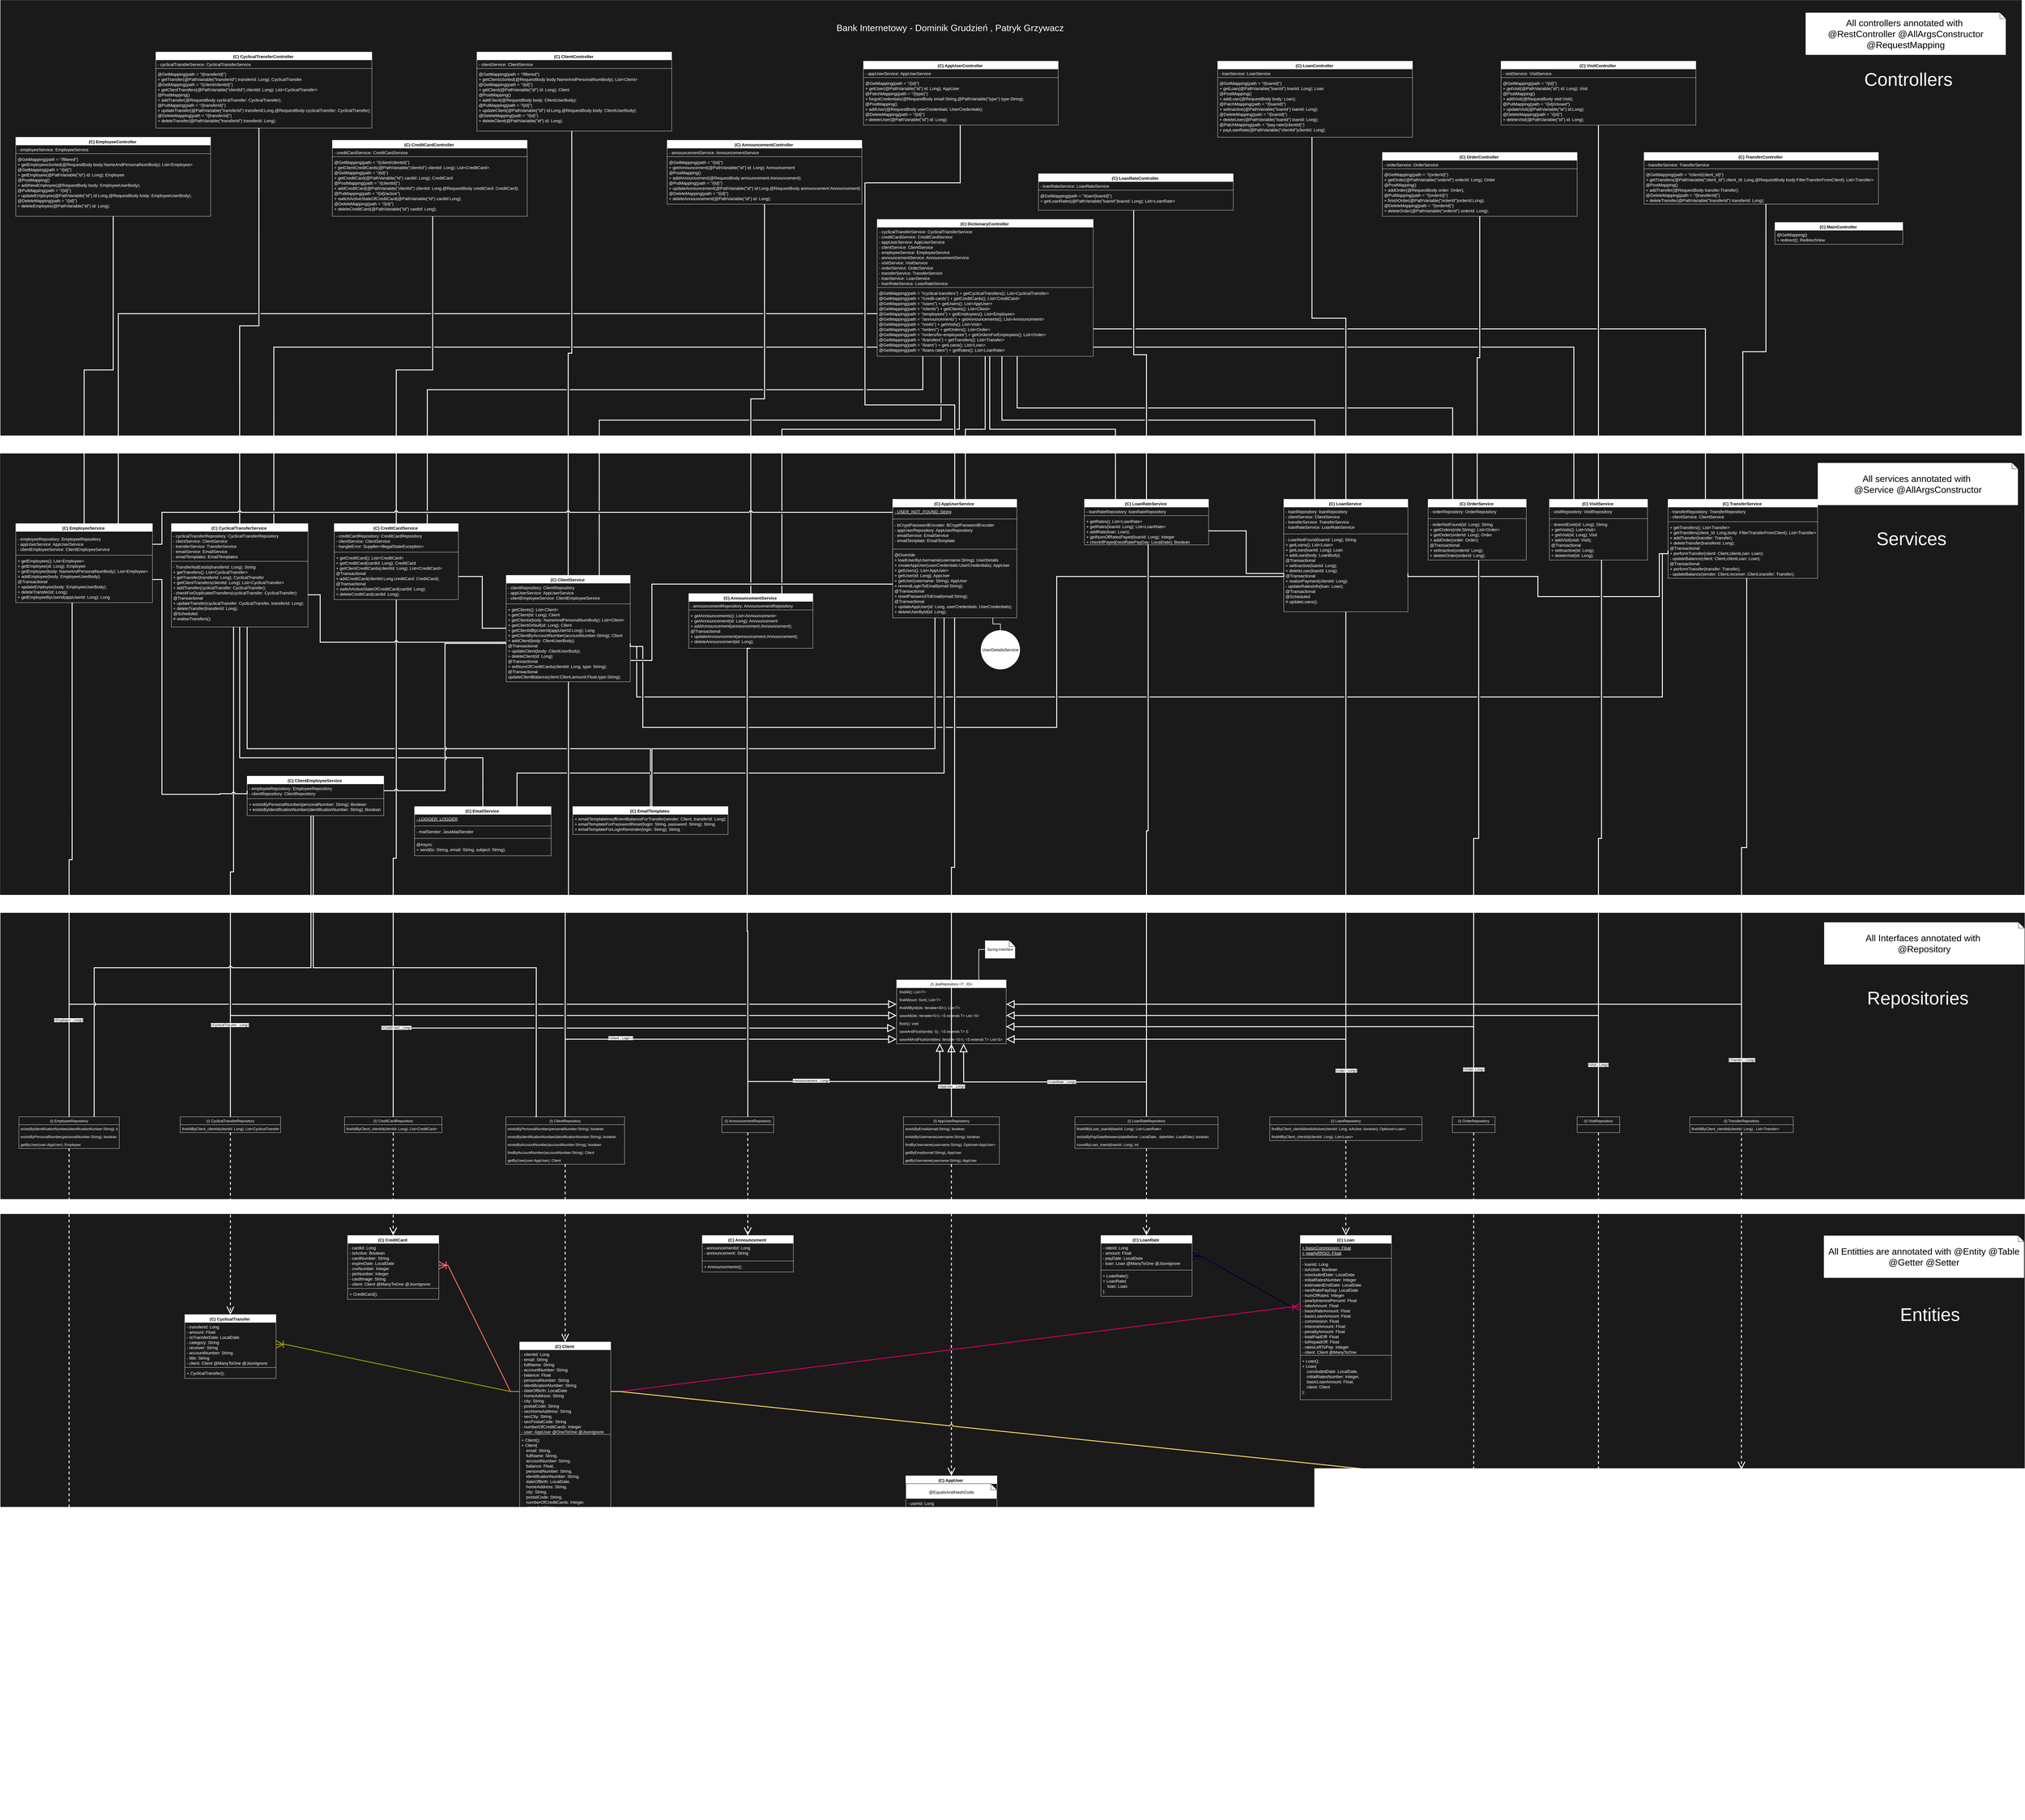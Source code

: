 <mxfile version="15.7.3" type="github">
  <diagram id="C5RBs43oDa-KdzZeNtuy" name="Page-1">
    <mxGraphModel dx="15788" dy="10277" grid="1" gridSize="10" guides="1" tooltips="1" connect="1" arrows="1" fold="1" page="1" pageScale="1" pageWidth="827" pageHeight="1169" math="0" shadow="0">
      <root>
        <mxCell id="WIyWlLk6GJQsqaUBKTNV-0" />
        <mxCell id="WIyWlLk6GJQsqaUBKTNV-1" parent="WIyWlLk6GJQsqaUBKTNV-0" />
        <mxCell id="yHoqbMhk2SUwJ_CR07r3-291" value="" style="rounded=0;whiteSpace=wrap;html=1;fillColor=#1A1A1A;fontColor=#FFFFFF;" parent="WIyWlLk6GJQsqaUBKTNV-1" vertex="1">
          <mxGeometry x="-2690" y="-3050" width="6640" height="1430" as="geometry" />
        </mxCell>
        <mxCell id="yHoqbMhk2SUwJ_CR07r3-178" value="" style="rounded=0;whiteSpace=wrap;html=1;fillColor=#1A1A1A;" parent="WIyWlLk6GJQsqaUBKTNV-1" vertex="1">
          <mxGeometry x="-2691" y="-1560" width="6650" height="1450" as="geometry" />
        </mxCell>
        <mxCell id="yHoqbMhk2SUwJ_CR07r3-75" value="" style="rounded=0;whiteSpace=wrap;html=1;fillColor=#1A1A1A;" parent="WIyWlLk6GJQsqaUBKTNV-1" vertex="1">
          <mxGeometry x="-2690" y="-50" width="6650" height="940" as="geometry" />
        </mxCell>
        <mxCell id="yHoqbMhk2SUwJ_CR07r3-190" style="edgeStyle=orthogonalEdgeStyle;rounded=0;sketch=0;jumpStyle=arc;orthogonalLoop=1;jettySize=auto;html=1;exitX=0.5;exitY=0;exitDx=0;exitDy=0;entryX=0.499;entryY=0.996;entryDx=0;entryDy=0;entryPerimeter=0;fontSize=14;endArrow=none;endFill=0;endSize=20;strokeColor=#FFFFFF;strokeWidth=3;" parent="WIyWlLk6GJQsqaUBKTNV-1" source="yHoqbMhk2SUwJ_CR07r3-12" target="yHoqbMhk2SUwJ_CR07r3-185" edge="1">
          <mxGeometry relative="1" as="geometry" />
        </mxCell>
        <mxCell id="yHoqbMhk2SUwJ_CR07r3-78" value="" style="rounded=0;whiteSpace=wrap;html=1;fillColor=#1A1A1A;" parent="WIyWlLk6GJQsqaUBKTNV-1" vertex="1">
          <mxGeometry x="-2690" y="940" width="6650" height="1990" as="geometry" />
        </mxCell>
        <mxCell id="yHoqbMhk2SUwJ_CR07r3-10" style="edgeStyle=orthogonalEdgeStyle;rounded=0;orthogonalLoop=1;jettySize=auto;html=1;exitX=0.5;exitY=0;exitDx=0;exitDy=0;entryX=0.394;entryY=1.013;entryDx=0;entryDy=0;entryPerimeter=0;endArrow=block;endFill=0;endSize=20;strokeWidth=3;strokeColor=#FFFFFF;" parent="WIyWlLk6GJQsqaUBKTNV-1" source="yHoqbMhk2SUwJ_CR07r3-6" target="yHoqbMhk2SUwJ_CR07r3-5" edge="1">
          <mxGeometry relative="1" as="geometry" />
        </mxCell>
        <mxCell id="yHoqbMhk2SUwJ_CR07r3-11" value="&amp;lt;Announcement , Long&amp;gt;" style="edgeLabel;html=1;align=center;verticalAlign=middle;resizable=0;points=[];" parent="yHoqbMhk2SUwJ_CR07r3-10" vertex="1" connectable="0">
          <mxGeometry x="-0.257" y="3" relative="1" as="geometry">
            <mxPoint as="offset" />
          </mxGeometry>
        </mxCell>
        <mxCell id="yHoqbMhk2SUwJ_CR07r3-173" style="edgeStyle=orthogonalEdgeStyle;rounded=0;sketch=0;jumpStyle=arc;orthogonalLoop=1;jettySize=auto;html=1;exitX=0.5;exitY=1;exitDx=0;exitDy=0;entryX=0.5;entryY=0;entryDx=0;entryDy=0;dashed=1;fontSize=14;endArrow=open;endFill=0;endSize=20;strokeColor=#FFFFFF;strokeWidth=3;" parent="WIyWlLk6GJQsqaUBKTNV-1" source="yHoqbMhk2SUwJ_CR07r3-6" target="yHoqbMhk2SUwJ_CR07r3-99" edge="1">
          <mxGeometry relative="1" as="geometry" />
        </mxCell>
        <mxCell id="yHoqbMhk2SUwJ_CR07r3-197" style="edgeStyle=orthogonalEdgeStyle;rounded=0;sketch=0;jumpStyle=arc;orthogonalLoop=1;jettySize=auto;html=1;exitX=0.5;exitY=0;exitDx=0;exitDy=0;entryX=0.495;entryY=1;entryDx=0;entryDy=0;entryPerimeter=0;fontSize=14;endArrow=none;endFill=0;endSize=20;strokeColor=#FFFFFF;strokeWidth=3;" parent="WIyWlLk6GJQsqaUBKTNV-1" source="yHoqbMhk2SUwJ_CR07r3-6" target="yHoqbMhk2SUwJ_CR07r3-196" edge="1">
          <mxGeometry relative="1" as="geometry">
            <Array as="points">
              <mxPoint x="-235" y="10" />
              <mxPoint x="-237" y="10" />
            </Array>
          </mxGeometry>
        </mxCell>
        <mxCell id="yHoqbMhk2SUwJ_CR07r3-6" value="(I) AnnouncementRepository" style="swimlane;fontStyle=0;childLayout=stackLayout;horizontal=1;startSize=26;fillColor=none;horizontalStack=0;resizeParent=1;resizeParentMax=0;resizeLast=0;collapsible=1;marginBottom=0;fontColor=#FFFFFF;strokeColor=#FFFFFF;" parent="WIyWlLk6GJQsqaUBKTNV-1" vertex="1">
          <mxGeometry x="-320" y="620" width="170" height="52" as="geometry" />
        </mxCell>
        <mxCell id="yHoqbMhk2SUwJ_CR07r3-13" style="edgeStyle=orthogonalEdgeStyle;rounded=0;orthogonalLoop=1;jettySize=auto;html=1;exitX=0.5;exitY=0;exitDx=0;exitDy=0;entryX=0.5;entryY=1;entryDx=0;entryDy=0;endArrow=block;endFill=0;endSize=20;strokeWidth=3;strokeColor=#FFFFFF;" parent="WIyWlLk6GJQsqaUBKTNV-1" source="yHoqbMhk2SUwJ_CR07r3-12" target="zkfFHV4jXpPFQw0GAbJ--13" edge="1">
          <mxGeometry relative="1" as="geometry" />
        </mxCell>
        <mxCell id="yHoqbMhk2SUwJ_CR07r3-14" value="&amp;lt;AppUser , Long&amp;gt;" style="edgeLabel;html=1;align=center;verticalAlign=middle;resizable=0;points=[];" parent="yHoqbMhk2SUwJ_CR07r3-13" vertex="1" connectable="0">
          <mxGeometry x="-0.356" y="2" relative="1" as="geometry">
            <mxPoint x="2" y="-23" as="offset" />
          </mxGeometry>
        </mxCell>
        <mxCell id="yHoqbMhk2SUwJ_CR07r3-172" style="edgeStyle=orthogonalEdgeStyle;rounded=0;sketch=0;jumpStyle=arc;orthogonalLoop=1;jettySize=auto;html=1;entryX=0.5;entryY=0;entryDx=0;entryDy=0;dashed=1;fontSize=14;endArrow=open;endFill=0;endSize=20;strokeColor=#FFFFFF;strokeWidth=3;" parent="WIyWlLk6GJQsqaUBKTNV-1" source="yHoqbMhk2SUwJ_CR07r3-12" target="yHoqbMhk2SUwJ_CR07r3-93" edge="1">
          <mxGeometry relative="1" as="geometry" />
        </mxCell>
        <mxCell id="yHoqbMhk2SUwJ_CR07r3-12" value="(I) AppUserRepository" style="swimlane;fontStyle=0;childLayout=stackLayout;horizontal=1;startSize=26;fillColor=none;horizontalStack=0;resizeParent=1;resizeParentMax=0;resizeLast=0;collapsible=1;marginBottom=0;strokeColor=#FFFFFF;fontColor=#FFFFFF;" parent="WIyWlLk6GJQsqaUBKTNV-1" vertex="1">
          <mxGeometry x="276.5" y="620" width="315" height="156" as="geometry" />
        </mxCell>
        <mxCell id="yHoqbMhk2SUwJ_CR07r3-17" value="existsByEmail(email:String); boolean" style="text;align=left;verticalAlign=top;spacingLeft=4;spacingRight=4;overflow=hidden;rotatable=0;points=[[0,0.5],[1,0.5]];portConstraint=eastwest;fontColor=#FFFFFF;" parent="yHoqbMhk2SUwJ_CR07r3-12" vertex="1">
          <mxGeometry y="26" width="315" height="26" as="geometry" />
        </mxCell>
        <mxCell id="yHoqbMhk2SUwJ_CR07r3-19" value="existsByUsername(username:String); boolean" style="text;align=left;verticalAlign=top;spacingLeft=4;spacingRight=4;overflow=hidden;rotatable=0;points=[[0,0.5],[1,0.5]];portConstraint=eastwest;fontColor=#FFFFFF;" parent="yHoqbMhk2SUwJ_CR07r3-12" vertex="1">
          <mxGeometry y="52" width="315" height="26" as="geometry" />
        </mxCell>
        <mxCell id="yHoqbMhk2SUwJ_CR07r3-20" value="findByUsername(username:String); Optional&lt;AppUser&gt;" style="text;align=left;verticalAlign=top;spacingLeft=4;spacingRight=4;overflow=hidden;rotatable=0;points=[[0,0.5],[1,0.5]];portConstraint=eastwest;fontColor=#FFFFFF;" parent="yHoqbMhk2SUwJ_CR07r3-12" vertex="1">
          <mxGeometry y="78" width="315" height="26" as="geometry" />
        </mxCell>
        <mxCell id="yHoqbMhk2SUwJ_CR07r3-18" value="getByEmail(email:String); AppUser" style="text;align=left;verticalAlign=top;spacingLeft=4;spacingRight=4;overflow=hidden;rotatable=0;points=[[0,0.5],[1,0.5]];portConstraint=eastwest;fontColor=#FFFFFF;" parent="yHoqbMhk2SUwJ_CR07r3-12" vertex="1">
          <mxGeometry y="104" width="315" height="26" as="geometry" />
        </mxCell>
        <mxCell id="yHoqbMhk2SUwJ_CR07r3-21" value="getByUsername(username:String); AppUser" style="text;align=left;verticalAlign=top;spacingLeft=4;spacingRight=4;overflow=hidden;rotatable=0;points=[[0,0.5],[1,0.5]];portConstraint=eastwest;fontColor=#FFFFFF;" parent="yHoqbMhk2SUwJ_CR07r3-12" vertex="1">
          <mxGeometry y="130" width="315" height="26" as="geometry" />
        </mxCell>
        <mxCell id="yHoqbMhk2SUwJ_CR07r3-23" style="edgeStyle=orthogonalEdgeStyle;rounded=0;orthogonalLoop=1;jettySize=auto;html=1;exitX=0.5;exitY=0;exitDx=0;exitDy=0;entryX=0;entryY=0.5;entryDx=0;entryDy=0;endArrow=block;endFill=0;endSize=20;strokeWidth=3;jumpStyle=gap;strokeColor=#FFFFFF;" parent="WIyWlLk6GJQsqaUBKTNV-1" source="yHoqbMhk2SUwJ_CR07r3-22" target="yHoqbMhk2SUwJ_CR07r3-5" edge="1">
          <mxGeometry relative="1" as="geometry" />
        </mxCell>
        <mxCell id="yHoqbMhk2SUwJ_CR07r3-24" value="&amp;lt;Client , Login &amp;gt;" style="edgeLabel;html=1;align=center;verticalAlign=middle;resizable=0;points=[];" parent="yHoqbMhk2SUwJ_CR07r3-23" vertex="1" connectable="0">
          <mxGeometry x="-0.35" y="4" relative="1" as="geometry">
            <mxPoint as="offset" />
          </mxGeometry>
        </mxCell>
        <mxCell id="yHoqbMhk2SUwJ_CR07r3-174" style="edgeStyle=orthogonalEdgeStyle;rounded=0;sketch=0;jumpStyle=arc;orthogonalLoop=1;jettySize=auto;html=1;entryX=0.5;entryY=0;entryDx=0;entryDy=0;dashed=1;fontSize=14;endArrow=open;endFill=0;endSize=20;strokeColor=#FFFFFF;strokeWidth=3;" parent="WIyWlLk6GJQsqaUBKTNV-1" source="yHoqbMhk2SUwJ_CR07r3-22" target="yHoqbMhk2SUwJ_CR07r3-106" edge="1">
          <mxGeometry relative="1" as="geometry" />
        </mxCell>
        <mxCell id="yHoqbMhk2SUwJ_CR07r3-203" style="edgeStyle=orthogonalEdgeStyle;rounded=0;sketch=0;jumpStyle=arc;orthogonalLoop=1;jettySize=auto;html=1;exitX=0.5;exitY=0;exitDx=0;exitDy=0;entryX=0.502;entryY=1.003;entryDx=0;entryDy=0;entryPerimeter=0;fontSize=14;endArrow=none;endFill=0;endSize=20;strokeColor=#FFFFFF;strokeWidth=3;" parent="WIyWlLk6GJQsqaUBKTNV-1" source="yHoqbMhk2SUwJ_CR07r3-22" target="yHoqbMhk2SUwJ_CR07r3-202" edge="1">
          <mxGeometry relative="1" as="geometry" />
        </mxCell>
        <mxCell id="yHoqbMhk2SUwJ_CR07r3-233" style="edgeStyle=orthogonalEdgeStyle;rounded=0;sketch=0;jumpStyle=arc;orthogonalLoop=1;jettySize=auto;html=1;exitX=0.25;exitY=0;exitDx=0;exitDy=0;entryX=0.484;entryY=1.002;entryDx=0;entryDy=0;entryPerimeter=0;fontSize=14;endArrow=none;endFill=0;endSize=20;strokeColor=#FFFFFF;strokeWidth=3;fillColor=#b0e3e6;" parent="WIyWlLk6GJQsqaUBKTNV-1" source="yHoqbMhk2SUwJ_CR07r3-22" target="yHoqbMhk2SUwJ_CR07r3-230" edge="1">
          <mxGeometry relative="1" as="geometry">
            <Array as="points">
              <mxPoint x="-930" y="620" />
              <mxPoint x="-930" y="130" />
              <mxPoint x="-1663" y="130" />
            </Array>
          </mxGeometry>
        </mxCell>
        <mxCell id="yHoqbMhk2SUwJ_CR07r3-22" value="(I) ClientRepository" style="swimlane;fontStyle=0;childLayout=stackLayout;horizontal=1;startSize=26;fillColor=none;horizontalStack=0;resizeParent=1;resizeParentMax=0;resizeLast=0;collapsible=1;marginBottom=0;strokeColor=#FFFFFF;fontColor=#FFFFFF;" parent="WIyWlLk6GJQsqaUBKTNV-1" vertex="1">
          <mxGeometry x="-1030" y="620" width="390" height="156" as="geometry" />
        </mxCell>
        <mxCell id="yHoqbMhk2SUwJ_CR07r3-25" value="existsByPersonalNumber(personalNumber:String); boolean" style="text;align=left;verticalAlign=top;spacingLeft=4;spacingRight=4;overflow=hidden;rotatable=0;points=[[0,0.5],[1,0.5]];portConstraint=eastwest;fontColor=#FFFFFF;" parent="yHoqbMhk2SUwJ_CR07r3-22" vertex="1">
          <mxGeometry y="26" width="390" height="26" as="geometry" />
        </mxCell>
        <mxCell id="yHoqbMhk2SUwJ_CR07r3-26" value="existsByIdentificationNumber(identificationNumber:String); boolean" style="text;align=left;verticalAlign=top;spacingLeft=4;spacingRight=4;overflow=hidden;rotatable=0;points=[[0,0.5],[1,0.5]];portConstraint=eastwest;fontColor=#FFFFFF;" parent="yHoqbMhk2SUwJ_CR07r3-22" vertex="1">
          <mxGeometry y="52" width="390" height="26" as="geometry" />
        </mxCell>
        <mxCell id="yHoqbMhk2SUwJ_CR07r3-27" value="existsByAccountNumber(accountNumber:String); boolean" style="text;align=left;verticalAlign=top;spacingLeft=4;spacingRight=4;overflow=hidden;rotatable=0;points=[[0,0.5],[1,0.5]];portConstraint=eastwest;fontColor=#FFFFFF;" parent="yHoqbMhk2SUwJ_CR07r3-22" vertex="1">
          <mxGeometry y="78" width="390" height="26" as="geometry" />
        </mxCell>
        <mxCell id="yHoqbMhk2SUwJ_CR07r3-29" value="findByAccountNumber(accountNumber:String); Client" style="text;align=left;verticalAlign=top;spacingLeft=4;spacingRight=4;overflow=hidden;rotatable=0;points=[[0,0.5],[1,0.5]];portConstraint=eastwest;fontColor=#FFFFFF;" parent="yHoqbMhk2SUwJ_CR07r3-22" vertex="1">
          <mxGeometry y="104" width="390" height="26" as="geometry" />
        </mxCell>
        <mxCell id="yHoqbMhk2SUwJ_CR07r3-28" value="getByUser(user:AppUser); Client" style="text;align=left;verticalAlign=top;spacingLeft=4;spacingRight=4;overflow=hidden;rotatable=0;points=[[0,0.5],[1,0.5]];portConstraint=eastwest;fontColor=#FFFFFF;" parent="yHoqbMhk2SUwJ_CR07r3-22" vertex="1">
          <mxGeometry y="130" width="390" height="26" as="geometry" />
        </mxCell>
        <mxCell id="yHoqbMhk2SUwJ_CR07r3-31" style="edgeStyle=orthogonalEdgeStyle;rounded=0;orthogonalLoop=1;jettySize=auto;html=1;exitX=0;exitY=0.5;exitDx=0;exitDy=0;exitPerimeter=0;entryX=0.75;entryY=0;entryDx=0;entryDy=0;endArrow=none;endFill=0;endSize=6;strokeWidth=2;strokeColor=#FFFFFF;" parent="WIyWlLk6GJQsqaUBKTNV-1" source="yHoqbMhk2SUwJ_CR07r3-30" target="zkfFHV4jXpPFQw0GAbJ--13" edge="1">
          <mxGeometry relative="1" as="geometry" />
        </mxCell>
        <mxCell id="yHoqbMhk2SUwJ_CR07r3-30" value="Spring Interface" style="shape=note;size=20;whiteSpace=wrap;html=1;" parent="WIyWlLk6GJQsqaUBKTNV-1" vertex="1">
          <mxGeometry x="544" y="40" width="100" height="60" as="geometry" />
        </mxCell>
        <mxCell id="yHoqbMhk2SUwJ_CR07r3-33" style="edgeStyle=orthogonalEdgeStyle;rounded=0;orthogonalLoop=1;jettySize=auto;html=1;exitX=0.5;exitY=0;exitDx=0;exitDy=0;entryX=-0.009;entryY=0.09;entryDx=0;entryDy=0;entryPerimeter=0;endArrow=block;endFill=0;endSize=20;strokeWidth=3;jumpStyle=gap;strokeColor=#FFFFFF;" parent="WIyWlLk6GJQsqaUBKTNV-1" source="yHoqbMhk2SUwJ_CR07r3-32" target="yHoqbMhk2SUwJ_CR07r3-4" edge="1">
          <mxGeometry relative="1" as="geometry" />
        </mxCell>
        <mxCell id="yHoqbMhk2SUwJ_CR07r3-34" value="&amp;lt;CreditCard , Long&amp;gt;" style="edgeLabel;html=1;align=center;verticalAlign=middle;resizable=0;points=[];" parent="yHoqbMhk2SUwJ_CR07r3-33" vertex="1" connectable="0">
          <mxGeometry x="-0.69" y="2" relative="1" as="geometry">
            <mxPoint as="offset" />
          </mxGeometry>
        </mxCell>
        <mxCell id="yHoqbMhk2SUwJ_CR07r3-175" style="edgeStyle=orthogonalEdgeStyle;rounded=0;sketch=0;jumpStyle=arc;orthogonalLoop=1;jettySize=auto;html=1;entryX=0.5;entryY=0;entryDx=0;entryDy=0;dashed=1;fontSize=14;endArrow=open;endFill=0;endSize=20;strokeColor=#FFFFFF;strokeWidth=3;" parent="WIyWlLk6GJQsqaUBKTNV-1" source="yHoqbMhk2SUwJ_CR07r3-32" target="yHoqbMhk2SUwJ_CR07r3-111" edge="1">
          <mxGeometry relative="1" as="geometry" />
        </mxCell>
        <mxCell id="yHoqbMhk2SUwJ_CR07r3-236" style="edgeStyle=orthogonalEdgeStyle;rounded=0;sketch=0;jumpStyle=gap;orthogonalLoop=1;jettySize=auto;html=1;exitX=0.5;exitY=0;exitDx=0;exitDy=0;entryX=0.5;entryY=1;entryDx=0;entryDy=0;entryPerimeter=0;fontSize=14;endArrow=none;endFill=0;endSize=20;strokeColor=#FFFFFF;strokeWidth=3;" parent="WIyWlLk6GJQsqaUBKTNV-1" source="yHoqbMhk2SUwJ_CR07r3-32" target="yHoqbMhk2SUwJ_CR07r3-209" edge="1">
          <mxGeometry relative="1" as="geometry" />
        </mxCell>
        <mxCell id="yHoqbMhk2SUwJ_CR07r3-32" value="(I) CreditCardRepository" style="swimlane;fontStyle=0;childLayout=stackLayout;horizontal=1;startSize=26;fillColor=none;horizontalStack=0;resizeParent=1;resizeParentMax=0;resizeLast=0;collapsible=1;marginBottom=0;fontColor=#FFFFFF;strokeColor=#FFFFFF;" parent="WIyWlLk6GJQsqaUBKTNV-1" vertex="1">
          <mxGeometry x="-1560" y="620" width="320" height="52" as="geometry" />
        </mxCell>
        <mxCell id="yHoqbMhk2SUwJ_CR07r3-35" value="findAllByClient_clientId(clientId: Long); List&lt;CreditCard&gt;" style="text;align=left;verticalAlign=top;spacingLeft=4;spacingRight=4;overflow=hidden;rotatable=0;points=[[0,0.5],[1,0.5]];portConstraint=eastwest;fontColor=#FFFFFF;" parent="yHoqbMhk2SUwJ_CR07r3-32" vertex="1">
          <mxGeometry y="26" width="320" height="26" as="geometry" />
        </mxCell>
        <mxCell id="yHoqbMhk2SUwJ_CR07r3-38" style="edgeStyle=orthogonalEdgeStyle;rounded=0;orthogonalLoop=1;jettySize=auto;html=1;exitX=0.5;exitY=0;exitDx=0;exitDy=0;entryX=0;entryY=0.5;entryDx=0;entryDy=0;endArrow=block;endFill=0;endSize=20;strokeWidth=3;jumpStyle=gap;strokeColor=#FFFFFF;" parent="WIyWlLk6GJQsqaUBKTNV-1" source="yHoqbMhk2SUwJ_CR07r3-36" target="yHoqbMhk2SUwJ_CR07r3-2" edge="1">
          <mxGeometry relative="1" as="geometry" />
        </mxCell>
        <mxCell id="yHoqbMhk2SUwJ_CR07r3-39" value="&amp;lt;CyclicalTransfer , Long&amp;gt;" style="edgeLabel;html=1;align=center;verticalAlign=middle;resizable=0;points=[];" parent="yHoqbMhk2SUwJ_CR07r3-38" vertex="1" connectable="0">
          <mxGeometry x="-0.76" y="2" relative="1" as="geometry">
            <mxPoint as="offset" />
          </mxGeometry>
        </mxCell>
        <mxCell id="yHoqbMhk2SUwJ_CR07r3-176" style="edgeStyle=orthogonalEdgeStyle;rounded=0;sketch=0;jumpStyle=arc;orthogonalLoop=1;jettySize=auto;html=1;entryX=0.5;entryY=0;entryDx=0;entryDy=0;dashed=1;fontSize=14;endArrow=open;endFill=0;endSize=20;strokeColor=#FFFFFF;strokeWidth=3;" parent="WIyWlLk6GJQsqaUBKTNV-1" source="yHoqbMhk2SUwJ_CR07r3-36" target="yHoqbMhk2SUwJ_CR07r3-115" edge="1">
          <mxGeometry relative="1" as="geometry" />
        </mxCell>
        <mxCell id="yHoqbMhk2SUwJ_CR07r3-217" style="edgeStyle=orthogonalEdgeStyle;rounded=0;sketch=0;jumpStyle=arc;orthogonalLoop=1;jettySize=auto;html=1;exitX=0.5;exitY=0;exitDx=0;exitDy=0;fontSize=14;endArrow=none;endFill=0;endSize=20;strokeColor=#FFFFFF;strokeWidth=3;entryX=0.455;entryY=0.996;entryDx=0;entryDy=0;entryPerimeter=0;" parent="WIyWlLk6GJQsqaUBKTNV-1" source="yHoqbMhk2SUwJ_CR07r3-36" target="yHoqbMhk2SUwJ_CR07r3-215" edge="1">
          <mxGeometry relative="1" as="geometry">
            <mxPoint x="-1911" y="-610" as="targetPoint" />
          </mxGeometry>
        </mxCell>
        <mxCell id="yHoqbMhk2SUwJ_CR07r3-36" value="(I) CyclicalTransferRepository" style="swimlane;fontStyle=0;childLayout=stackLayout;horizontal=1;startSize=26;fillColor=none;horizontalStack=0;resizeParent=1;resizeParentMax=0;resizeLast=0;collapsible=1;marginBottom=0;strokeColor=#FFFFFF;fontColor=#FFFFFF;" parent="WIyWlLk6GJQsqaUBKTNV-1" vertex="1">
          <mxGeometry x="-2100" y="620" width="330" height="52" as="geometry" />
        </mxCell>
        <mxCell id="yHoqbMhk2SUwJ_CR07r3-37" value="findAllByClient_clientId(clientId: Long); List&lt;CyclicalTransfer&gt;" style="text;align=left;verticalAlign=top;spacingLeft=4;spacingRight=4;overflow=hidden;rotatable=0;points=[[0,0.5],[1,0.5]];portConstraint=eastwest;fontColor=#FFFFFF;" parent="yHoqbMhk2SUwJ_CR07r3-36" vertex="1">
          <mxGeometry y="26" width="330" height="26" as="geometry" />
        </mxCell>
        <mxCell id="yHoqbMhk2SUwJ_CR07r3-46" style="edgeStyle=orthogonalEdgeStyle;rounded=0;orthogonalLoop=1;jettySize=auto;html=1;exitX=0.5;exitY=0;exitDx=0;exitDy=0;entryX=0;entryY=0.077;entryDx=0;entryDy=0;entryPerimeter=0;endArrow=block;endFill=0;endSize=20;strokeWidth=3;jumpStyle=gap;strokeColor=#FFFFFF;" parent="WIyWlLk6GJQsqaUBKTNV-1" source="yHoqbMhk2SUwJ_CR07r3-40" target="yHoqbMhk2SUwJ_CR07r3-1" edge="1">
          <mxGeometry relative="1" as="geometry" />
        </mxCell>
        <mxCell id="yHoqbMhk2SUwJ_CR07r3-47" value="&amp;lt;Employee , Long&amp;gt;" style="edgeLabel;html=1;align=center;verticalAlign=middle;resizable=0;points=[];" parent="yHoqbMhk2SUwJ_CR07r3-46" vertex="1" connectable="0">
          <mxGeometry x="-0.794" y="2" relative="1" as="geometry">
            <mxPoint as="offset" />
          </mxGeometry>
        </mxCell>
        <mxCell id="yHoqbMhk2SUwJ_CR07r3-177" style="edgeStyle=orthogonalEdgeStyle;rounded=0;sketch=0;jumpStyle=arc;orthogonalLoop=1;jettySize=auto;html=1;entryX=0.5;entryY=0;entryDx=0;entryDy=0;dashed=1;fontSize=14;endArrow=open;endFill=0;endSize=20;strokeColor=#FFFFFF;strokeWidth=3;" parent="WIyWlLk6GJQsqaUBKTNV-1" source="yHoqbMhk2SUwJ_CR07r3-40" target="yHoqbMhk2SUwJ_CR07r3-119" edge="1">
          <mxGeometry relative="1" as="geometry" />
        </mxCell>
        <mxCell id="yHoqbMhk2SUwJ_CR07r3-223" style="edgeStyle=orthogonalEdgeStyle;rounded=0;sketch=0;jumpStyle=arc;orthogonalLoop=1;jettySize=auto;html=1;exitX=0.5;exitY=0;exitDx=0;exitDy=0;entryX=0.412;entryY=1.003;entryDx=0;entryDy=0;entryPerimeter=0;fontSize=14;endArrow=none;endFill=0;endSize=20;strokeColor=#FFFFFF;strokeWidth=3;" parent="WIyWlLk6GJQsqaUBKTNV-1" source="yHoqbMhk2SUwJ_CR07r3-40" target="yHoqbMhk2SUwJ_CR07r3-222" edge="1">
          <mxGeometry relative="1" as="geometry" />
        </mxCell>
        <mxCell id="yHoqbMhk2SUwJ_CR07r3-234" style="edgeStyle=orthogonalEdgeStyle;rounded=0;sketch=0;jumpStyle=arc;orthogonalLoop=1;jettySize=auto;html=1;exitX=0.75;exitY=0;exitDx=0;exitDy=0;entryX=0.467;entryY=1.002;entryDx=0;entryDy=0;entryPerimeter=0;fontSize=14;endArrow=none;endFill=0;endSize=20;strokeColor=#FFFFFF;strokeWidth=3;fillColor=#b0e3e6;" parent="WIyWlLk6GJQsqaUBKTNV-1" source="yHoqbMhk2SUwJ_CR07r3-40" target="yHoqbMhk2SUwJ_CR07r3-230" edge="1">
          <mxGeometry relative="1" as="geometry">
            <Array as="points">
              <mxPoint x="-2382" y="130" />
              <mxPoint x="-1670" y="130" />
            </Array>
          </mxGeometry>
        </mxCell>
        <mxCell id="yHoqbMhk2SUwJ_CR07r3-40" value="(I) EmployeeRepository" style="swimlane;fontStyle=0;childLayout=stackLayout;horizontal=1;startSize=26;fillColor=none;horizontalStack=0;resizeParent=1;resizeParentMax=0;resizeLast=0;collapsible=1;marginBottom=0;strokeColor=#FFFFFF;fontColor=#FFFFFF;" parent="WIyWlLk6GJQsqaUBKTNV-1" vertex="1">
          <mxGeometry x="-2630" y="620" width="330" height="104" as="geometry" />
        </mxCell>
        <mxCell id="yHoqbMhk2SUwJ_CR07r3-45" value="existsByIdentificationNumber(identificationNumber:String); boolean" style="text;align=left;verticalAlign=top;spacingLeft=4;spacingRight=4;overflow=hidden;rotatable=0;points=[[0,0.5],[1,0.5]];portConstraint=eastwest;fontColor=#FFFFFF;" parent="yHoqbMhk2SUwJ_CR07r3-40" vertex="1">
          <mxGeometry y="26" width="330" height="26" as="geometry" />
        </mxCell>
        <mxCell id="yHoqbMhk2SUwJ_CR07r3-44" value="existsByPersonalNumber(personalNumber:String); boolean" style="text;align=left;verticalAlign=top;spacingLeft=4;spacingRight=4;overflow=hidden;rotatable=0;points=[[0,0.5],[1,0.5]];portConstraint=eastwest;fontColor=#FFFFFF;" parent="yHoqbMhk2SUwJ_CR07r3-40" vertex="1">
          <mxGeometry y="52" width="330" height="26" as="geometry" />
        </mxCell>
        <mxCell id="yHoqbMhk2SUwJ_CR07r3-42" value="getByUser(user:AppUser); Employee" style="text;align=left;verticalAlign=top;spacingLeft=4;spacingRight=4;overflow=hidden;rotatable=0;points=[[0,0.5],[1,0.5]];portConstraint=eastwest;fontColor=#FFFFFF;" parent="yHoqbMhk2SUwJ_CR07r3-40" vertex="1">
          <mxGeometry y="78" width="330" height="26" as="geometry" />
        </mxCell>
        <mxCell id="yHoqbMhk2SUwJ_CR07r3-54" style="edgeStyle=orthogonalEdgeStyle;rounded=0;orthogonalLoop=1;jettySize=auto;html=1;exitX=0.5;exitY=0;exitDx=0;exitDy=0;endArrow=block;endFill=0;endSize=20;strokeWidth=3;strokeColor=#FFFFFF;" parent="WIyWlLk6GJQsqaUBKTNV-1" source="yHoqbMhk2SUwJ_CR07r3-48" edge="1">
          <mxGeometry relative="1" as="geometry">
            <mxPoint x="474" y="380" as="targetPoint" />
          </mxGeometry>
        </mxCell>
        <mxCell id="yHoqbMhk2SUwJ_CR07r3-55" value="&amp;lt;LoanRate , Long&amp;gt;" style="edgeLabel;html=1;align=center;verticalAlign=middle;resizable=0;points=[];" parent="yHoqbMhk2SUwJ_CR07r3-54" vertex="1" connectable="0">
          <mxGeometry x="-0.063" y="-1" relative="1" as="geometry">
            <mxPoint as="offset" />
          </mxGeometry>
        </mxCell>
        <mxCell id="yHoqbMhk2SUwJ_CR07r3-171" style="edgeStyle=orthogonalEdgeStyle;rounded=0;sketch=0;jumpStyle=arc;orthogonalLoop=1;jettySize=auto;html=1;entryX=0.5;entryY=0;entryDx=0;entryDy=0;dashed=1;fontSize=14;endArrow=open;endFill=0;endSize=20;strokeColor=#FFFFFF;strokeWidth=3;" parent="WIyWlLk6GJQsqaUBKTNV-1" source="yHoqbMhk2SUwJ_CR07r3-48" target="yHoqbMhk2SUwJ_CR07r3-123" edge="1">
          <mxGeometry relative="1" as="geometry" />
        </mxCell>
        <mxCell id="yHoqbMhk2SUwJ_CR07r3-243" style="edgeStyle=orthogonalEdgeStyle;rounded=0;sketch=0;jumpStyle=gap;orthogonalLoop=1;jettySize=auto;html=1;exitX=0.5;exitY=0;exitDx=0;exitDy=0;entryX=0.513;entryY=0.992;entryDx=0;entryDy=0;entryPerimeter=0;fontSize=14;endArrow=none;endFill=0;endSize=20;strokeColor=#FFFFFF;strokeWidth=3;" parent="WIyWlLk6GJQsqaUBKTNV-1" source="yHoqbMhk2SUwJ_CR07r3-48" target="yHoqbMhk2SUwJ_CR07r3-242" edge="1">
          <mxGeometry relative="1" as="geometry" />
        </mxCell>
        <mxCell id="yHoqbMhk2SUwJ_CR07r3-48" value="(I) LoanRateRepository" style="swimlane;fontStyle=0;childLayout=stackLayout;horizontal=1;startSize=26;fillColor=none;horizontalStack=0;resizeParent=1;resizeParentMax=0;resizeLast=0;collapsible=1;marginBottom=0;fontColor=#FFFFFF;strokeColor=#FFFFFF;" parent="WIyWlLk6GJQsqaUBKTNV-1" vertex="1">
          <mxGeometry x="840" y="620" width="470" height="104" as="geometry" />
        </mxCell>
        <mxCell id="yHoqbMhk2SUwJ_CR07r3-49" value="findAllByLoan_loanId(loanId: Long); List&lt;LoanRate&gt;" style="text;align=left;verticalAlign=top;spacingLeft=4;spacingRight=4;overflow=hidden;rotatable=0;points=[[0,0.5],[1,0.5]];portConstraint=eastwest;fontColor=#FFFFFF;" parent="yHoqbMhk2SUwJ_CR07r3-48" vertex="1">
          <mxGeometry y="26" width="470" height="26" as="geometry" />
        </mxCell>
        <mxCell id="yHoqbMhk2SUwJ_CR07r3-50" value="existsByPayDateBetween(dateBefore: LocalDate , dateAfter: LocalDate); boolean" style="text;align=left;verticalAlign=top;spacingLeft=4;spacingRight=4;overflow=hidden;rotatable=0;points=[[0,0.5],[1,0.5]];portConstraint=eastwest;fontColor=#FFFFFF;" parent="yHoqbMhk2SUwJ_CR07r3-48" vertex="1">
          <mxGeometry y="52" width="470" height="26" as="geometry" />
        </mxCell>
        <mxCell id="yHoqbMhk2SUwJ_CR07r3-51" value="countByLoan_loanId(loanId: Long); int" style="text;align=left;verticalAlign=top;spacingLeft=4;spacingRight=4;overflow=hidden;rotatable=0;points=[[0,0.5],[1,0.5]];portConstraint=eastwest;fontColor=#FFFFFF;" parent="yHoqbMhk2SUwJ_CR07r3-48" vertex="1">
          <mxGeometry y="78" width="470" height="26" as="geometry" />
        </mxCell>
        <mxCell id="yHoqbMhk2SUwJ_CR07r3-61" style="edgeStyle=orthogonalEdgeStyle;rounded=0;orthogonalLoop=1;jettySize=auto;html=1;exitX=0.5;exitY=0;exitDx=0;exitDy=0;entryX=1;entryY=0.5;entryDx=0;entryDy=0;endArrow=block;endFill=0;endSize=20;strokeWidth=3;strokeColor=#FFFFFF;" parent="WIyWlLk6GJQsqaUBKTNV-1" source="yHoqbMhk2SUwJ_CR07r3-56" target="yHoqbMhk2SUwJ_CR07r3-5" edge="1">
          <mxGeometry relative="1" as="geometry" />
        </mxCell>
        <mxCell id="yHoqbMhk2SUwJ_CR07r3-62" value="&amp;lt;Loan , Long&amp;gt;" style="edgeLabel;html=1;align=center;verticalAlign=middle;resizable=0;points=[];" parent="yHoqbMhk2SUwJ_CR07r3-61" vertex="1" connectable="0">
          <mxGeometry x="-0.778" y="-1" relative="1" as="geometry">
            <mxPoint as="offset" />
          </mxGeometry>
        </mxCell>
        <mxCell id="yHoqbMhk2SUwJ_CR07r3-170" style="edgeStyle=orthogonalEdgeStyle;rounded=0;sketch=0;jumpStyle=arc;orthogonalLoop=1;jettySize=auto;html=1;entryX=0.5;entryY=0;entryDx=0;entryDy=0;dashed=1;fontSize=14;endArrow=open;endFill=0;endSize=20;strokeColor=#FFFFFF;strokeWidth=3;" parent="WIyWlLk6GJQsqaUBKTNV-1" source="yHoqbMhk2SUwJ_CR07r3-56" target="yHoqbMhk2SUwJ_CR07r3-127" edge="1">
          <mxGeometry relative="1" as="geometry" />
        </mxCell>
        <mxCell id="yHoqbMhk2SUwJ_CR07r3-249" style="edgeStyle=orthogonalEdgeStyle;rounded=0;sketch=0;jumpStyle=gap;orthogonalLoop=1;jettySize=auto;html=1;exitX=0.5;exitY=0;exitDx=0;exitDy=0;entryX=0.5;entryY=1;entryDx=0;entryDy=0;fontSize=14;endArrow=none;endFill=0;endSize=20;strokeColor=#FFFFFF;strokeWidth=3;" parent="WIyWlLk6GJQsqaUBKTNV-1" source="yHoqbMhk2SUwJ_CR07r3-56" target="yHoqbMhk2SUwJ_CR07r3-244" edge="1">
          <mxGeometry relative="1" as="geometry" />
        </mxCell>
        <mxCell id="yHoqbMhk2SUwJ_CR07r3-56" value="(I) LoanRepository" style="swimlane;fontStyle=0;childLayout=stackLayout;horizontal=1;startSize=26;fillColor=none;horizontalStack=0;resizeParent=1;resizeParentMax=0;resizeLast=0;collapsible=1;marginBottom=0;strokeColor=#FFFFFF;fontColor=#FFFFFF;" parent="WIyWlLk6GJQsqaUBKTNV-1" vertex="1">
          <mxGeometry x="1480" y="620" width="500" height="78" as="geometry" />
        </mxCell>
        <mxCell id="yHoqbMhk2SUwJ_CR07r3-57" value="findByClient_clientIdAndIsActive(clientId: Long, isActive: boolean); Optional&lt;Loan&gt;" style="text;align=left;verticalAlign=top;spacingLeft=4;spacingRight=4;overflow=hidden;rotatable=0;points=[[0,0.5],[1,0.5]];portConstraint=eastwest;fontColor=#FFFFFF;" parent="yHoqbMhk2SUwJ_CR07r3-56" vertex="1">
          <mxGeometry y="26" width="500" height="26" as="geometry" />
        </mxCell>
        <mxCell id="yHoqbMhk2SUwJ_CR07r3-60" value="findAllByClient_clientId(clientId: Long); List&lt;Loan&gt;" style="text;align=left;verticalAlign=top;spacingLeft=4;spacingRight=4;overflow=hidden;rotatable=0;points=[[0,0.5],[1,0.5]];portConstraint=eastwest;fontColor=#FFFFFF;" parent="yHoqbMhk2SUwJ_CR07r3-56" vertex="1">
          <mxGeometry y="52" width="500" height="26" as="geometry" />
        </mxCell>
        <mxCell id="yHoqbMhk2SUwJ_CR07r3-66" style="edgeStyle=orthogonalEdgeStyle;rounded=0;orthogonalLoop=1;jettySize=auto;html=1;exitX=0.5;exitY=0;exitDx=0;exitDy=0;entryX=0.998;entryY=-0.083;entryDx=0;entryDy=0;entryPerimeter=0;endArrow=block;endFill=0;endSize=20;strokeWidth=3;strokeColor=#FFFFFF;" parent="WIyWlLk6GJQsqaUBKTNV-1" source="yHoqbMhk2SUwJ_CR07r3-63" target="yHoqbMhk2SUwJ_CR07r3-4" edge="1">
          <mxGeometry relative="1" as="geometry" />
        </mxCell>
        <mxCell id="yHoqbMhk2SUwJ_CR07r3-67" value="&amp;lt;Order, Long&amp;gt;" style="edgeLabel;html=1;align=center;verticalAlign=middle;resizable=0;points=[];" parent="yHoqbMhk2SUwJ_CR07r3-66" vertex="1" connectable="0">
          <mxGeometry x="-0.83" relative="1" as="geometry">
            <mxPoint as="offset" />
          </mxGeometry>
        </mxCell>
        <mxCell id="yHoqbMhk2SUwJ_CR07r3-169" style="edgeStyle=orthogonalEdgeStyle;rounded=0;sketch=0;jumpStyle=arc;orthogonalLoop=1;jettySize=auto;html=1;exitX=0.5;exitY=1;exitDx=0;exitDy=0;entryX=0.5;entryY=0;entryDx=0;entryDy=0;dashed=1;fontSize=14;endArrow=open;endFill=0;endSize=20;strokeColor=#FFFFFF;strokeWidth=3;" parent="WIyWlLk6GJQsqaUBKTNV-1" source="yHoqbMhk2SUwJ_CR07r3-63" target="yHoqbMhk2SUwJ_CR07r3-133" edge="1">
          <mxGeometry relative="1" as="geometry" />
        </mxCell>
        <mxCell id="yHoqbMhk2SUwJ_CR07r3-257" style="edgeStyle=orthogonalEdgeStyle;rounded=0;sketch=0;jumpStyle=gap;orthogonalLoop=1;jettySize=auto;html=1;exitX=0.5;exitY=0;exitDx=0;exitDy=0;entryX=0.515;entryY=1.001;entryDx=0;entryDy=0;entryPerimeter=0;fontSize=14;endArrow=none;endFill=0;endSize=20;strokeColor=#FFFFFF;strokeWidth=3;" parent="WIyWlLk6GJQsqaUBKTNV-1" source="yHoqbMhk2SUwJ_CR07r3-63" target="yHoqbMhk2SUwJ_CR07r3-256" edge="1">
          <mxGeometry relative="1" as="geometry" />
        </mxCell>
        <mxCell id="yHoqbMhk2SUwJ_CR07r3-63" value="(I) OrderRepository" style="swimlane;fontStyle=0;childLayout=stackLayout;horizontal=1;startSize=26;fillColor=none;horizontalStack=0;resizeParent=1;resizeParentMax=0;resizeLast=0;collapsible=1;marginBottom=0;fontColor=#FFFFFF;strokeColor=#FFFFFF;" parent="WIyWlLk6GJQsqaUBKTNV-1" vertex="1">
          <mxGeometry x="2080" y="620" width="140" height="52" as="geometry" />
        </mxCell>
        <mxCell id="yHoqbMhk2SUwJ_CR07r3-69" style="edgeStyle=orthogonalEdgeStyle;rounded=0;orthogonalLoop=1;jettySize=auto;html=1;exitX=0.5;exitY=0;exitDx=0;exitDy=0;entryX=1;entryY=0.5;entryDx=0;entryDy=0;endArrow=block;endFill=0;endSize=20;strokeWidth=3;strokeColor=#FFFFFF;" parent="WIyWlLk6GJQsqaUBKTNV-1" source="yHoqbMhk2SUwJ_CR07r3-68" target="yHoqbMhk2SUwJ_CR07r3-2" edge="1">
          <mxGeometry relative="1" as="geometry" />
        </mxCell>
        <mxCell id="yHoqbMhk2SUwJ_CR07r3-70" value="&amp;lt;Visit , Long&amp;gt;" style="edgeLabel;html=1;align=center;verticalAlign=middle;resizable=0;points=[];" parent="yHoqbMhk2SUwJ_CR07r3-69" vertex="1" connectable="0">
          <mxGeometry x="-0.851" y="1" relative="1" as="geometry">
            <mxPoint y="-1" as="offset" />
          </mxGeometry>
        </mxCell>
        <mxCell id="yHoqbMhk2SUwJ_CR07r3-168" style="edgeStyle=orthogonalEdgeStyle;rounded=0;sketch=0;jumpStyle=arc;orthogonalLoop=1;jettySize=auto;html=1;exitX=0.5;exitY=1;exitDx=0;exitDy=0;entryX=0.5;entryY=0;entryDx=0;entryDy=0;dashed=1;fontSize=14;endArrow=open;endFill=0;endSize=20;strokeColor=#FFFFFF;strokeWidth=3;" parent="WIyWlLk6GJQsqaUBKTNV-1" source="yHoqbMhk2SUwJ_CR07r3-68" target="yHoqbMhk2SUwJ_CR07r3-141" edge="1">
          <mxGeometry relative="1" as="geometry" />
        </mxCell>
        <mxCell id="yHoqbMhk2SUwJ_CR07r3-263" style="edgeStyle=orthogonalEdgeStyle;rounded=0;sketch=0;jumpStyle=gap;orthogonalLoop=1;jettySize=auto;html=1;exitX=0.5;exitY=0;exitDx=0;exitDy=0;entryX=0.531;entryY=1;entryDx=0;entryDy=0;entryPerimeter=0;fontSize=14;endArrow=none;endFill=0;endSize=20;strokeColor=#FFFFFF;strokeWidth=3;" parent="WIyWlLk6GJQsqaUBKTNV-1" source="yHoqbMhk2SUwJ_CR07r3-68" target="yHoqbMhk2SUwJ_CR07r3-262" edge="1">
          <mxGeometry relative="1" as="geometry" />
        </mxCell>
        <mxCell id="yHoqbMhk2SUwJ_CR07r3-68" value="(I) VisitRepository" style="swimlane;fontStyle=0;childLayout=stackLayout;horizontal=1;startSize=26;fillColor=none;horizontalStack=0;resizeParent=1;resizeParentMax=0;resizeLast=0;collapsible=1;marginBottom=0;strokeColor=#FFFFFF;fontColor=#FFFFFF;" parent="WIyWlLk6GJQsqaUBKTNV-1" vertex="1">
          <mxGeometry x="2490" y="620" width="140" height="52" as="geometry" />
        </mxCell>
        <mxCell id="yHoqbMhk2SUwJ_CR07r3-72" style="edgeStyle=orthogonalEdgeStyle;rounded=0;orthogonalLoop=1;jettySize=auto;html=1;exitX=0.5;exitY=0;exitDx=0;exitDy=0;entryX=1;entryY=0.077;entryDx=0;entryDy=0;entryPerimeter=0;endArrow=block;endFill=0;endSize=20;strokeWidth=3;strokeColor=#FFFFFF;" parent="WIyWlLk6GJQsqaUBKTNV-1" source="yHoqbMhk2SUwJ_CR07r3-71" target="yHoqbMhk2SUwJ_CR07r3-1" edge="1">
          <mxGeometry relative="1" as="geometry" />
        </mxCell>
        <mxCell id="yHoqbMhk2SUwJ_CR07r3-73" value="&amp;lt;Transfer , Long&amp;gt;" style="edgeLabel;html=1;align=center;verticalAlign=middle;resizable=0;points=[];" parent="yHoqbMhk2SUwJ_CR07r3-72" vertex="1" connectable="0">
          <mxGeometry x="-0.866" y="-1" relative="1" as="geometry">
            <mxPoint y="-1" as="offset" />
          </mxGeometry>
        </mxCell>
        <mxCell id="yHoqbMhk2SUwJ_CR07r3-167" style="edgeStyle=orthogonalEdgeStyle;rounded=0;sketch=0;jumpStyle=arc;orthogonalLoop=1;jettySize=auto;html=1;entryX=0.5;entryY=0;entryDx=0;entryDy=0;fontSize=14;endArrow=open;endFill=0;endSize=20;strokeColor=#FFFFFF;dashed=1;strokeWidth=3;" parent="WIyWlLk6GJQsqaUBKTNV-1" source="yHoqbMhk2SUwJ_CR07r3-71" target="yHoqbMhk2SUwJ_CR07r3-137" edge="1">
          <mxGeometry relative="1" as="geometry" />
        </mxCell>
        <mxCell id="yHoqbMhk2SUwJ_CR07r3-269" style="edgeStyle=orthogonalEdgeStyle;rounded=0;sketch=0;jumpStyle=gap;orthogonalLoop=1;jettySize=auto;html=1;exitX=0.5;exitY=0;exitDx=0;exitDy=0;entryX=0.526;entryY=0.996;entryDx=0;entryDy=0;entryPerimeter=0;fontSize=14;endArrow=none;endFill=0;endSize=20;strokeColor=#FFFFFF;strokeWidth=3;" parent="WIyWlLk6GJQsqaUBKTNV-1" source="yHoqbMhk2SUwJ_CR07r3-71" target="yHoqbMhk2SUwJ_CR07r3-268" edge="1">
          <mxGeometry relative="1" as="geometry" />
        </mxCell>
        <mxCell id="yHoqbMhk2SUwJ_CR07r3-71" value="(I) TransferRepository" style="swimlane;fontStyle=0;childLayout=stackLayout;horizontal=1;startSize=26;fillColor=none;horizontalStack=0;resizeParent=1;resizeParentMax=0;resizeLast=0;collapsible=1;marginBottom=0;fontColor=#FFFFFF;strokeColor=#FFFFFF;" parent="WIyWlLk6GJQsqaUBKTNV-1" vertex="1">
          <mxGeometry x="2860" y="620" width="340" height="52" as="geometry" />
        </mxCell>
        <mxCell id="yHoqbMhk2SUwJ_CR07r3-74" value="findAllByClient_clientId(clientId: Long);  List&lt;Transfer&gt;" style="text;align=left;verticalAlign=top;spacingLeft=4;spacingRight=4;overflow=hidden;rotatable=0;points=[[0,0.5],[1,0.5]];portConstraint=eastwest;fontColor=#FFFFFF;" parent="yHoqbMhk2SUwJ_CR07r3-71" vertex="1">
          <mxGeometry y="26" width="340" height="26" as="geometry" />
        </mxCell>
        <mxCell id="yHoqbMhk2SUwJ_CR07r3-76" value="&lt;font style=&quot;font-size: 30px&quot;&gt;All Interfaces annotated with&amp;nbsp;&lt;br&gt;@Repository&lt;/font&gt;" style="shape=note;size=20;whiteSpace=wrap;html=1;" parent="WIyWlLk6GJQsqaUBKTNV-1" vertex="1">
          <mxGeometry x="3301" y="-20" width="659" height="140" as="geometry" />
        </mxCell>
        <mxCell id="yHoqbMhk2SUwJ_CR07r3-77" value="&lt;p style=&quot;line-height: 1.2 ; font-size: 60px&quot;&gt;Repositories&lt;/p&gt;" style="text;html=1;align=center;verticalAlign=middle;whiteSpace=wrap;rounded=0;fontColor=#FFFFFF;" parent="WIyWlLk6GJQsqaUBKTNV-1" vertex="1">
          <mxGeometry x="3340" y="160" width="539" height="140" as="geometry" />
        </mxCell>
        <mxCell id="yHoqbMhk2SUwJ_CR07r3-79" value="&lt;p style=&quot;line-height: 1.2 ; font-size: 60px&quot;&gt;Entities&lt;/p&gt;" style="text;html=1;align=center;verticalAlign=middle;whiteSpace=wrap;rounded=0;fontColor=#FFFFFF;" parent="WIyWlLk6GJQsqaUBKTNV-1" vertex="1">
          <mxGeometry x="3380" y="1200" width="539" height="140" as="geometry" />
        </mxCell>
        <mxCell id="yHoqbMhk2SUwJ_CR07r3-86" value="&lt;span style=&quot;font-size: 30px&quot;&gt;All Entitties are annotated with @Entity @Table @Getter @Setter&lt;/span&gt;" style="shape=note;size=20;whiteSpace=wrap;html=1;" parent="WIyWlLk6GJQsqaUBKTNV-1" vertex="1">
          <mxGeometry x="3300" y="1010" width="659" height="140" as="geometry" />
        </mxCell>
        <mxCell id="yHoqbMhk2SUwJ_CR07r3-87" value="&lt;font style=&quot;font-size: 20px&quot;&gt;User Details&lt;/font&gt;" style="ellipse;whiteSpace=wrap;html=1;aspect=fixed;labelBackgroundColor=none;fontSize=30;strokeColor=#000000;fillColor=default;" parent="WIyWlLk6GJQsqaUBKTNV-1" vertex="1">
          <mxGeometry x="390" y="2338" width="90" height="90" as="geometry" />
        </mxCell>
        <mxCell id="yHoqbMhk2SUwJ_CR07r3-98" style="edgeStyle=orthogonalEdgeStyle;rounded=0;orthogonalLoop=1;jettySize=auto;html=1;entryX=0.5;entryY=0;entryDx=0;entryDy=0;fontSize=14;endArrow=none;endFill=0;endSize=20;strokeWidth=2;strokeColor=#FFFFFF;" parent="WIyWlLk6GJQsqaUBKTNV-1" source="yHoqbMhk2SUwJ_CR07r3-93" target="yHoqbMhk2SUwJ_CR07r3-87" edge="1">
          <mxGeometry relative="1" as="geometry" />
        </mxCell>
        <mxCell id="yHoqbMhk2SUwJ_CR07r3-93" value="(C) AppUser " style="swimlane;fontStyle=1;align=center;verticalAlign=top;childLayout=stackLayout;horizontal=1;startSize=26;horizontalStack=0;resizeParent=1;resizeParentMax=0;resizeLast=0;collapsible=1;marginBottom=0;labelBackgroundColor=none;fontSize=14;strokeColor=#FFFFFF;fillColor=default;" parent="WIyWlLk6GJQsqaUBKTNV-1" vertex="1">
          <mxGeometry x="284.25" y="1800" width="299.5" height="390" as="geometry" />
        </mxCell>
        <mxCell id="yHoqbMhk2SUwJ_CR07r3-97" value="&lt;font style=&quot;font-size: 14px&quot;&gt;@EqualsAndHashCode&lt;/font&gt;" style="shape=note;size=20;whiteSpace=wrap;html=1;labelBackgroundColor=none;fontSize=20;strokeColor=default;fillColor=default;" parent="yHoqbMhk2SUwJ_CR07r3-93" vertex="1">
          <mxGeometry y="26" width="299.5" height="50" as="geometry" />
        </mxCell>
        <mxCell id="yHoqbMhk2SUwJ_CR07r3-94" value="- userId: Long&#xa;- username: String&#xa;- password: String&#xa;- email: String&#xa;- appUserRole: AppUserRole  @Enumerated&#xa;- locked: Boolean&#xa;- enabled: Boolean&#xa;- employee: Employee @OneToOne&#xa;- client: Client @OneToOne&#xa;" style="text;align=left;verticalAlign=top;spacingLeft=4;spacingRight=4;overflow=hidden;rotatable=0;points=[[0,0.5],[1,0.5]];portConstraint=eastwest;labelBackgroundColor=none;fontSize=14;fontColor=#FFFFFF;fillColor=none;strokeColor=none;" parent="yHoqbMhk2SUwJ_CR07r3-93" vertex="1">
          <mxGeometry y="76" width="299.5" height="184" as="geometry" />
        </mxCell>
        <mxCell id="yHoqbMhk2SUwJ_CR07r3-95" value="" style="line;strokeWidth=1;fillColor=none;align=left;verticalAlign=middle;spacingTop=-1;spacingLeft=3;spacingRight=3;rotatable=0;labelPosition=right;points=[];portConstraint=eastwest;labelBackgroundColor=none;fontSize=14;strokeColor=#FFFFFF;" parent="yHoqbMhk2SUwJ_CR07r3-93" vertex="1">
          <mxGeometry y="260" width="299.5" height="8" as="geometry" />
        </mxCell>
        <mxCell id="yHoqbMhk2SUwJ_CR07r3-96" value="+ AppUser();&#xa;+ AppUser(&#xa;    userCredentials:UserCredentials,&#xa;    locked:Boolean,&#xa;    enabled:Boolean&#xa;);&#xa;" style="text;strokeColor=none;fillColor=none;align=left;verticalAlign=top;spacingLeft=4;spacingRight=4;overflow=hidden;rotatable=0;points=[[0,0.5],[1,0.5]];portConstraint=eastwest;labelBackgroundColor=none;fontSize=14;fontColor=#FFFFFF;" parent="yHoqbMhk2SUwJ_CR07r3-93" vertex="1">
          <mxGeometry y="268" width="299.5" height="122" as="geometry" />
        </mxCell>
        <mxCell id="yHoqbMhk2SUwJ_CR07r3-99" value="(C) Announcement " style="swimlane;fontStyle=1;align=center;verticalAlign=top;childLayout=stackLayout;horizontal=1;startSize=26;horizontalStack=0;resizeParent=1;resizeParentMax=0;resizeLast=0;collapsible=1;marginBottom=0;labelBackgroundColor=none;fontSize=14;strokeColor=#FFFFFF;fillColor=default;" parent="WIyWlLk6GJQsqaUBKTNV-1" vertex="1">
          <mxGeometry x="-384.75" y="1010" width="299.5" height="120" as="geometry" />
        </mxCell>
        <mxCell id="yHoqbMhk2SUwJ_CR07r3-101" value="- announcementId: Long&#xa;- announcement: String&#xa;&#xa;" style="text;strokeColor=none;fillColor=none;align=left;verticalAlign=top;spacingLeft=4;spacingRight=4;overflow=hidden;rotatable=0;points=[[0,0.5],[1,0.5]];portConstraint=eastwest;labelBackgroundColor=none;fontSize=14;fontColor=#FFFFFF;" parent="yHoqbMhk2SUwJ_CR07r3-99" vertex="1">
          <mxGeometry y="26" width="299.5" height="54" as="geometry" />
        </mxCell>
        <mxCell id="yHoqbMhk2SUwJ_CR07r3-102" value="" style="line;strokeWidth=1;fillColor=none;align=left;verticalAlign=middle;spacingTop=-1;spacingLeft=3;spacingRight=3;rotatable=0;labelPosition=right;points=[];portConstraint=eastwest;labelBackgroundColor=none;fontSize=14;strokeColor=#FFFFFF;" parent="yHoqbMhk2SUwJ_CR07r3-99" vertex="1">
          <mxGeometry y="80" width="299.5" height="8" as="geometry" />
        </mxCell>
        <mxCell id="yHoqbMhk2SUwJ_CR07r3-103" value="+ Announcements();&#xa;&#xa;" style="text;strokeColor=none;fillColor=none;align=left;verticalAlign=top;spacingLeft=4;spacingRight=4;overflow=hidden;rotatable=0;points=[[0,0.5],[1,0.5]];portConstraint=eastwest;labelBackgroundColor=none;fontSize=14;fontColor=#FFFFFF;" parent="yHoqbMhk2SUwJ_CR07r3-99" vertex="1">
          <mxGeometry y="88" width="299.5" height="32" as="geometry" />
        </mxCell>
        <mxCell id="yHoqbMhk2SUwJ_CR07r3-106" value="(C) Client " style="swimlane;fontStyle=1;align=center;verticalAlign=top;childLayout=stackLayout;horizontal=1;startSize=26;horizontalStack=0;resizeParent=1;resizeParentMax=0;resizeLast=0;collapsible=1;marginBottom=0;labelBackgroundColor=none;fontSize=14;strokeColor=#FFFFFF;fillColor=default;" parent="WIyWlLk6GJQsqaUBKTNV-1" vertex="1">
          <mxGeometry x="-984.75" y="1360" width="299.5" height="870" as="geometry" />
        </mxCell>
        <mxCell id="yHoqbMhk2SUwJ_CR07r3-108" value="- clientId: Long&#xa;- email: String&#xa;- fullName: String&#xa;- accountNumber: String&#xa;- balance: Float&#xa;- personalNumber: String&#xa;- identificationNumber: String&#xa;- dateOfBirth: LocalDate&#xa;- homeAddress: String&#xa;- city: String&#xa;- postalCode: String&#xa;- secHomeAddress: String&#xa;- secCity: String&#xa;- secPostalCode: String&#xa;- numberOfCreditCards: Integer&#xa;- user: AppUser @OneToOne @JsonIgnore&#xa;" style="text;strokeColor=none;fillColor=none;align=left;verticalAlign=top;spacingLeft=4;spacingRight=4;overflow=hidden;rotatable=0;points=[[0,0.5],[1,0.5]];portConstraint=eastwest;labelBackgroundColor=none;fontSize=14;fontColor=#FFFFFF;" parent="yHoqbMhk2SUwJ_CR07r3-106" vertex="1">
          <mxGeometry y="26" width="299.5" height="274" as="geometry" />
        </mxCell>
        <mxCell id="yHoqbMhk2SUwJ_CR07r3-109" value="" style="line;strokeWidth=1;fillColor=none;align=left;verticalAlign=middle;spacingTop=-1;spacingLeft=3;spacingRight=3;rotatable=0;labelPosition=right;points=[];portConstraint=eastwest;labelBackgroundColor=none;fontSize=14;strokeColor=#FFFFFF;" parent="yHoqbMhk2SUwJ_CR07r3-106" vertex="1">
          <mxGeometry y="300" width="299.5" height="8" as="geometry" />
        </mxCell>
        <mxCell id="yHoqbMhk2SUwJ_CR07r3-110" value="+ Client();&#xa;+ Client(&#xa;    email: String,&#xa;    fullName: String,&#xa;    accountNumber: String,&#xa;    balance: Float,&#xa;    personalNumber: String,&#xa;    identificationNumber: String,&#xa;    dateOfBirth: LocalDate,&#xa;    homeAddress: String,&#xa;    city: String,&#xa;    postalCode: String,&#xa;    numberOfCreditCards: Integer,&#xa;    user: AppUser,&#xa;);&#xa;+ Client(&#xa;    email: String,&#xa;    fullName: String,&#xa;    accountNumber: String,&#xa;    balance: Float,&#xa;    personalNumber: String,&#xa;    identificationNumber: String,&#xa;    dateOfBirth: LocalDate,&#xa;    homeAddress: String,&#xa;    city: String,&#xa;    postalCode: String,&#xa;    secHomeAddress: String,&#xa;    secCity: String,&#xa;    secPostalCode: String,&#xa;    numberOfCreditCards: Integer,&#xa;    user: AppUser,&#xa;);&#xa;" style="text;strokeColor=none;fillColor=none;align=left;verticalAlign=top;spacingLeft=4;spacingRight=4;overflow=hidden;rotatable=0;points=[[0,0.5],[1,0.5]];portConstraint=eastwest;labelBackgroundColor=none;fontSize=14;fontColor=#FFFFFF;" parent="yHoqbMhk2SUwJ_CR07r3-106" vertex="1">
          <mxGeometry y="308" width="299.5" height="562" as="geometry" />
        </mxCell>
        <mxCell id="yHoqbMhk2SUwJ_CR07r3-111" value="(C) CreditCard " style="swimlane;fontStyle=1;align=center;verticalAlign=top;childLayout=stackLayout;horizontal=1;startSize=26;horizontalStack=0;resizeParent=1;resizeParentMax=0;resizeLast=0;collapsible=1;marginBottom=0;labelBackgroundColor=none;fontSize=14;strokeColor=#FFFFFF;fillColor=default;" parent="WIyWlLk6GJQsqaUBKTNV-1" vertex="1">
          <mxGeometry x="-1549.75" y="1010" width="299.5" height="210" as="geometry" />
        </mxCell>
        <mxCell id="yHoqbMhk2SUwJ_CR07r3-112" value="- cardId: Long&#xa;- isActive: Boolean&#xa;- cardNumber: String&#xa;- expireDate: LocalDate&#xa;- cvvNumber: Integer&#xa;- pinNumber: Integer&#xa;- cardImage: String&#xa;- client: Client @ManyToOne @JsonIgnore&#xa;&#xa;&#xa;" style="text;strokeColor=none;fillColor=none;align=left;verticalAlign=top;spacingLeft=4;spacingRight=4;overflow=hidden;rotatable=0;points=[[0,0.5],[1,0.5]];portConstraint=eastwest;labelBackgroundColor=none;fontSize=14;fontColor=#FFFFFF;" parent="yHoqbMhk2SUwJ_CR07r3-111" vertex="1">
          <mxGeometry y="26" width="299.5" height="144" as="geometry" />
        </mxCell>
        <mxCell id="yHoqbMhk2SUwJ_CR07r3-113" value="" style="line;strokeWidth=1;fillColor=none;align=left;verticalAlign=middle;spacingTop=-1;spacingLeft=3;spacingRight=3;rotatable=0;labelPosition=right;points=[];portConstraint=eastwest;labelBackgroundColor=none;fontSize=14;strokeColor=#FFFFFF;" parent="yHoqbMhk2SUwJ_CR07r3-111" vertex="1">
          <mxGeometry y="170" width="299.5" height="8" as="geometry" />
        </mxCell>
        <mxCell id="yHoqbMhk2SUwJ_CR07r3-114" value="+ CreditCard();&#xa;&#xa;" style="text;strokeColor=none;fillColor=none;align=left;verticalAlign=top;spacingLeft=4;spacingRight=4;overflow=hidden;rotatable=0;points=[[0,0.5],[1,0.5]];portConstraint=eastwest;labelBackgroundColor=none;fontSize=14;fontColor=#FFFFFF;" parent="yHoqbMhk2SUwJ_CR07r3-111" vertex="1">
          <mxGeometry y="178" width="299.5" height="32" as="geometry" />
        </mxCell>
        <mxCell id="yHoqbMhk2SUwJ_CR07r3-115" value="(C) CyclicalTransfer " style="swimlane;fontStyle=1;align=center;verticalAlign=top;childLayout=stackLayout;horizontal=1;startSize=26;horizontalStack=0;resizeParent=1;resizeParentMax=0;resizeLast=0;collapsible=1;marginBottom=0;labelBackgroundColor=none;fontSize=14;strokeColor=#FFFFFF;fillColor=default;" parent="WIyWlLk6GJQsqaUBKTNV-1" vertex="1">
          <mxGeometry x="-2084.75" y="1270" width="299.5" height="210" as="geometry" />
        </mxCell>
        <mxCell id="yHoqbMhk2SUwJ_CR07r3-116" value="- transferId: Long&#xa;- amount: Float&#xa;- reTransferDate: LocalDate&#xa;- category: String&#xa;- receiver: String&#xa;- accountNumber: String&#xa;- title: String&#xa;- client: Client @ManyToOne @JsonIgnore&#xa;&#xa;&#xa;" style="text;strokeColor=none;fillColor=none;align=left;verticalAlign=top;spacingLeft=4;spacingRight=4;overflow=hidden;rotatable=0;points=[[0,0.5],[1,0.5]];portConstraint=eastwest;labelBackgroundColor=none;fontSize=14;fontColor=#FFFFFF;" parent="yHoqbMhk2SUwJ_CR07r3-115" vertex="1">
          <mxGeometry y="26" width="299.5" height="144" as="geometry" />
        </mxCell>
        <mxCell id="yHoqbMhk2SUwJ_CR07r3-117" value="" style="line;strokeWidth=1;fillColor=none;align=left;verticalAlign=middle;spacingTop=-1;spacingLeft=3;spacingRight=3;rotatable=0;labelPosition=right;points=[];portConstraint=eastwest;labelBackgroundColor=none;fontSize=14;strokeColor=#FFFFFF;" parent="yHoqbMhk2SUwJ_CR07r3-115" vertex="1">
          <mxGeometry y="170" width="299.5" height="8" as="geometry" />
        </mxCell>
        <mxCell id="yHoqbMhk2SUwJ_CR07r3-118" value="+ CyclicalTransfer();&#xa;&#xa;" style="text;strokeColor=none;fillColor=none;align=left;verticalAlign=top;spacingLeft=4;spacingRight=4;overflow=hidden;rotatable=0;points=[[0,0.5],[1,0.5]];portConstraint=eastwest;labelBackgroundColor=none;fontSize=14;fontColor=#FFFFFF;" parent="yHoqbMhk2SUwJ_CR07r3-115" vertex="1">
          <mxGeometry y="178" width="299.5" height="32" as="geometry" />
        </mxCell>
        <mxCell id="yHoqbMhk2SUwJ_CR07r3-119" value="(C) Employee " style="swimlane;fontStyle=1;align=center;verticalAlign=top;childLayout=stackLayout;horizontal=1;startSize=26;horizontalStack=0;resizeParent=1;resizeParentMax=0;resizeLast=0;collapsible=1;marginBottom=0;labelBackgroundColor=none;fontSize=14;strokeColor=#FFFFFF;fillColor=default;" parent="WIyWlLk6GJQsqaUBKTNV-1" vertex="1">
          <mxGeometry x="-2614.75" y="2450" width="299.5" height="430" as="geometry" />
        </mxCell>
        <mxCell id="yHoqbMhk2SUwJ_CR07r3-120" value="- employeeId: Long&#xa;- email: String&#xa;- fullName: String&#xa;- personalNumber: String&#xa;- identificationNumber: String&#xa;- dateOfBirth: LocalDate&#xa;- homeAddress: String&#xa;- city: String&#xa;- postalCode: String&#xa;- user: AppUser @OneToOne @JsonIgnore&#xa;" style="text;strokeColor=none;fillColor=none;align=left;verticalAlign=top;spacingLeft=4;spacingRight=4;overflow=hidden;rotatable=0;points=[[0,0.5],[1,0.5]];portConstraint=eastwest;labelBackgroundColor=none;fontSize=14;fontColor=#FFFFFF;" parent="yHoqbMhk2SUwJ_CR07r3-119" vertex="1">
          <mxGeometry y="26" width="299.5" height="184" as="geometry" />
        </mxCell>
        <mxCell id="yHoqbMhk2SUwJ_CR07r3-121" value="" style="line;strokeWidth=1;fillColor=none;align=left;verticalAlign=middle;spacingTop=-1;spacingLeft=3;spacingRight=3;rotatable=0;labelPosition=right;points=[];portConstraint=eastwest;labelBackgroundColor=none;fontSize=14;strokeColor=#FFFFFF;" parent="yHoqbMhk2SUwJ_CR07r3-119" vertex="1">
          <mxGeometry y="210" width="299.5" height="8" as="geometry" />
        </mxCell>
        <mxCell id="yHoqbMhk2SUwJ_CR07r3-122" value="+ Employee();&#xa;+ Employee(&#xa;    user: AppUser,&#xa;    fullName: String,&#xa;    email: String,&#xa;    personalNumber: String,&#xa;    identificationNumber: String,&#xa;    dateOfBirth: LocalDate,&#xa;    homeAddress: String,&#xa;    city: String,&#xa;    postalCode: String,&#xa;);&#xa;&#xa;" style="text;strokeColor=none;fillColor=none;align=left;verticalAlign=top;spacingLeft=4;spacingRight=4;overflow=hidden;rotatable=0;points=[[0,0.5],[1,0.5]];portConstraint=eastwest;labelBackgroundColor=none;fontSize=14;fontColor=#FFFFFF;" parent="yHoqbMhk2SUwJ_CR07r3-119" vertex="1">
          <mxGeometry y="218" width="299.5" height="212" as="geometry" />
        </mxCell>
        <mxCell id="yHoqbMhk2SUwJ_CR07r3-123" value="(C) LoanRate " style="swimlane;fontStyle=1;align=center;verticalAlign=top;childLayout=stackLayout;horizontal=1;startSize=26;horizontalStack=0;resizeParent=1;resizeParentMax=0;resizeLast=0;collapsible=1;marginBottom=0;labelBackgroundColor=none;fontSize=14;strokeColor=#FFFFFF;fillColor=default;" parent="WIyWlLk6GJQsqaUBKTNV-1" vertex="1">
          <mxGeometry x="925.25" y="1010" width="299.5" height="200" as="geometry" />
        </mxCell>
        <mxCell id="yHoqbMhk2SUwJ_CR07r3-124" value="- rateId: Long&#xa;- amount: Float&#xa;- payDate: LocalDate&#xa;- loan: Loan @ManyToOne @JsonIgnore&#xa;&#xa;&#xa;" style="text;strokeColor=none;fillColor=none;align=left;verticalAlign=top;spacingLeft=4;spacingRight=4;overflow=hidden;rotatable=0;points=[[0,0.5],[1,0.5]];portConstraint=eastwest;labelBackgroundColor=none;fontSize=14;fontColor=#FFFFFF;" parent="yHoqbMhk2SUwJ_CR07r3-123" vertex="1">
          <mxGeometry y="26" width="299.5" height="84" as="geometry" />
        </mxCell>
        <mxCell id="yHoqbMhk2SUwJ_CR07r3-125" value="" style="line;strokeWidth=1;fillColor=none;align=left;verticalAlign=middle;spacingTop=-1;spacingLeft=3;spacingRight=3;rotatable=0;labelPosition=right;points=[];portConstraint=eastwest;labelBackgroundColor=none;fontSize=14;strokeColor=#FFFFFF;" parent="yHoqbMhk2SUwJ_CR07r3-123" vertex="1">
          <mxGeometry y="110" width="299.5" height="8" as="geometry" />
        </mxCell>
        <mxCell id="yHoqbMhk2SUwJ_CR07r3-126" value="+ LoanRate();&#xa;+ LoanRate(&#xa;    loan: Loan&#xa;);&#xa;&#xa;" style="text;strokeColor=none;fillColor=none;align=left;verticalAlign=top;spacingLeft=4;spacingRight=4;overflow=hidden;rotatable=0;points=[[0,0.5],[1,0.5]];portConstraint=eastwest;labelBackgroundColor=none;fontSize=14;fontColor=#FFFFFF;" parent="yHoqbMhk2SUwJ_CR07r3-123" vertex="1">
          <mxGeometry y="118" width="299.5" height="82" as="geometry" />
        </mxCell>
        <mxCell id="yHoqbMhk2SUwJ_CR07r3-127" value="(C) Loan" style="swimlane;fontStyle=1;align=center;verticalAlign=top;childLayout=stackLayout;horizontal=1;startSize=26;horizontalStack=0;resizeParent=1;resizeParentMax=0;resizeLast=0;collapsible=1;marginBottom=0;labelBackgroundColor=none;fontSize=14;strokeColor=#FFFFFF;fillColor=default;" parent="WIyWlLk6GJQsqaUBKTNV-1" vertex="1">
          <mxGeometry x="1580.25" y="1010" width="299.5" height="540" as="geometry" />
        </mxCell>
        <mxCell id="yHoqbMhk2SUwJ_CR07r3-131" value="+ basicCommission: Float&#xa;+ yearlyRRSO: Float&#xa;&#xa;" style="text;strokeColor=none;fillColor=none;align=left;verticalAlign=top;spacingLeft=4;spacingRight=4;overflow=hidden;rotatable=0;points=[[0,0.5],[1,0.5]];portConstraint=eastwest;labelBackgroundColor=none;fontSize=14;fontStyle=4;fontColor=#FFFFFF;" parent="yHoqbMhk2SUwJ_CR07r3-127" vertex="1">
          <mxGeometry y="26" width="299.5" height="44" as="geometry" />
        </mxCell>
        <mxCell id="yHoqbMhk2SUwJ_CR07r3-132" value="" style="line;strokeWidth=1;rotatable=0;dashed=0;labelPosition=right;align=left;verticalAlign=middle;spacingTop=0;spacingLeft=6;points=[];portConstraint=eastwest;labelBackgroundColor=none;fontSize=14;fillColor=default;strokeColor=#FFFFFF;" parent="yHoqbMhk2SUwJ_CR07r3-127" vertex="1">
          <mxGeometry y="70" width="299.5" height="10" as="geometry" />
        </mxCell>
        <mxCell id="yHoqbMhk2SUwJ_CR07r3-128" value="- loanId: Long&#xa;- isActive: Boolean&#xa;- concludedDate: LocalDate&#xa;- initialRatesNumber: Integer&#xa;- estimatedEndDate: LocalDate&#xa;- nextRatePayDay: LocalDate&#xa;- numOfRates: Integer&#xa;- yearlyInterestPercent: Float&#xa;- rateAmount: Float&#xa;- basicRateAmount: Float&#xa;- basicLoanAmount: Float&#xa;- commission: Float&#xa;- interestAmount: Float&#xa;- penaltyAmount: Float&#xa;- totalPaidOff: Float&#xa;- toRepaidOff: Float&#xa;- ratesLeftToPay: Integer&#xa;- client: Client @ManyToOne &#xa;&#xa;&#xa;" style="text;strokeColor=none;fillColor=none;align=left;verticalAlign=top;spacingLeft=4;spacingRight=4;overflow=hidden;rotatable=0;points=[[0,0.5],[1,0.5]];portConstraint=eastwest;labelBackgroundColor=none;fontSize=14;fontColor=#FFFFFF;" parent="yHoqbMhk2SUwJ_CR07r3-127" vertex="1">
          <mxGeometry y="80" width="299.5" height="310" as="geometry" />
        </mxCell>
        <mxCell id="yHoqbMhk2SUwJ_CR07r3-129" value="" style="line;strokeWidth=1;fillColor=none;align=left;verticalAlign=middle;spacingTop=-1;spacingLeft=3;spacingRight=3;rotatable=0;labelPosition=right;points=[];portConstraint=eastwest;labelBackgroundColor=none;fontSize=14;strokeColor=#FFFFFF;" parent="yHoqbMhk2SUwJ_CR07r3-127" vertex="1">
          <mxGeometry y="390" width="299.5" height="8" as="geometry" />
        </mxCell>
        <mxCell id="yHoqbMhk2SUwJ_CR07r3-130" value="+ Loan();&#xa;+ Loan(&#xa;    concludedDate: LocalDate,&#xa;    initialRatesNumber: Integer,&#xa;    basicLoanAmount: Float,&#xa;    client: Client&#xa;);&#xa;&#xa;" style="text;strokeColor=none;fillColor=none;align=left;verticalAlign=top;spacingLeft=4;spacingRight=4;overflow=hidden;rotatable=0;points=[[0,0.5],[1,0.5]];portConstraint=eastwest;labelBackgroundColor=none;fontSize=14;fontColor=#FFFFFF;" parent="yHoqbMhk2SUwJ_CR07r3-127" vertex="1">
          <mxGeometry y="398" width="299.5" height="142" as="geometry" />
        </mxCell>
        <mxCell id="yHoqbMhk2SUwJ_CR07r3-133" value="(C) Order" style="swimlane;fontStyle=1;align=center;verticalAlign=top;childLayout=stackLayout;horizontal=1;startSize=26;horizontalStack=0;resizeParent=1;resizeParentMax=0;resizeLast=0;collapsible=1;marginBottom=0;labelBackgroundColor=none;fontSize=14;strokeColor=#FFFFFF;fillColor=default;" parent="WIyWlLk6GJQsqaUBKTNV-1" vertex="1">
          <mxGeometry x="2000.25" y="2590" width="299.5" height="220" as="geometry" />
        </mxCell>
        <mxCell id="yHoqbMhk2SUwJ_CR07r3-134" value="- orderId: Long&#xa;- orderType: String&#xa;- createDate: LocalDate&#xa;- isActive: Boolean&#xa;@Type(type = &quot;...JsonBinaryType&quot;)&#xa;- requestBody: JsonBinaryType&#xa;- client: Client @ManyToOne&#xa;- employee: Employee @ManyToOne &#xa;&#xa;&#xa;" style="text;strokeColor=none;fillColor=none;align=left;verticalAlign=top;spacingLeft=4;spacingRight=4;overflow=hidden;rotatable=0;points=[[0,0.5],[1,0.5]];portConstraint=eastwest;labelBackgroundColor=none;fontSize=14;fontColor=#FFFFFF;" parent="yHoqbMhk2SUwJ_CR07r3-133" vertex="1">
          <mxGeometry y="26" width="299.5" height="154" as="geometry" />
        </mxCell>
        <mxCell id="yHoqbMhk2SUwJ_CR07r3-135" value="" style="line;strokeWidth=1;fillColor=none;align=left;verticalAlign=middle;spacingTop=-1;spacingLeft=3;spacingRight=3;rotatable=0;labelPosition=right;points=[];portConstraint=eastwest;labelBackgroundColor=none;fontSize=14;strokeColor=#FFFFFF;" parent="yHoqbMhk2SUwJ_CR07r3-133" vertex="1">
          <mxGeometry y="180" width="299.5" height="8" as="geometry" />
        </mxCell>
        <mxCell id="yHoqbMhk2SUwJ_CR07r3-136" value="+ Order();&#xa;&#xa;" style="text;strokeColor=none;fillColor=none;align=left;verticalAlign=top;spacingLeft=4;spacingRight=4;overflow=hidden;rotatable=0;points=[[0,0.5],[1,0.5]];portConstraint=eastwest;labelBackgroundColor=none;fontSize=14;fontColor=#FFFFFF;" parent="yHoqbMhk2SUwJ_CR07r3-133" vertex="1">
          <mxGeometry y="188" width="299.5" height="32" as="geometry" />
        </mxCell>
        <mxCell id="yHoqbMhk2SUwJ_CR07r3-137" value="(C) Transfer " style="swimlane;fontStyle=1;align=center;verticalAlign=top;childLayout=stackLayout;horizontal=1;startSize=26;horizontalStack=0;resizeParent=1;resizeParentMax=0;resizeLast=0;collapsible=1;marginBottom=0;labelBackgroundColor=none;fontSize=14;strokeColor=#FFFFFF;fillColor=default;" parent="WIyWlLk6GJQsqaUBKTNV-1" vertex="1">
          <mxGeometry x="2880" y="1780" width="299.5" height="380" as="geometry" />
        </mxCell>
        <mxCell id="yHoqbMhk2SUwJ_CR07r3-138" value="- transferId: Long&#xa;- amount: Float&#xa;- transferDate: LocalDate&#xa;- category: String&#xa;- type: String&#xa;- receiver_sender: String&#xa;- toAccountNumber: String&#xa;- title: String&#xa;- client: Client @ManyToOne @JsonIgnore&#xa;&#xa;&#xa;" style="text;strokeColor=none;fillColor=none;align=left;verticalAlign=top;spacingLeft=4;spacingRight=4;overflow=hidden;rotatable=0;points=[[0,0.5],[1,0.5]];portConstraint=eastwest;labelBackgroundColor=none;fontSize=14;fontColor=#FFFFFF;" parent="yHoqbMhk2SUwJ_CR07r3-137" vertex="1">
          <mxGeometry y="26" width="299.5" height="164" as="geometry" />
        </mxCell>
        <mxCell id="yHoqbMhk2SUwJ_CR07r3-139" value="" style="line;strokeWidth=1;fillColor=none;align=left;verticalAlign=middle;spacingTop=-1;spacingLeft=3;spacingRight=3;rotatable=0;labelPosition=right;points=[];portConstraint=eastwest;labelBackgroundColor=none;fontSize=14;strokeColor=#FFFFFF;" parent="yHoqbMhk2SUwJ_CR07r3-137" vertex="1">
          <mxGeometry y="190" width="299.5" height="8" as="geometry" />
        </mxCell>
        <mxCell id="yHoqbMhk2SUwJ_CR07r3-140" value="+ Transfer();&#xa;+ Transfer(&#xa;    amount: Float,&#xa;    transferDate: LocalDate,&#xa;    category: String,&#xa;    type: String,&#xa;    receiver_sender: String,&#xa;    title: String,&#xa;    toAccountNumber: String   &#xa;);&#xa;&#xa;" style="text;strokeColor=none;fillColor=none;align=left;verticalAlign=top;spacingLeft=4;spacingRight=4;overflow=hidden;rotatable=0;points=[[0,0.5],[1,0.5]];portConstraint=eastwest;labelBackgroundColor=none;fontSize=14;fontColor=#FFFFFF;" parent="yHoqbMhk2SUwJ_CR07r3-137" vertex="1">
          <mxGeometry y="198" width="299.5" height="182" as="geometry" />
        </mxCell>
        <mxCell id="yHoqbMhk2SUwJ_CR07r3-141" value="(C) Visit " style="swimlane;fontStyle=1;align=center;verticalAlign=top;childLayout=stackLayout;horizontal=1;startSize=26;horizontalStack=0;resizeParent=1;resizeParentMax=0;resizeLast=0;collapsible=1;marginBottom=0;labelBackgroundColor=none;fontSize=14;strokeColor=#FFFFFF;fillColor=default;" parent="WIyWlLk6GJQsqaUBKTNV-1" vertex="1">
          <mxGeometry x="2435.13" y="2743" width="249.75" height="180" as="geometry" />
        </mxCell>
        <mxCell id="yHoqbMhk2SUwJ_CR07r3-142" value="- visit_Id: Long&#xa;- visitDate: String&#xa;- visitTime: String&#xa;- establishment: String&#xa;- isActive: Boolean&#xa;- employee: Employee @ManyToOne&#xa;&#xa;" style="text;strokeColor=none;fillColor=none;align=left;verticalAlign=top;spacingLeft=4;spacingRight=4;overflow=hidden;rotatable=0;points=[[0,0.5],[1,0.5]];portConstraint=eastwest;labelBackgroundColor=none;fontSize=14;fontColor=#FFFFFF;" parent="yHoqbMhk2SUwJ_CR07r3-141" vertex="1">
          <mxGeometry y="26" width="249.75" height="114" as="geometry" />
        </mxCell>
        <mxCell id="yHoqbMhk2SUwJ_CR07r3-143" value="" style="line;strokeWidth=1;fillColor=none;align=left;verticalAlign=middle;spacingTop=-1;spacingLeft=3;spacingRight=3;rotatable=0;labelPosition=right;points=[];portConstraint=eastwest;labelBackgroundColor=none;fontSize=14;fontColor=#FFFFFF;strokeColor=#FFFFFF;" parent="yHoqbMhk2SUwJ_CR07r3-141" vertex="1">
          <mxGeometry y="140" width="249.75" height="8" as="geometry" />
        </mxCell>
        <mxCell id="yHoqbMhk2SUwJ_CR07r3-144" value="+ Visit();&#xa;&#xa;" style="text;strokeColor=none;fillColor=none;align=left;verticalAlign=top;spacingLeft=4;spacingRight=4;overflow=hidden;rotatable=0;points=[[0,0.5],[1,0.5]];portConstraint=eastwest;labelBackgroundColor=none;fontSize=14;fontColor=#FFFFFF;" parent="yHoqbMhk2SUwJ_CR07r3-141" vertex="1">
          <mxGeometry y="148" width="249.75" height="32" as="geometry" />
        </mxCell>
        <mxCell id="yHoqbMhk2SUwJ_CR07r3-145" value="" style="edgeStyle=entityRelationEdgeStyle;fontSize=12;html=1;endArrow=ERmandOne;startArrow=ERmandOne;rounded=0;endSize=20;entryX=1.002;entryY=0.836;entryDx=0;entryDy=0;exitX=0;exitY=0.5;exitDx=0;exitDy=0;entryPerimeter=0;strokeColor=#FF9933;strokeWidth=3;" parent="WIyWlLk6GJQsqaUBKTNV-1" source="yHoqbMhk2SUwJ_CR07r3-94" target="yHoqbMhk2SUwJ_CR07r3-110" edge="1">
          <mxGeometry width="100" height="100" relative="1" as="geometry">
            <mxPoint x="340" y="1180" as="sourcePoint" />
            <mxPoint x="440" y="1080" as="targetPoint" />
          </mxGeometry>
        </mxCell>
        <mxCell id="yHoqbMhk2SUwJ_CR07r3-146" value="1" style="edgeLabel;html=1;align=center;verticalAlign=middle;resizable=0;points=[];fontSize=14;" parent="yHoqbMhk2SUwJ_CR07r3-145" vertex="1" connectable="0">
          <mxGeometry x="0.877" y="1" relative="1" as="geometry">
            <mxPoint x="-1" as="offset" />
          </mxGeometry>
        </mxCell>
        <mxCell id="yHoqbMhk2SUwJ_CR07r3-147" value="1" style="edgeLabel;html=1;align=center;verticalAlign=middle;resizable=0;points=[];fontSize=14;" parent="yHoqbMhk2SUwJ_CR07r3-145" vertex="1" connectable="0">
          <mxGeometry x="-0.916" y="-1" relative="1" as="geometry">
            <mxPoint x="-1" as="offset" />
          </mxGeometry>
        </mxCell>
        <mxCell id="yHoqbMhk2SUwJ_CR07r3-148" value="" style="edgeStyle=entityRelationEdgeStyle;fontSize=12;html=1;endArrow=ERmandOne;startArrow=ERmandOne;rounded=0;endSize=20;entryX=0.008;entryY=1.017;entryDx=0;entryDy=0;entryPerimeter=0;exitX=0.999;exitY=0.997;exitDx=0;exitDy=0;exitPerimeter=0;strokeColor=#3333FF;strokeWidth=3;" parent="WIyWlLk6GJQsqaUBKTNV-1" source="yHoqbMhk2SUwJ_CR07r3-110" target="yHoqbMhk2SUwJ_CR07r3-94" edge="1">
          <mxGeometry width="100" height="100" relative="1" as="geometry">
            <mxPoint x="-690" y="1860" as="sourcePoint" />
            <mxPoint x="-160" y="1180" as="targetPoint" />
          </mxGeometry>
        </mxCell>
        <mxCell id="yHoqbMhk2SUwJ_CR07r3-149" value="1" style="edgeLabel;html=1;align=center;verticalAlign=middle;resizable=0;points=[];fontSize=14;" parent="yHoqbMhk2SUwJ_CR07r3-148" vertex="1" connectable="0">
          <mxGeometry x="-0.886" relative="1" as="geometry">
            <mxPoint as="offset" />
          </mxGeometry>
        </mxCell>
        <mxCell id="yHoqbMhk2SUwJ_CR07r3-150" value="1" style="edgeLabel;html=1;align=center;verticalAlign=middle;resizable=0;points=[];fontSize=14;" parent="yHoqbMhk2SUwJ_CR07r3-148" vertex="1" connectable="0">
          <mxGeometry x="0.902" y="-2" relative="1" as="geometry">
            <mxPoint as="offset" />
          </mxGeometry>
        </mxCell>
        <mxCell id="yHoqbMhk2SUwJ_CR07r3-151" value="" style="edgeStyle=entityRelationEdgeStyle;fontSize=12;html=1;endArrow=ERmandOne;startArrow=ERmandOne;endSize=20;exitX=1.007;exitY=0.245;exitDx=0;exitDy=0;entryX=0.006;entryY=1.001;entryDx=0;entryDy=0;entryPerimeter=0;sketch=0;strokeColor=#3333FF;rounded=0;jumpStyle=sharp;exitPerimeter=0;strokeWidth=3;" parent="WIyWlLk6GJQsqaUBKTNV-1" source="yHoqbMhk2SUwJ_CR07r3-120" target="yHoqbMhk2SUwJ_CR07r3-96" edge="1">
          <mxGeometry width="100" height="100" relative="1" as="geometry">
            <mxPoint x="-2310" y="1220" as="sourcePoint" />
            <mxPoint x="-2210" y="1120" as="targetPoint" />
          </mxGeometry>
        </mxCell>
        <mxCell id="yHoqbMhk2SUwJ_CR07r3-155" value="1" style="edgeLabel;html=1;align=center;verticalAlign=middle;resizable=0;points=[];fontSize=14;" parent="yHoqbMhk2SUwJ_CR07r3-151" vertex="1" connectable="0">
          <mxGeometry x="-0.953" y="-4" relative="1" as="geometry">
            <mxPoint x="-1" as="offset" />
          </mxGeometry>
        </mxCell>
        <mxCell id="yHoqbMhk2SUwJ_CR07r3-157" value="1" style="edgeLabel;html=1;align=center;verticalAlign=middle;resizable=0;points=[];fontSize=14;" parent="yHoqbMhk2SUwJ_CR07r3-151" vertex="1" connectable="0">
          <mxGeometry x="0.955" y="2" relative="1" as="geometry">
            <mxPoint as="offset" />
          </mxGeometry>
        </mxCell>
        <mxCell id="yHoqbMhk2SUwJ_CR07r3-153" value="" style="edgeStyle=entityRelationEdgeStyle;fontSize=12;html=1;endArrow=ERmandOne;startArrow=ERmandOne;rounded=1;sketch=0;endSize=20;strokeColor=#66FFFF;jumpStyle=sharp;exitX=0;exitY=0.5;exitDx=0;exitDy=0;entryX=1.007;entryY=0.007;entryDx=0;entryDy=0;entryPerimeter=0;strokeWidth=3;" parent="WIyWlLk6GJQsqaUBKTNV-1" source="yHoqbMhk2SUwJ_CR07r3-96" target="yHoqbMhk2SUwJ_CR07r3-120" edge="1">
          <mxGeometry width="100" height="100" relative="1" as="geometry">
            <mxPoint x="70" y="1700" as="sourcePoint" />
            <mxPoint x="170" y="1600" as="targetPoint" />
          </mxGeometry>
        </mxCell>
        <mxCell id="yHoqbMhk2SUwJ_CR07r3-154" value="1" style="edgeLabel;html=1;align=center;verticalAlign=middle;resizable=0;points=[];fontSize=14;" parent="yHoqbMhk2SUwJ_CR07r3-153" vertex="1" connectable="0">
          <mxGeometry x="0.957" relative="1" as="geometry">
            <mxPoint as="offset" />
          </mxGeometry>
        </mxCell>
        <mxCell id="yHoqbMhk2SUwJ_CR07r3-156" value="1" style="edgeLabel;html=1;align=center;verticalAlign=middle;resizable=0;points=[];fontSize=14;" parent="yHoqbMhk2SUwJ_CR07r3-153" vertex="1" connectable="0">
          <mxGeometry x="-0.964" y="1" relative="1" as="geometry">
            <mxPoint x="1" as="offset" />
          </mxGeometry>
        </mxCell>
        <mxCell id="yHoqbMhk2SUwJ_CR07r3-159" value="" style="edgeStyle=entityRelationEdgeStyle;fontSize=12;html=1;endArrow=ERoneToMany;rounded=0;sketch=0;endSize=20;strokeColor=#4D9900;jumpStyle=sharp;entryX=0.002;entryY=0.622;entryDx=0;entryDy=0;entryPerimeter=0;exitX=1.008;exitY=1.015;exitDx=0;exitDy=0;exitPerimeter=0;strokeWidth=3;" parent="WIyWlLk6GJQsqaUBKTNV-1" source="yHoqbMhk2SUwJ_CR07r3-122" target="yHoqbMhk2SUwJ_CR07r3-143" edge="1">
          <mxGeometry width="100" height="100" relative="1" as="geometry">
            <mxPoint x="2320" y="2560" as="sourcePoint" />
            <mxPoint x="2420" y="2460" as="targetPoint" />
          </mxGeometry>
        </mxCell>
        <mxCell id="yHoqbMhk2SUwJ_CR07r3-160" value="" style="edgeStyle=entityRelationEdgeStyle;fontSize=12;html=1;endArrow=ERoneToMany;rounded=0;sketch=0;endSize=20;strokeColor=#FF0000;jumpStyle=arc;entryX=-0.01;entryY=1.117;entryDx=0;entryDy=0;entryPerimeter=0;exitX=1.007;exitY=1.002;exitDx=0;exitDy=0;exitPerimeter=0;strokeWidth=3;" parent="WIyWlLk6GJQsqaUBKTNV-1" source="yHoqbMhk2SUwJ_CR07r3-122" target="yHoqbMhk2SUwJ_CR07r3-136" edge="1">
          <mxGeometry width="100" height="100" relative="1" as="geometry">
            <mxPoint x="1560" y="1960" as="sourcePoint" />
            <mxPoint x="1660" y="1860" as="targetPoint" />
          </mxGeometry>
        </mxCell>
        <mxCell id="yHoqbMhk2SUwJ_CR07r3-161" value="" style="edgeStyle=entityRelationEdgeStyle;fontSize=12;html=1;endArrow=ERoneToMany;rounded=0;sketch=0;endSize=20;strokeColor=#FF0000;jumpStyle=arc;entryX=-0.028;entryY=0.924;entryDx=0;entryDy=0;entryPerimeter=0;strokeWidth=3;" parent="WIyWlLk6GJQsqaUBKTNV-1" target="yHoqbMhk2SUwJ_CR07r3-134" edge="1">
          <mxGeometry width="100" height="100" relative="1" as="geometry">
            <mxPoint x="-835" y="2230" as="sourcePoint" />
            <mxPoint x="980" y="1870" as="targetPoint" />
          </mxGeometry>
        </mxCell>
        <mxCell id="yHoqbMhk2SUwJ_CR07r3-162" value="" style="edgeStyle=entityRelationEdgeStyle;fontSize=12;html=1;endArrow=ERoneToMany;rounded=0;sketch=0;endSize=20;strokeColor=#999900;jumpStyle=arc;entryX=1;entryY=0.5;entryDx=0;entryDy=0;exitX=0;exitY=0.5;exitDx=0;exitDy=0;strokeWidth=3;" parent="WIyWlLk6GJQsqaUBKTNV-1" source="yHoqbMhk2SUwJ_CR07r3-108" target="yHoqbMhk2SUwJ_CR07r3-116" edge="1">
          <mxGeometry width="100" height="100" relative="1" as="geometry">
            <mxPoint x="-1590" y="1370" as="sourcePoint" />
            <mxPoint x="-1490" y="1270" as="targetPoint" />
          </mxGeometry>
        </mxCell>
        <mxCell id="yHoqbMhk2SUwJ_CR07r3-163" value="" style="edgeStyle=entityRelationEdgeStyle;fontSize=12;html=1;endArrow=ERoneToMany;rounded=0;sketch=0;endSize=20;strokeColor=#FF6666;jumpStyle=arc;entryX=1;entryY=0.5;entryDx=0;entryDy=0;exitX=0;exitY=0.5;exitDx=0;exitDy=0;strokeWidth=3;" parent="WIyWlLk6GJQsqaUBKTNV-1" source="yHoqbMhk2SUwJ_CR07r3-108" target="yHoqbMhk2SUwJ_CR07r3-112" edge="1">
          <mxGeometry width="100" height="100" relative="1" as="geometry">
            <mxPoint x="-1040" y="1370" as="sourcePoint" />
            <mxPoint x="-940" y="1270" as="targetPoint" />
          </mxGeometry>
        </mxCell>
        <mxCell id="yHoqbMhk2SUwJ_CR07r3-164" value="" style="edgeStyle=entityRelationEdgeStyle;fontSize=12;html=1;endArrow=ERoneToMany;rounded=0;sketch=0;endSize=20;strokeColor=#000033;jumpStyle=arc;entryX=1;entryY=0.5;entryDx=0;entryDy=0;exitX=0;exitY=0.5;exitDx=0;exitDy=0;strokeWidth=3;" parent="WIyWlLk6GJQsqaUBKTNV-1" source="yHoqbMhk2SUwJ_CR07r3-128" target="yHoqbMhk2SUwJ_CR07r3-124" edge="1">
          <mxGeometry width="100" height="100" relative="1" as="geometry">
            <mxPoint x="1320" y="1310" as="sourcePoint" />
            <mxPoint x="1420" y="1210" as="targetPoint" />
          </mxGeometry>
        </mxCell>
        <mxCell id="yHoqbMhk2SUwJ_CR07r3-165" value="" style="edgeStyle=entityRelationEdgeStyle;fontSize=12;html=1;endArrow=ERoneToMany;rounded=0;sketch=0;endSize=20;strokeColor=#CC0066;jumpStyle=arc;entryX=0;entryY=0.5;entryDx=0;entryDy=0;exitX=1;exitY=0.5;exitDx=0;exitDy=0;strokeWidth=3;" parent="WIyWlLk6GJQsqaUBKTNV-1" source="yHoqbMhk2SUwJ_CR07r3-108" target="yHoqbMhk2SUwJ_CR07r3-128" edge="1">
          <mxGeometry width="100" height="100" relative="1" as="geometry">
            <mxPoint x="1320" y="1420" as="sourcePoint" />
            <mxPoint x="1420" y="1320" as="targetPoint" />
          </mxGeometry>
        </mxCell>
        <mxCell id="yHoqbMhk2SUwJ_CR07r3-166" value="" style="edgeStyle=entityRelationEdgeStyle;fontSize=12;html=1;endArrow=ERoneToMany;rounded=0;sketch=0;endSize=20;strokeColor=#FFD966;jumpStyle=arc;entryX=0;entryY=0.5;entryDx=0;entryDy=0;strokeWidth=3;" parent="WIyWlLk6GJQsqaUBKTNV-1" source="yHoqbMhk2SUwJ_CR07r3-108" target="yHoqbMhk2SUwJ_CR07r3-138" edge="1">
          <mxGeometry width="100" height="100" relative="1" as="geometry">
            <mxPoint x="2580" y="1880" as="sourcePoint" />
            <mxPoint x="2680" y="1780" as="targetPoint" />
          </mxGeometry>
        </mxCell>
        <mxCell id="yHoqbMhk2SUwJ_CR07r3-179" value="&lt;font style=&quot;font-size: 30px&quot;&gt;All services annotated with&amp;nbsp;&lt;br&gt;@Service @AllArgsConstructor&lt;/font&gt;" style="shape=note;size=20;whiteSpace=wrap;html=1;" parent="WIyWlLk6GJQsqaUBKTNV-1" vertex="1">
          <mxGeometry x="3280" y="-1530" width="659" height="140" as="geometry" />
        </mxCell>
        <mxCell id="yHoqbMhk2SUwJ_CR07r3-180" value="&lt;p style=&quot;line-height: 1.2 ; font-size: 60px&quot;&gt;Services&lt;/p&gt;" style="text;html=1;align=center;verticalAlign=middle;whiteSpace=wrap;rounded=0;fontColor=#FFFFFF;" parent="WIyWlLk6GJQsqaUBKTNV-1" vertex="1">
          <mxGeometry x="3319" y="-1350" width="539" height="140" as="geometry" />
        </mxCell>
        <mxCell id="yHoqbMhk2SUwJ_CR07r3-289" style="edgeStyle=orthogonalEdgeStyle;rounded=0;sketch=0;jumpStyle=gap;orthogonalLoop=1;jettySize=auto;html=1;fontSize=14;endArrow=none;endFill=0;endSize=20;strokeColor=#FFFFFF;strokeWidth=3;" parent="WIyWlLk6GJQsqaUBKTNV-1" source="yHoqbMhk2SUwJ_CR07r3-181" edge="1">
          <mxGeometry relative="1" as="geometry">
            <mxPoint x="-550" y="-400" as="targetPoint" />
            <Array as="points">
              <mxPoint x="380" y="-590" />
              <mxPoint x="-550" y="-590" />
            </Array>
          </mxGeometry>
        </mxCell>
        <mxCell id="yHoqbMhk2SUwJ_CR07r3-290" style="edgeStyle=orthogonalEdgeStyle;rounded=0;sketch=0;jumpStyle=gap;orthogonalLoop=1;jettySize=auto;html=1;fontSize=14;endArrow=none;endFill=0;endSize=20;strokeColor=#FFFFFF;strokeWidth=3;entryX=0.75;entryY=0;entryDx=0;entryDy=0;" parent="WIyWlLk6GJQsqaUBKTNV-1" source="yHoqbMhk2SUwJ_CR07r3-181" target="yHoqbMhk2SUwJ_CR07r3-272" edge="1">
          <mxGeometry relative="1" as="geometry">
            <mxPoint x="-1104.545" y="-400" as="targetPoint" />
            <Array as="points">
              <mxPoint x="410" y="-510" />
              <mxPoint x="-993" y="-510" />
            </Array>
          </mxGeometry>
        </mxCell>
        <mxCell id="yHoqbMhk2SUwJ_CR07r3-305" style="edgeStyle=orthogonalEdgeStyle;rounded=0;sketch=0;jumpStyle=gap;orthogonalLoop=1;jettySize=auto;html=1;exitX=0.5;exitY=0;exitDx=0;exitDy=0;entryX=0.497;entryY=1.004;entryDx=0;entryDy=0;entryPerimeter=0;fontSize=14;endArrow=none;endFill=0;endSize=20;strokeColor=#FFFFFF;strokeWidth=3;" parent="WIyWlLk6GJQsqaUBKTNV-1" source="yHoqbMhk2SUwJ_CR07r3-181" target="yHoqbMhk2SUwJ_CR07r3-304" edge="1">
          <mxGeometry relative="1" as="geometry">
            <Array as="points">
              <mxPoint x="445" y="-1720" />
              <mxPoint x="150" y="-1720" />
              <mxPoint x="150" y="-2450" />
              <mxPoint x="463" y="-2450" />
            </Array>
          </mxGeometry>
        </mxCell>
        <mxCell id="yHoqbMhk2SUwJ_CR07r3-181" value="(C) AppUserService " style="swimlane;fontStyle=1;align=center;verticalAlign=top;childLayout=stackLayout;horizontal=1;startSize=26;horizontalStack=0;resizeParent=1;resizeParentMax=0;resizeLast=0;collapsible=1;marginBottom=0;labelBackgroundColor=none;fontSize=14;strokeColor=#FFFFFF;fillColor=default;" parent="WIyWlLk6GJQsqaUBKTNV-1" vertex="1">
          <mxGeometry x="241.06" y="-1410" width="407.87" height="390" as="geometry" />
        </mxCell>
        <mxCell id="yHoqbMhk2SUwJ_CR07r3-186" value="- USER_NOT_FOUND: String&#xa;&#xa;" style="text;strokeColor=none;fillColor=none;align=left;verticalAlign=top;spacingLeft=4;spacingRight=4;overflow=hidden;rotatable=0;points=[[0,0.5],[1,0.5]];portConstraint=eastwest;labelBackgroundColor=none;fontSize=14;fontStyle=4;fontColor=#FFFFFF;" parent="yHoqbMhk2SUwJ_CR07r3-181" vertex="1">
          <mxGeometry y="26" width="407.87" height="34" as="geometry" />
        </mxCell>
        <mxCell id="yHoqbMhk2SUwJ_CR07r3-187" value="" style="line;strokeWidth=1;rotatable=0;dashed=0;labelPosition=right;align=left;verticalAlign=middle;spacingTop=0;spacingLeft=6;points=[];portConstraint=eastwest;labelBackgroundColor=none;fontSize=14;fillColor=default;strokeColor=#FFFFFF;" parent="yHoqbMhk2SUwJ_CR07r3-181" vertex="1">
          <mxGeometry y="60" width="407.87" height="10" as="geometry" />
        </mxCell>
        <mxCell id="yHoqbMhk2SUwJ_CR07r3-183" value="- bCryptPasswordEncoder: BCryptPasswordEncoder&#xa;- appUserRepository: AppUserRepository&#xa;- emailService: EmailService&#xa;- emailTemplate: EmailTemplate&#xa;&#xa;" style="text;strokeColor=none;fillColor=none;align=left;verticalAlign=top;spacingLeft=4;spacingRight=4;overflow=hidden;rotatable=0;points=[[0,0.5],[1,0.5]];portConstraint=eastwest;labelBackgroundColor=none;fontSize=14;fontColor=#FFFFFF;" parent="yHoqbMhk2SUwJ_CR07r3-181" vertex="1">
          <mxGeometry y="70" width="407.87" height="90" as="geometry" />
        </mxCell>
        <mxCell id="yHoqbMhk2SUwJ_CR07r3-184" value="" style="line;strokeWidth=1;fillColor=none;align=left;verticalAlign=middle;spacingTop=-1;spacingLeft=3;spacingRight=3;rotatable=0;labelPosition=right;points=[];portConstraint=eastwest;labelBackgroundColor=none;fontSize=14;strokeColor=#FFFFFF;" parent="yHoqbMhk2SUwJ_CR07r3-181" vertex="1">
          <mxGeometry y="160" width="407.87" height="8" as="geometry" />
        </mxCell>
        <mxCell id="yHoqbMhk2SUwJ_CR07r3-185" value="@Override&#xa;+ loadUserByUsername(username:String); UserDetails&#xa;+ createAppUser(userCredentials:UserCredentials); AppUser&#xa;+ getUsers(); List&lt;AppUser&gt;&#xa;+ getUser(id: Long); AppUser&#xa;+ getUser(username: String); AppUser&#xa;+ remindLoginToEmail(email:String);&#xa;@Transactional&#xa;+ resetPasswordToEmail(email:String);&#xa;@Transactional&#xa;+ updateAppUser(id: Long, userCredentials: UserCredentials);&#xa;+ deleteUserById(id: Long);&#xa;" style="text;strokeColor=none;fillColor=none;align=left;verticalAlign=top;spacingLeft=4;spacingRight=4;overflow=hidden;rotatable=0;points=[[0,0.5],[1,0.5]];portConstraint=eastwest;labelBackgroundColor=none;fontSize=14;fontColor=#FFFFFF;" parent="yHoqbMhk2SUwJ_CR07r3-181" vertex="1">
          <mxGeometry y="168" width="407.87" height="222" as="geometry" />
        </mxCell>
        <mxCell id="yHoqbMhk2SUwJ_CR07r3-189" style="edgeStyle=orthogonalEdgeStyle;rounded=0;sketch=0;jumpStyle=arc;orthogonalLoop=1;jettySize=auto;html=1;exitX=0.5;exitY=0;exitDx=0;exitDy=0;entryX=0.807;entryY=0.996;entryDx=0;entryDy=0;entryPerimeter=0;fontSize=14;endArrow=none;endFill=0;endSize=20;strokeColor=#FFFFFF;strokeWidth=2;" parent="WIyWlLk6GJQsqaUBKTNV-1" source="yHoqbMhk2SUwJ_CR07r3-188" target="yHoqbMhk2SUwJ_CR07r3-185" edge="1">
          <mxGeometry relative="1" as="geometry" />
        </mxCell>
        <mxCell id="yHoqbMhk2SUwJ_CR07r3-188" value="UserDetailsService" style="ellipse;whiteSpace=wrap;html=1;aspect=fixed;labelBackgroundColor=none;fontSize=14;strokeColor=default;fillColor=default;" parent="WIyWlLk6GJQsqaUBKTNV-1" vertex="1">
          <mxGeometry x="530" y="-980" width="130" height="130" as="geometry" />
        </mxCell>
        <mxCell id="zkfFHV4jXpPFQw0GAbJ--13" value="(I) JpaRepository &lt;T ; ID&gt;" style="swimlane;fontStyle=0;align=center;verticalAlign=top;childLayout=stackLayout;horizontal=1;startSize=26;horizontalStack=0;resizeParent=1;resizeLast=0;collapsible=1;marginBottom=0;rounded=0;shadow=0;strokeWidth=1;strokeColor=#FFFFFF;" parent="WIyWlLk6GJQsqaUBKTNV-1" vertex="1">
          <mxGeometry x="254" y="170" width="360" height="210" as="geometry">
            <mxRectangle x="360" y="470" width="170" height="26" as="alternateBounds" />
          </mxGeometry>
        </mxCell>
        <mxCell id="zkfFHV4jXpPFQw0GAbJ--14" value=" findAll(); List&lt;T&gt;" style="text;align=left;verticalAlign=top;spacingLeft=4;spacingRight=4;overflow=hidden;rotatable=0;points=[[0,0.5],[1,0.5]];portConstraint=eastwest;fontColor=#FFFFFF;" parent="zkfFHV4jXpPFQw0GAbJ--13" vertex="1">
          <mxGeometry y="26" width="360" height="26" as="geometry" />
        </mxCell>
        <mxCell id="yHoqbMhk2SUwJ_CR07r3-0" value=" findAll(sort: Sort); List&lt;T&gt;" style="text;align=left;verticalAlign=top;spacingLeft=4;spacingRight=4;overflow=hidden;rotatable=0;points=[[0,0.5],[1,0.5]];portConstraint=eastwest;fontColor=#FFFFFF;" parent="zkfFHV4jXpPFQw0GAbJ--13" vertex="1">
          <mxGeometry y="52" width="360" height="26" as="geometry" />
        </mxCell>
        <mxCell id="yHoqbMhk2SUwJ_CR07r3-1" value=" findAllById(ids: Iterable&lt;ID&gt;); List&lt;T&gt;" style="text;align=left;verticalAlign=top;spacingLeft=4;spacingRight=4;overflow=hidden;rotatable=0;points=[[0,0.5],[1,0.5]];portConstraint=eastwest;fontColor=#FFFFFF;" parent="zkfFHV4jXpPFQw0GAbJ--13" vertex="1">
          <mxGeometry y="78" width="360" height="26" as="geometry" />
        </mxCell>
        <mxCell id="yHoqbMhk2SUwJ_CR07r3-2" value=" saveAll(ids: Iterable&lt;S&gt;); &lt;S extends T&gt; List &lt;S&gt;" style="text;align=left;verticalAlign=top;spacingLeft=4;spacingRight=4;overflow=hidden;rotatable=0;points=[[0,0.5],[1,0.5]];portConstraint=eastwest;fontColor=#FFFFFF;" parent="zkfFHV4jXpPFQw0GAbJ--13" vertex="1">
          <mxGeometry y="104" width="360" height="26" as="geometry" />
        </mxCell>
        <mxCell id="yHoqbMhk2SUwJ_CR07r3-3" value=" flush(); void" style="text;align=left;verticalAlign=top;spacingLeft=4;spacingRight=4;overflow=hidden;rotatable=0;points=[[0,0.5],[1,0.5]];portConstraint=eastwest;fontColor=#FFFFFF;" parent="zkfFHV4jXpPFQw0GAbJ--13" vertex="1">
          <mxGeometry y="130" width="360" height="26" as="geometry" />
        </mxCell>
        <mxCell id="yHoqbMhk2SUwJ_CR07r3-4" value=" saveAndFlush(entity: S) ; &lt;S extends T&gt; S" style="text;align=left;verticalAlign=top;spacingLeft=4;spacingRight=4;overflow=hidden;rotatable=0;points=[[0,0.5],[1,0.5]];portConstraint=eastwest;fontColor=#FFFFFF;" parent="zkfFHV4jXpPFQw0GAbJ--13" vertex="1">
          <mxGeometry y="156" width="360" height="26" as="geometry" />
        </mxCell>
        <mxCell id="yHoqbMhk2SUwJ_CR07r3-5" value=" saveAllAndFlush(enitities: Iterable &lt;S&gt;); &lt;S extends T&gt; List&lt;S&gt;" style="text;align=left;verticalAlign=top;spacingLeft=4;spacingRight=4;overflow=hidden;rotatable=0;points=[[0,0.5],[1,0.5]];portConstraint=eastwest;fontColor=#FFFFFF;" parent="zkfFHV4jXpPFQw0GAbJ--13" vertex="1">
          <mxGeometry y="182" width="360" height="26" as="geometry" />
        </mxCell>
        <mxCell id="yHoqbMhk2SUwJ_CR07r3-311" style="edgeStyle=orthogonalEdgeStyle;rounded=0;sketch=0;jumpStyle=gap;orthogonalLoop=1;jettySize=auto;html=1;exitX=0.5;exitY=0;exitDx=0;exitDy=0;entryX=0.487;entryY=0.997;entryDx=0;entryDy=0;entryPerimeter=0;fontSize=14;endArrow=none;endFill=0;endSize=20;strokeColor=#FFFFFF;strokeWidth=3;" parent="WIyWlLk6GJQsqaUBKTNV-1" source="yHoqbMhk2SUwJ_CR07r3-198" target="yHoqbMhk2SUwJ_CR07r3-310" edge="1">
          <mxGeometry relative="1" as="geometry" />
        </mxCell>
        <mxCell id="yHoqbMhk2SUwJ_CR07r3-198" value="(C) ClientService " style="swimlane;fontStyle=1;align=center;verticalAlign=top;childLayout=stackLayout;horizontal=1;startSize=26;horizontalStack=0;resizeParent=1;resizeParentMax=0;resizeLast=0;collapsible=1;marginBottom=0;labelBackgroundColor=none;fontSize=14;strokeColor=#FFFFFF;fillColor=default;" parent="WIyWlLk6GJQsqaUBKTNV-1" vertex="1">
          <mxGeometry x="-1028.94" y="-1160" width="407.87" height="350" as="geometry" />
        </mxCell>
        <mxCell id="yHoqbMhk2SUwJ_CR07r3-200" value="- clientRepository: ClientRepository&#xa;- appUserService: AppUserService&#xa;- clientEmployeeService: ClientEmployeeService&#xa;&#xa;" style="text;strokeColor=none;fillColor=none;align=left;verticalAlign=top;spacingLeft=4;spacingRight=4;overflow=hidden;rotatable=0;points=[[0,0.5],[1,0.5]];portConstraint=eastwest;labelBackgroundColor=none;fontSize=14;fontColor=#FFFFFF;" parent="yHoqbMhk2SUwJ_CR07r3-198" vertex="1">
          <mxGeometry y="26" width="407.87" height="64" as="geometry" />
        </mxCell>
        <mxCell id="yHoqbMhk2SUwJ_CR07r3-201" value="" style="line;strokeWidth=1;fillColor=none;align=left;verticalAlign=middle;spacingTop=-1;spacingLeft=3;spacingRight=3;rotatable=0;labelPosition=right;points=[];portConstraint=eastwest;labelBackgroundColor=none;fontSize=14;strokeColor=#FFFFFF;" parent="yHoqbMhk2SUwJ_CR07r3-198" vertex="1">
          <mxGeometry y="90" width="407.87" height="8" as="geometry" />
        </mxCell>
        <mxCell id="yHoqbMhk2SUwJ_CR07r3-202" value="+ getClients(); List&lt;Client&gt;&#xa;+ getClient(id: Long); Client&#xa;+ getClients(body: NameAndPersonalNumBody); List&lt;Client&gt;&#xa;+ getClientOrNull(id: Long); Client&#xa;+ getClientIdByUserId(appUserId:Long); Long&#xa;+ getClientByAccountNumber(accountNumber:String); Client&#xa;+ addClient(body: ClientUserBody);&#xa;@Transactional&#xa;+ updateClient(body: ClientUserBody);&#xa;+ deleteClient(id: Long);&#xa;@Transactional&#xa;+ setNumOfCreditCards(clientId: Long, type: String);&#xa;@Transactional&#xa;updateClientBalance(client:Client,amount:Float,type:String);&#xa;" style="text;strokeColor=none;fillColor=none;align=left;verticalAlign=top;spacingLeft=4;spacingRight=4;overflow=hidden;rotatable=0;points=[[0,0.5],[1,0.5]];portConstraint=eastwest;labelBackgroundColor=none;fontSize=14;fontColor=#FFFFFF;" parent="yHoqbMhk2SUwJ_CR07r3-198" vertex="1">
          <mxGeometry y="98" width="407.87" height="252" as="geometry" />
        </mxCell>
        <mxCell id="yHoqbMhk2SUwJ_CR07r3-204" style="edgeStyle=orthogonalEdgeStyle;rounded=0;sketch=0;jumpStyle=arc;orthogonalLoop=1;jettySize=auto;html=1;exitX=0;exitY=0.5;exitDx=0;exitDy=0;fontSize=14;endArrow=none;endFill=0;endSize=20;strokeColor=#FFFFFF;strokeWidth=3;" parent="WIyWlLk6GJQsqaUBKTNV-1" source="yHoqbMhk2SUwJ_CR07r3-185" edge="1">
          <mxGeometry relative="1" as="geometry">
            <mxPoint x="-620" y="-880" as="targetPoint" />
            <Array as="points">
              <mxPoint x="-550" y="-1131" />
              <mxPoint x="-550" y="-880" />
            </Array>
          </mxGeometry>
        </mxCell>
        <mxCell id="yHoqbMhk2SUwJ_CR07r3-317" style="edgeStyle=orthogonalEdgeStyle;rounded=0;sketch=0;jumpStyle=gap;orthogonalLoop=1;jettySize=auto;html=1;exitX=0.5;exitY=0;exitDx=0;exitDy=0;entryX=0.515;entryY=1;entryDx=0;entryDy=0;entryPerimeter=0;fontSize=14;endArrow=none;endFill=0;endSize=20;strokeColor=#FFFFFF;strokeWidth=3;" parent="WIyWlLk6GJQsqaUBKTNV-1" source="yHoqbMhk2SUwJ_CR07r3-205" target="yHoqbMhk2SUwJ_CR07r3-316" edge="1">
          <mxGeometry relative="1" as="geometry" />
        </mxCell>
        <mxCell id="yHoqbMhk2SUwJ_CR07r3-205" value="(C) CreditCardService " style="swimlane;fontStyle=1;align=center;verticalAlign=top;childLayout=stackLayout;horizontal=1;startSize=26;horizontalStack=0;resizeParent=1;resizeParentMax=0;resizeLast=0;collapsible=1;marginBottom=0;labelBackgroundColor=none;fontSize=14;strokeColor=#FFFFFF;fillColor=default;" parent="WIyWlLk6GJQsqaUBKTNV-1" vertex="1">
          <mxGeometry x="-1593.93" y="-1330" width="407.87" height="250" as="geometry" />
        </mxCell>
        <mxCell id="yHoqbMhk2SUwJ_CR07r3-207" value="- creditCardRepository: CreditCardRepository&#xa;- clientService: ClientService&#xa;- hangleError: Supplier&lt;IllegalStateException&gt;" style="text;strokeColor=none;fillColor=none;align=left;verticalAlign=top;spacingLeft=4;spacingRight=4;overflow=hidden;rotatable=0;points=[[0,0.5],[1,0.5]];portConstraint=eastwest;labelBackgroundColor=none;fontSize=14;fontColor=#FFFFFF;" parent="yHoqbMhk2SUwJ_CR07r3-205" vertex="1">
          <mxGeometry y="26" width="407.87" height="64" as="geometry" />
        </mxCell>
        <mxCell id="yHoqbMhk2SUwJ_CR07r3-208" value="" style="line;strokeWidth=1;fillColor=none;align=left;verticalAlign=middle;spacingTop=-1;spacingLeft=3;spacingRight=3;rotatable=0;labelPosition=right;points=[];portConstraint=eastwest;labelBackgroundColor=none;fontSize=14;strokeColor=#FFFFFF;" parent="yHoqbMhk2SUwJ_CR07r3-205" vertex="1">
          <mxGeometry y="90" width="407.87" height="8" as="geometry" />
        </mxCell>
        <mxCell id="yHoqbMhk2SUwJ_CR07r3-209" value="+ getCreditCard(); List&lt;CreditCard&gt;&#xa;+ getCreditCard(cardId: Long); CreditCard&#xa;+ getClientCreditCards(clientId: Long); List&lt;CreditCard&gt;&#xa;@Transactional&#xa;+ addCreditCard(clientId:Long,creditCard: CreditCard);&#xa;@Transactional&#xa;+ switchActiveStateOfCreditCard(cardId: Long);&#xa;+ deleteCreditCard(cardId: Long);&#xa;" style="text;strokeColor=none;fillColor=none;align=left;verticalAlign=top;spacingLeft=4;spacingRight=4;overflow=hidden;rotatable=0;points=[[0,0.5],[1,0.5]];portConstraint=eastwest;labelBackgroundColor=none;fontSize=14;fontColor=#FFFFFF;" parent="yHoqbMhk2SUwJ_CR07r3-205" vertex="1">
          <mxGeometry y="98" width="407.87" height="152" as="geometry" />
        </mxCell>
        <mxCell id="yHoqbMhk2SUwJ_CR07r3-210" style="edgeStyle=orthogonalEdgeStyle;rounded=0;sketch=0;jumpStyle=arc;orthogonalLoop=1;jettySize=auto;html=1;exitX=1;exitY=0.5;exitDx=0;exitDy=0;entryX=-0.001;entryY=0.302;entryDx=0;entryDy=0;entryPerimeter=0;fontSize=14;endArrow=none;endFill=0;endSize=20;strokeColor=#FFFFFF;strokeWidth=3;" parent="WIyWlLk6GJQsqaUBKTNV-1" source="yHoqbMhk2SUwJ_CR07r3-209" target="yHoqbMhk2SUwJ_CR07r3-202" edge="1">
          <mxGeometry relative="1" as="geometry" />
        </mxCell>
        <mxCell id="yHoqbMhk2SUwJ_CR07r3-287" style="edgeStyle=orthogonalEdgeStyle;rounded=0;sketch=0;jumpStyle=gap;orthogonalLoop=1;jettySize=auto;html=1;entryX=0.5;entryY=0;entryDx=0;entryDy=0;fontSize=14;endArrow=none;endFill=0;endSize=20;strokeColor=#FFFFFF;strokeWidth=3;" parent="WIyWlLk6GJQsqaUBKTNV-1" source="yHoqbMhk2SUwJ_CR07r3-211" target="yHoqbMhk2SUwJ_CR07r3-272" edge="1">
          <mxGeometry relative="1" as="geometry">
            <Array as="points">
              <mxPoint x="-1904" y="-560" />
              <mxPoint x="-1105" y="-560" />
            </Array>
          </mxGeometry>
        </mxCell>
        <mxCell id="yHoqbMhk2SUwJ_CR07r3-288" style="edgeStyle=orthogonalEdgeStyle;rounded=0;sketch=0;jumpStyle=gap;orthogonalLoop=1;jettySize=auto;html=1;entryX=0.5;entryY=0;entryDx=0;entryDy=0;fontSize=14;endArrow=none;endFill=0;endSize=20;strokeColor=#FFFFFF;strokeWidth=3;" parent="WIyWlLk6GJQsqaUBKTNV-1" source="yHoqbMhk2SUwJ_CR07r3-211" target="yHoqbMhk2SUwJ_CR07r3-280" edge="1">
          <mxGeometry relative="1" as="geometry">
            <Array as="points">
              <mxPoint x="-1880" y="-590" />
              <mxPoint x="-555" y="-590" />
            </Array>
          </mxGeometry>
        </mxCell>
        <mxCell id="yHoqbMhk2SUwJ_CR07r3-323" style="edgeStyle=orthogonalEdgeStyle;rounded=0;sketch=0;jumpStyle=gap;orthogonalLoop=1;jettySize=auto;html=1;exitX=0.5;exitY=0;exitDx=0;exitDy=0;entryX=0.477;entryY=1.002;entryDx=0;entryDy=0;entryPerimeter=0;fontSize=14;endArrow=none;endFill=0;endSize=20;strokeColor=#FFFFFF;strokeWidth=3;" parent="WIyWlLk6GJQsqaUBKTNV-1" source="yHoqbMhk2SUwJ_CR07r3-211" target="yHoqbMhk2SUwJ_CR07r3-322" edge="1">
          <mxGeometry relative="1" as="geometry" />
        </mxCell>
        <mxCell id="yHoqbMhk2SUwJ_CR07r3-211" value="(C) CyclicalTransferService " style="swimlane;fontStyle=1;align=center;verticalAlign=top;childLayout=stackLayout;horizontal=1;startSize=26;horizontalStack=0;resizeParent=1;resizeParentMax=0;resizeLast=0;collapsible=1;marginBottom=0;labelBackgroundColor=none;fontSize=14;strokeColor=#FFFFFF;fillColor=default;" parent="WIyWlLk6GJQsqaUBKTNV-1" vertex="1">
          <mxGeometry x="-2128.93" y="-1330" width="448.93" height="340" as="geometry" />
        </mxCell>
        <mxCell id="yHoqbMhk2SUwJ_CR07r3-213" value="- cyclicalTransferRepository: CyclicalTransferRepository&#xa;- clientService: ClientService&#xa;- transferService: TransferService&#xa;- emailService: EmailService&#xa;- emailTemplates: EmailTemplates" style="text;strokeColor=none;fillColor=none;align=left;verticalAlign=top;spacingLeft=4;spacingRight=4;overflow=hidden;rotatable=0;points=[[0,0.5],[1,0.5]];portConstraint=eastwest;labelBackgroundColor=none;fontSize=14;fontColor=#FFFFFF;" parent="yHoqbMhk2SUwJ_CR07r3-211" vertex="1">
          <mxGeometry y="26" width="448.93" height="94" as="geometry" />
        </mxCell>
        <mxCell id="yHoqbMhk2SUwJ_CR07r3-214" value="" style="line;strokeWidth=1;fillColor=none;align=left;verticalAlign=middle;spacingTop=-1;spacingLeft=3;spacingRight=3;rotatable=0;labelPosition=right;points=[];portConstraint=eastwest;labelBackgroundColor=none;fontSize=14;strokeColor=#FFFFFF;" parent="yHoqbMhk2SUwJ_CR07r3-211" vertex="1">
          <mxGeometry y="120" width="448.93" height="8" as="geometry" />
        </mxCell>
        <mxCell id="yHoqbMhk2SUwJ_CR07r3-215" value="- TransferNotExists(transferId: Long); String&#xa;+ getTransfers(); List&lt;CyclicalTransfer&gt;&#xa;+ getTransfer(transferId: Long); CyclicalTransfer&#xa;+ getClientTransfers(clientId: Long); List&lt;CyclicalTransfer&gt;&#xa;+ addTransfer(cyclicalTransfer: CyclicalTransfer);&#xa;- checkForDuplicatedTransfers(cyclicalTransfer: CyclicalTransfer); &#xa;@Transactional&#xa;+ updateTransfer(cyclicalTransfer: CyclicalTransfer, transferId: Long);&#xa;+ deleteTransfer(transferId: Long);&#xa;@Scheduled&#xa;# realiseTransfers();&#xa;" style="text;strokeColor=none;fillColor=none;align=left;verticalAlign=top;spacingLeft=4;spacingRight=4;overflow=hidden;rotatable=0;points=[[0,0.5],[1,0.5]];portConstraint=eastwest;labelBackgroundColor=none;fontSize=14;fontColor=#FFFFFF;" parent="yHoqbMhk2SUwJ_CR07r3-211" vertex="1">
          <mxGeometry y="128" width="448.93" height="212" as="geometry" />
        </mxCell>
        <mxCell id="yHoqbMhk2SUwJ_CR07r3-329" style="edgeStyle=orthogonalEdgeStyle;rounded=0;sketch=0;jumpStyle=gap;orthogonalLoop=1;jettySize=auto;html=1;exitX=0.5;exitY=0;exitDx=0;exitDy=0;entryX=0.5;entryY=1;entryDx=0;entryDy=0;fontSize=14;endArrow=none;endFill=0;endSize=20;strokeColor=#FFFFFF;strokeWidth=3;" parent="WIyWlLk6GJQsqaUBKTNV-1" source="yHoqbMhk2SUwJ_CR07r3-218" target="yHoqbMhk2SUwJ_CR07r3-324" edge="1">
          <mxGeometry relative="1" as="geometry" />
        </mxCell>
        <mxCell id="yHoqbMhk2SUwJ_CR07r3-218" value="(C) EmployeeService " style="swimlane;fontStyle=1;align=center;verticalAlign=top;childLayout=stackLayout;horizontal=1;startSize=26;horizontalStack=0;resizeParent=1;resizeParentMax=0;resizeLast=0;collapsible=1;marginBottom=0;labelBackgroundColor=none;fontSize=14;strokeColor=#FFFFFF;fillColor=default;" parent="WIyWlLk6GJQsqaUBKTNV-1" vertex="1">
          <mxGeometry x="-2640" y="-1330" width="448.93" height="260" as="geometry" />
        </mxCell>
        <mxCell id="yHoqbMhk2SUwJ_CR07r3-219" value="" style="line;strokeWidth=1;rotatable=0;dashed=0;labelPosition=right;align=left;verticalAlign=middle;spacingTop=0;spacingLeft=6;points=[];portConstraint=eastwest;labelBackgroundColor=none;fontSize=14;fillColor=default;" parent="yHoqbMhk2SUwJ_CR07r3-218" vertex="1">
          <mxGeometry y="26" width="448.93" height="10" as="geometry" />
        </mxCell>
        <mxCell id="yHoqbMhk2SUwJ_CR07r3-220" value="- employeeRepository: EmployeeRepository&#xa;- appUserService: AppUserService&#xa;- clientEmployeeService: ClientEmployeeService&#xa;" style="text;strokeColor=none;fillColor=none;align=left;verticalAlign=top;spacingLeft=4;spacingRight=4;overflow=hidden;rotatable=0;points=[[0,0.5],[1,0.5]];portConstraint=eastwest;labelBackgroundColor=none;fontSize=14;fontColor=#FFFFFF;" parent="yHoqbMhk2SUwJ_CR07r3-218" vertex="1">
          <mxGeometry y="36" width="448.93" height="64" as="geometry" />
        </mxCell>
        <mxCell id="yHoqbMhk2SUwJ_CR07r3-221" value="" style="line;strokeWidth=1;fillColor=none;align=left;verticalAlign=middle;spacingTop=-1;spacingLeft=3;spacingRight=3;rotatable=0;labelPosition=right;points=[];portConstraint=eastwest;labelBackgroundColor=none;fontSize=14;strokeColor=#FFFFFF;" parent="yHoqbMhk2SUwJ_CR07r3-218" vertex="1">
          <mxGeometry y="100" width="448.93" height="8" as="geometry" />
        </mxCell>
        <mxCell id="yHoqbMhk2SUwJ_CR07r3-222" value="+ getEmployees(); List&lt;Employee&gt;&#xa;+ getEmployee(id: Long); Employee&#xa;+ getEmployee(body: NameAndPersonalNumBody); List&lt;Employee&gt;&#xa;+ addEmployee(body: EmployeeUserBody); &#xa;@Transactional&#xa;+ updateEmployee(body: EmployeeUserBody);&#xa;+ deleteTransfer(id: Long);&#xa;+ getEmployeeByUserId(appUserId: Long); Long&#xa;" style="text;strokeColor=none;fillColor=none;align=left;verticalAlign=top;spacingLeft=4;spacingRight=4;overflow=hidden;rotatable=0;points=[[0,0.5],[1,0.5]];portConstraint=eastwest;labelBackgroundColor=none;fontSize=14;fontColor=#FFFFFF;" parent="yHoqbMhk2SUwJ_CR07r3-218" vertex="1">
          <mxGeometry y="108" width="448.93" height="152" as="geometry" />
        </mxCell>
        <mxCell id="yHoqbMhk2SUwJ_CR07r3-299" style="edgeStyle=orthogonalEdgeStyle;rounded=0;sketch=0;jumpStyle=gap;orthogonalLoop=1;jettySize=auto;html=1;exitX=0.5;exitY=0;exitDx=0;exitDy=0;entryX=0.5;entryY=1;entryDx=0;entryDy=0;fontSize=14;endArrow=none;endFill=0;endSize=20;strokeColor=#FFFFFF;strokeWidth=3;" parent="WIyWlLk6GJQsqaUBKTNV-1" source="yHoqbMhk2SUwJ_CR07r3-191" target="yHoqbMhk2SUwJ_CR07r3-294" edge="1">
          <mxGeometry relative="1" as="geometry" />
        </mxCell>
        <mxCell id="yHoqbMhk2SUwJ_CR07r3-191" value="(C) AnnouncementService " style="swimlane;fontStyle=1;align=center;verticalAlign=top;childLayout=stackLayout;horizontal=1;startSize=26;horizontalStack=0;resizeParent=1;resizeParentMax=0;resizeLast=0;collapsible=1;marginBottom=0;labelBackgroundColor=none;fontSize=14;strokeColor=#FFFFFF;fillColor=default;" parent="WIyWlLk6GJQsqaUBKTNV-1" vertex="1">
          <mxGeometry x="-428.94" y="-1100" width="407.87" height="180" as="geometry" />
        </mxCell>
        <mxCell id="yHoqbMhk2SUwJ_CR07r3-194" value="- announcementRepository: AnnouncementRepository&#xa;&#xa;" style="text;strokeColor=none;fillColor=none;align=left;verticalAlign=top;spacingLeft=4;spacingRight=4;overflow=hidden;rotatable=0;points=[[0,0.5],[1,0.5]];portConstraint=eastwest;labelBackgroundColor=none;fontSize=14;fontColor=#FFFFFF;" parent="yHoqbMhk2SUwJ_CR07r3-191" vertex="1">
          <mxGeometry y="26" width="407.87" height="24" as="geometry" />
        </mxCell>
        <mxCell id="yHoqbMhk2SUwJ_CR07r3-195" value="" style="line;strokeWidth=1;fillColor=none;align=left;verticalAlign=middle;spacingTop=-1;spacingLeft=3;spacingRight=3;rotatable=0;labelPosition=right;points=[];portConstraint=eastwest;labelBackgroundColor=none;fontSize=14;strokeColor=#FFFFFF;" parent="yHoqbMhk2SUwJ_CR07r3-191" vertex="1">
          <mxGeometry y="50" width="407.87" height="8" as="geometry" />
        </mxCell>
        <mxCell id="yHoqbMhk2SUwJ_CR07r3-196" value="+ getAnnouncements(); List&lt;Announcement&gt;&#xa;+ getAnnouncement(id: Long); Announcement&#xa;+ addAnnouncement(announcement:Announcement);&#xa;@Transactional&#xa;+ updateAnnouncement(announcement:Announcement);&#xa;+ deleteAnnouncement(id: Long);&#xa;" style="text;strokeColor=none;fillColor=none;align=left;verticalAlign=top;spacingLeft=4;spacingRight=4;overflow=hidden;rotatable=0;points=[[0,0.5],[1,0.5]];portConstraint=eastwest;labelBackgroundColor=none;fontSize=14;fontColor=#FFFFFF;" parent="yHoqbMhk2SUwJ_CR07r3-191" vertex="1">
          <mxGeometry y="58" width="407.87" height="122" as="geometry" />
        </mxCell>
        <mxCell id="yHoqbMhk2SUwJ_CR07r3-224" style="edgeStyle=orthogonalEdgeStyle;rounded=0;sketch=0;jumpStyle=arc;orthogonalLoop=1;jettySize=auto;html=1;exitX=1;exitY=0.5;exitDx=0;exitDy=0;fontSize=14;endArrow=none;endFill=0;endSize=20;strokeColor=#FFFFFF;strokeWidth=3;" parent="WIyWlLk6GJQsqaUBKTNV-1" source="yHoqbMhk2SUwJ_CR07r3-215" edge="1">
          <mxGeometry relative="1" as="geometry">
            <mxPoint x="-1030" y="-940" as="targetPoint" />
            <Array as="points">
              <mxPoint x="-1640" y="-1086" />
              <mxPoint x="-1640" y="-940" />
              <mxPoint x="-1033" y="-940" />
            </Array>
          </mxGeometry>
        </mxCell>
        <mxCell id="yHoqbMhk2SUwJ_CR07r3-225" style="edgeStyle=orthogonalEdgeStyle;rounded=0;sketch=0;jumpStyle=arc;orthogonalLoop=1;jettySize=auto;html=1;exitX=1;exitY=0.5;exitDx=0;exitDy=0;entryX=0;entryY=0.5;entryDx=0;entryDy=0;fontSize=14;endArrow=none;endFill=0;endSize=20;strokeColor=#FFFFFF;strokeWidth=3;" parent="WIyWlLk6GJQsqaUBKTNV-1" source="yHoqbMhk2SUwJ_CR07r3-220" target="yHoqbMhk2SUwJ_CR07r3-186" edge="1">
          <mxGeometry relative="1" as="geometry">
            <Array as="points">
              <mxPoint x="-2160" y="-1262" />
              <mxPoint x="-2160" y="-1367" />
            </Array>
          </mxGeometry>
        </mxCell>
        <mxCell id="yHoqbMhk2SUwJ_CR07r3-226" value="(C) ClientEmployeeService " style="swimlane;fontStyle=1;align=center;verticalAlign=top;childLayout=stackLayout;horizontal=1;startSize=26;horizontalStack=0;resizeParent=1;resizeParentMax=0;resizeLast=0;collapsible=1;marginBottom=0;labelBackgroundColor=none;fontSize=14;strokeColor=#FFFFFF;fillColor=default;" parent="WIyWlLk6GJQsqaUBKTNV-1" vertex="1">
          <mxGeometry x="-1880" y="-500" width="448.93" height="130" as="geometry" />
        </mxCell>
        <mxCell id="yHoqbMhk2SUwJ_CR07r3-228" value="- employeeRepository: EmployeeRepository&#xa;- clientRepository: ClientRepository&#xa;" style="text;strokeColor=none;fillColor=none;align=left;verticalAlign=top;spacingLeft=4;spacingRight=4;overflow=hidden;rotatable=0;points=[[0,0.5],[1,0.5]];portConstraint=eastwest;labelBackgroundColor=none;fontSize=14;fontColor=#FFFFFF;" parent="yHoqbMhk2SUwJ_CR07r3-226" vertex="1">
          <mxGeometry y="26" width="448.93" height="44" as="geometry" />
        </mxCell>
        <mxCell id="yHoqbMhk2SUwJ_CR07r3-229" value="" style="line;strokeWidth=1;fillColor=none;align=left;verticalAlign=middle;spacingTop=-1;spacingLeft=3;spacingRight=3;rotatable=0;labelPosition=right;points=[];portConstraint=eastwest;labelBackgroundColor=none;fontSize=14;strokeColor=#FFFFFF;" parent="yHoqbMhk2SUwJ_CR07r3-226" vertex="1">
          <mxGeometry y="70" width="448.93" height="8" as="geometry" />
        </mxCell>
        <mxCell id="yHoqbMhk2SUwJ_CR07r3-230" value="+ existsByPersonalNumber(personalNumber: String); Boolean&#xa;+ existsByIdentificationNumber(identificationNumber: String); Boolean&#xa;&#xa;" style="text;strokeColor=none;fillColor=none;align=left;verticalAlign=top;spacingLeft=4;spacingRight=4;overflow=hidden;rotatable=0;points=[[0,0.5],[1,0.5]];portConstraint=eastwest;labelBackgroundColor=none;fontSize=14;fontColor=#FFFFFF;" parent="yHoqbMhk2SUwJ_CR07r3-226" vertex="1">
          <mxGeometry y="78" width="448.93" height="52" as="geometry" />
        </mxCell>
        <mxCell id="yHoqbMhk2SUwJ_CR07r3-231" style="edgeStyle=orthogonalEdgeStyle;rounded=0;sketch=0;jumpStyle=arc;orthogonalLoop=1;jettySize=auto;html=1;exitX=1;exitY=0.5;exitDx=0;exitDy=0;entryX=0;entryY=0.5;entryDx=0;entryDy=0;fontSize=14;endArrow=none;endFill=0;endSize=20;strokeColor=#FFFFFF;strokeWidth=3;" parent="WIyWlLk6GJQsqaUBKTNV-1" source="yHoqbMhk2SUwJ_CR07r3-222" target="yHoqbMhk2SUwJ_CR07r3-228" edge="1">
          <mxGeometry relative="1" as="geometry">
            <Array as="points">
              <mxPoint x="-2160" y="-1146" />
              <mxPoint x="-2160" y="-440" />
              <mxPoint x="-1970" y="-440" />
              <mxPoint x="-1970" y="-442" />
            </Array>
          </mxGeometry>
        </mxCell>
        <mxCell id="yHoqbMhk2SUwJ_CR07r3-232" style="edgeStyle=orthogonalEdgeStyle;rounded=0;sketch=0;jumpStyle=arc;orthogonalLoop=1;jettySize=auto;html=1;exitX=0;exitY=0.5;exitDx=0;exitDy=0;entryX=1;entryY=0.5;entryDx=0;entryDy=0;fontSize=14;endArrow=none;endFill=0;endSize=20;strokeColor=#FFFFFF;strokeWidth=3;" parent="WIyWlLk6GJQsqaUBKTNV-1" source="yHoqbMhk2SUwJ_CR07r3-202" target="yHoqbMhk2SUwJ_CR07r3-228" edge="1">
          <mxGeometry relative="1" as="geometry" />
        </mxCell>
        <mxCell id="yHoqbMhk2SUwJ_CR07r3-335" style="edgeStyle=orthogonalEdgeStyle;rounded=0;sketch=0;jumpStyle=gap;orthogonalLoop=1;jettySize=auto;html=1;exitX=0.5;exitY=0;exitDx=0;exitDy=0;entryX=0.489;entryY=1.004;entryDx=0;entryDy=0;entryPerimeter=0;fontSize=14;endArrow=none;endFill=0;endSize=20;strokeColor=#FFFFFF;strokeWidth=3;" parent="WIyWlLk6GJQsqaUBKTNV-1" source="yHoqbMhk2SUwJ_CR07r3-237" target="yHoqbMhk2SUwJ_CR07r3-334" edge="1">
          <mxGeometry relative="1" as="geometry" />
        </mxCell>
        <mxCell id="yHoqbMhk2SUwJ_CR07r3-237" value="(C) LoanRateService " style="swimlane;fontStyle=1;align=center;verticalAlign=top;childLayout=stackLayout;horizontal=1;startSize=26;horizontalStack=0;resizeParent=1;resizeParentMax=0;resizeLast=0;collapsible=1;marginBottom=0;labelBackgroundColor=none;fontSize=14;strokeColor=#FFFFFF;fillColor=default;" parent="WIyWlLk6GJQsqaUBKTNV-1" vertex="1">
          <mxGeometry x="871.07" y="-1410" width="407.87" height="150" as="geometry" />
        </mxCell>
        <mxCell id="yHoqbMhk2SUwJ_CR07r3-240" value="- loanRateRepository: loanRateRepository&#xa;" style="text;strokeColor=none;fillColor=none;align=left;verticalAlign=top;spacingLeft=4;spacingRight=4;overflow=hidden;rotatable=0;points=[[0,0.5],[1,0.5]];portConstraint=eastwest;labelBackgroundColor=none;fontSize=14;fontColor=#FFFFFF;" parent="yHoqbMhk2SUwJ_CR07r3-237" vertex="1">
          <mxGeometry y="26" width="407.87" height="24" as="geometry" />
        </mxCell>
        <mxCell id="yHoqbMhk2SUwJ_CR07r3-241" value="" style="line;strokeWidth=1;fillColor=none;align=left;verticalAlign=middle;spacingTop=-1;spacingLeft=3;spacingRight=3;rotatable=0;labelPosition=right;points=[];portConstraint=eastwest;labelBackgroundColor=none;fontSize=14;strokeColor=#FFFFFF;" parent="yHoqbMhk2SUwJ_CR07r3-237" vertex="1">
          <mxGeometry y="50" width="407.87" height="8" as="geometry" />
        </mxCell>
        <mxCell id="yHoqbMhk2SUwJ_CR07r3-242" value="+ getRates(); List&lt;LoanRate&gt;&#xa;+ getRates(loanId: Long); List&lt;LoanRate&gt;&#xa;+ addRate(loan: Loan); &#xa;+ getNumOfRatesPayed(loanId: Long); Integer&#xa;+ checkIfPayed(nextRatePayDay: LocalDate); Boolean&#xa;" style="text;strokeColor=none;fillColor=none;align=left;verticalAlign=top;spacingLeft=4;spacingRight=4;overflow=hidden;rotatable=0;points=[[0,0.5],[1,0.5]];portConstraint=eastwest;labelBackgroundColor=none;fontSize=14;fontColor=#FFFFFF;" parent="yHoqbMhk2SUwJ_CR07r3-237" vertex="1">
          <mxGeometry y="58" width="407.87" height="92" as="geometry" />
        </mxCell>
        <mxCell id="yHoqbMhk2SUwJ_CR07r3-341" style="edgeStyle=orthogonalEdgeStyle;rounded=0;sketch=0;jumpStyle=gap;orthogonalLoop=1;jettySize=auto;html=1;exitX=0.5;exitY=0;exitDx=0;exitDy=0;entryX=0.484;entryY=1;entryDx=0;entryDy=0;entryPerimeter=0;fontSize=14;endArrow=none;endFill=0;endSize=20;strokeColor=#FFFFFF;strokeWidth=3;" parent="WIyWlLk6GJQsqaUBKTNV-1" source="yHoqbMhk2SUwJ_CR07r3-244" target="yHoqbMhk2SUwJ_CR07r3-340" edge="1">
          <mxGeometry relative="1" as="geometry" />
        </mxCell>
        <mxCell id="yHoqbMhk2SUwJ_CR07r3-244" value="(C) LoanService " style="swimlane;fontStyle=1;align=center;verticalAlign=top;childLayout=stackLayout;horizontal=1;startSize=26;horizontalStack=0;resizeParent=1;resizeParentMax=0;resizeLast=0;collapsible=1;marginBottom=0;labelBackgroundColor=none;fontSize=14;strokeColor=#FFFFFF;fillColor=default;" parent="WIyWlLk6GJQsqaUBKTNV-1" vertex="1">
          <mxGeometry x="1526.06" y="-1410" width="407.87" height="370" as="geometry" />
        </mxCell>
        <mxCell id="yHoqbMhk2SUwJ_CR07r3-246" value="- loanRepository: loanRepository&#xa;- clientService: ClientService&#xa;- transferService: TransferService&#xa;- loanRateService: LoanRateService" style="text;strokeColor=none;fillColor=none;align=left;verticalAlign=top;spacingLeft=4;spacingRight=4;overflow=hidden;rotatable=0;points=[[0,0.5],[1,0.5]];portConstraint=eastwest;labelBackgroundColor=none;fontSize=14;fontColor=#FFFFFF;" parent="yHoqbMhk2SUwJ_CR07r3-244" vertex="1">
          <mxGeometry y="26" width="407.87" height="84" as="geometry" />
        </mxCell>
        <mxCell id="yHoqbMhk2SUwJ_CR07r3-247" value="" style="line;strokeWidth=1;fillColor=none;align=left;verticalAlign=middle;spacingTop=-1;spacingLeft=3;spacingRight=3;rotatable=0;labelPosition=right;points=[];portConstraint=eastwest;labelBackgroundColor=none;fontSize=14;strokeColor=#FFFFFF;" parent="yHoqbMhk2SUwJ_CR07r3-244" vertex="1">
          <mxGeometry y="110" width="407.87" height="8" as="geometry" />
        </mxCell>
        <mxCell id="yHoqbMhk2SUwJ_CR07r3-248" value="- LoanNotFound(loanId: Long); String&#xa;+ getLoans(); List&lt;Loan&gt;&#xa;+ getLoan(loanId: Long); Loan&#xa;+ addLoan(body: LoanBody); &#xa;@Transactional&#xa;+ setInactive(loanId: Long);&#xa;+ deleteLoan(loanId: Long);&#xa;@Transactional&#xa;+ realizePayment(clientId: Long);&#xa;- updateRatesInfo(loan: Loan);&#xa;@Transactional&#xa;@Scheduled&#xa;# updateLoans();&#xa;" style="text;strokeColor=none;fillColor=none;align=left;verticalAlign=top;spacingLeft=4;spacingRight=4;overflow=hidden;rotatable=0;points=[[0,0.5],[1,0.5]];portConstraint=eastwest;labelBackgroundColor=none;fontSize=14;fontColor=#FFFFFF;" parent="yHoqbMhk2SUwJ_CR07r3-244" vertex="1">
          <mxGeometry y="118" width="407.87" height="252" as="geometry" />
        </mxCell>
        <mxCell id="yHoqbMhk2SUwJ_CR07r3-250" style="edgeStyle=orthogonalEdgeStyle;rounded=0;sketch=0;jumpStyle=gap;orthogonalLoop=1;jettySize=auto;html=1;exitX=1;exitY=0.5;exitDx=0;exitDy=0;entryX=0;entryY=0.5;entryDx=0;entryDy=0;fontSize=14;endArrow=none;endFill=0;endSize=20;strokeColor=#FFFFFF;strokeWidth=3;" parent="WIyWlLk6GJQsqaUBKTNV-1" source="yHoqbMhk2SUwJ_CR07r3-242" target="yHoqbMhk2SUwJ_CR07r3-248" edge="1">
          <mxGeometry relative="1" as="geometry" />
        </mxCell>
        <mxCell id="yHoqbMhk2SUwJ_CR07r3-251" style="edgeStyle=orthogonalEdgeStyle;rounded=0;sketch=0;jumpStyle=gap;orthogonalLoop=1;jettySize=auto;html=1;exitX=1;exitY=0.5;exitDx=0;exitDy=0;entryX=0;entryY=0.5;entryDx=0;entryDy=0;fontSize=14;endArrow=none;endFill=0;endSize=20;strokeColor=#FFFFFF;strokeWidth=3;" parent="WIyWlLk6GJQsqaUBKTNV-1" source="yHoqbMhk2SUwJ_CR07r3-202" target="yHoqbMhk2SUwJ_CR07r3-248" edge="1">
          <mxGeometry relative="1" as="geometry">
            <Array as="points">
              <mxPoint x="-580" y="-926" />
              <mxPoint x="-580" y="-660" />
              <mxPoint x="780" y="-660" />
              <mxPoint x="780" y="-1156" />
            </Array>
          </mxGeometry>
        </mxCell>
        <mxCell id="yHoqbMhk2SUwJ_CR07r3-347" style="edgeStyle=orthogonalEdgeStyle;rounded=0;sketch=0;jumpStyle=gap;orthogonalLoop=1;jettySize=auto;html=1;exitX=0.5;exitY=0;exitDx=0;exitDy=0;entryX=0.5;entryY=1;entryDx=0;entryDy=0;fontSize=14;endArrow=none;endFill=0;endSize=20;strokeColor=#FFFFFF;strokeWidth=3;" parent="WIyWlLk6GJQsqaUBKTNV-1" source="yHoqbMhk2SUwJ_CR07r3-252" target="yHoqbMhk2SUwJ_CR07r3-342" edge="1">
          <mxGeometry relative="1" as="geometry" />
        </mxCell>
        <mxCell id="yHoqbMhk2SUwJ_CR07r3-252" value="(C) OrderService " style="swimlane;fontStyle=1;align=center;verticalAlign=top;childLayout=stackLayout;horizontal=1;startSize=26;horizontalStack=0;resizeParent=1;resizeParentMax=0;resizeLast=0;collapsible=1;marginBottom=0;labelBackgroundColor=none;fontSize=14;strokeColor=#FFFFFF;fillColor=default;" parent="WIyWlLk6GJQsqaUBKTNV-1" vertex="1">
          <mxGeometry x="2000.25" y="-1410" width="322.74" height="200" as="geometry" />
        </mxCell>
        <mxCell id="yHoqbMhk2SUwJ_CR07r3-254" value="- orderRepository: OrderRepository" style="text;strokeColor=none;fillColor=none;align=left;verticalAlign=top;spacingLeft=4;spacingRight=4;overflow=hidden;rotatable=0;points=[[0,0.5],[1,0.5]];portConstraint=eastwest;labelBackgroundColor=none;fontSize=14;fontColor=#FFFFFF;" parent="yHoqbMhk2SUwJ_CR07r3-252" vertex="1">
          <mxGeometry y="26" width="322.74" height="34" as="geometry" />
        </mxCell>
        <mxCell id="yHoqbMhk2SUwJ_CR07r3-255" value="" style="line;strokeWidth=1;fillColor=none;align=left;verticalAlign=middle;spacingTop=-1;spacingLeft=3;spacingRight=3;rotatable=0;labelPosition=right;points=[];portConstraint=eastwest;labelBackgroundColor=none;fontSize=14;strokeColor=#FFFFFF;" parent="yHoqbMhk2SUwJ_CR07r3-252" vertex="1">
          <mxGeometry y="60" width="322.74" height="8" as="geometry" />
        </mxCell>
        <mxCell id="yHoqbMhk2SUwJ_CR07r3-256" value="- orderNotFound(id: Long); String&#xa;+ getOrders(role:String); List&lt;Order&gt;&#xa;+ getOrder(orderId: Long); Order&#xa;+ addOrder(order: Order); &#xa;@Transactional&#xa;+ setInactive(orderId: Long);&#xa;+ deleteOrder(orderId: Long);&#xa;&#xa;&#xa;" style="text;strokeColor=none;fillColor=none;align=left;verticalAlign=top;spacingLeft=4;spacingRight=4;overflow=hidden;rotatable=0;points=[[0,0.5],[1,0.5]];portConstraint=eastwest;labelBackgroundColor=none;fontSize=14;fontColor=#FFFFFF;" parent="yHoqbMhk2SUwJ_CR07r3-252" vertex="1">
          <mxGeometry y="68" width="322.74" height="132" as="geometry" />
        </mxCell>
        <mxCell id="yHoqbMhk2SUwJ_CR07r3-358" style="edgeStyle=orthogonalEdgeStyle;rounded=0;sketch=0;jumpStyle=gap;orthogonalLoop=1;jettySize=auto;html=1;exitX=0.5;exitY=0;exitDx=0;exitDy=0;entryX=0.5;entryY=1;entryDx=0;entryDy=0;entryPerimeter=0;fontSize=14;endArrow=none;endFill=0;endSize=20;strokeColor=#FFFFFF;strokeWidth=3;" parent="WIyWlLk6GJQsqaUBKTNV-1" source="yHoqbMhk2SUwJ_CR07r3-258" target="yHoqbMhk2SUwJ_CR07r3-352" edge="1">
          <mxGeometry relative="1" as="geometry" />
        </mxCell>
        <mxCell id="yHoqbMhk2SUwJ_CR07r3-258" value="(C) VisitService " style="swimlane;fontStyle=1;align=center;verticalAlign=top;childLayout=stackLayout;horizontal=1;startSize=26;horizontalStack=0;resizeParent=1;resizeParentMax=0;resizeLast=0;collapsible=1;marginBottom=0;labelBackgroundColor=none;fontSize=14;strokeColor=#FFFFFF;fillColor=default;" parent="WIyWlLk6GJQsqaUBKTNV-1" vertex="1">
          <mxGeometry x="2398.64" y="-1410" width="322.74" height="200" as="geometry" />
        </mxCell>
        <mxCell id="yHoqbMhk2SUwJ_CR07r3-260" value="- visitRepository: VisitRepository" style="text;strokeColor=none;fillColor=none;align=left;verticalAlign=top;spacingLeft=4;spacingRight=4;overflow=hidden;rotatable=0;points=[[0,0.5],[1,0.5]];portConstraint=eastwest;labelBackgroundColor=none;fontSize=14;fontColor=#FFFFFF;" parent="yHoqbMhk2SUwJ_CR07r3-258" vertex="1">
          <mxGeometry y="26" width="322.74" height="34" as="geometry" />
        </mxCell>
        <mxCell id="yHoqbMhk2SUwJ_CR07r3-261" value="" style="line;strokeWidth=1;fillColor=none;align=left;verticalAlign=middle;spacingTop=-1;spacingLeft=3;spacingRight=3;rotatable=0;labelPosition=right;points=[];portConstraint=eastwest;labelBackgroundColor=none;fontSize=14;strokeColor=#FFFFFF;" parent="yHoqbMhk2SUwJ_CR07r3-258" vertex="1">
          <mxGeometry y="60" width="322.74" height="8" as="geometry" />
        </mxCell>
        <mxCell id="yHoqbMhk2SUwJ_CR07r3-262" value="- doesntExist(id: Long); String&#xa;+ getVisits(); List&lt;Visit&gt;&#xa;+ getVisit(id: Long); Visit&#xa;+ addVisit(visit: Visit); &#xa;@Transactional&#xa;+ setInactive(id: Long);&#xa;+ deleteVisit(id: Long);&#xa;&#xa;&#xa;" style="text;strokeColor=none;fillColor=none;align=left;verticalAlign=top;spacingLeft=4;spacingRight=4;overflow=hidden;rotatable=0;points=[[0,0.5],[1,0.5]];portConstraint=eastwest;labelBackgroundColor=none;fontSize=14;fontColor=#FFFFFF;" parent="yHoqbMhk2SUwJ_CR07r3-258" vertex="1">
          <mxGeometry y="68" width="322.74" height="132" as="geometry" />
        </mxCell>
        <mxCell id="yHoqbMhk2SUwJ_CR07r3-359" style="edgeStyle=orthogonalEdgeStyle;rounded=0;sketch=0;jumpStyle=gap;orthogonalLoop=1;jettySize=auto;html=1;exitX=0.5;exitY=0;exitDx=0;exitDy=0;entryX=0.52;entryY=1;entryDx=0;entryDy=0;entryPerimeter=0;fontSize=14;endArrow=none;endFill=0;endSize=20;strokeColor=#FFFFFF;strokeWidth=3;" parent="WIyWlLk6GJQsqaUBKTNV-1" source="yHoqbMhk2SUwJ_CR07r3-264" target="yHoqbMhk2SUwJ_CR07r3-357" edge="1">
          <mxGeometry relative="1" as="geometry" />
        </mxCell>
        <mxCell id="yHoqbMhk2SUwJ_CR07r3-264" value="(C) TransferService " style="swimlane;fontStyle=1;align=center;verticalAlign=top;childLayout=stackLayout;horizontal=1;startSize=26;horizontalStack=0;resizeParent=1;resizeParentMax=0;resizeLast=0;collapsible=1;marginBottom=0;labelBackgroundColor=none;fontSize=14;strokeColor=#FFFFFF;fillColor=default;" parent="WIyWlLk6GJQsqaUBKTNV-1" vertex="1">
          <mxGeometry x="2788.63" y="-1410" width="491.37" height="260" as="geometry" />
        </mxCell>
        <mxCell id="yHoqbMhk2SUwJ_CR07r3-266" value="- transferRepository: TransferRepository&#xa;- clientService: ClientService" style="text;strokeColor=none;fillColor=none;align=left;verticalAlign=top;spacingLeft=4;spacingRight=4;overflow=hidden;rotatable=0;points=[[0,0.5],[1,0.5]];portConstraint=eastwest;labelBackgroundColor=none;fontSize=14;fontColor=#FFFFFF;" parent="yHoqbMhk2SUwJ_CR07r3-264" vertex="1">
          <mxGeometry y="26" width="491.37" height="44" as="geometry" />
        </mxCell>
        <mxCell id="yHoqbMhk2SUwJ_CR07r3-267" value="" style="line;strokeWidth=1;fillColor=none;align=left;verticalAlign=middle;spacingTop=-1;spacingLeft=3;spacingRight=3;rotatable=0;labelPosition=right;points=[];portConstraint=eastwest;labelBackgroundColor=none;fontSize=14;strokeColor=#FFFFFF;" parent="yHoqbMhk2SUwJ_CR07r3-264" vertex="1">
          <mxGeometry y="70" width="491.37" height="8" as="geometry" />
        </mxCell>
        <mxCell id="yHoqbMhk2SUwJ_CR07r3-268" value="+ getTransfers(); List&lt;Transfer&gt;&#xa;+ getTransfers(client_Id: Long,body: FilterTransferFromClient); List&lt;Transfer&gt;&#xa;+ addTransfer(transfer: Transfer); &#xa;+ deleteTransfer(transferId: Long);&#xa;@Transactional&#xa;+ performTransfer(client: Client,clientLoan: Loan);&#xa;- updateBalance(client: Client,clientLoan: Loan);&#xa;@Transactional&#xa;+ performTransfer(transfer: Transfer);&#xa;- updateBalance(sender: Client,receiver: Client,transfer: Transfer);&#xa;&#xa;" style="text;strokeColor=none;fillColor=none;align=left;verticalAlign=top;spacingLeft=4;spacingRight=4;overflow=hidden;rotatable=0;points=[[0,0.5],[1,0.5]];portConstraint=eastwest;labelBackgroundColor=none;fontSize=14;fontColor=#FFFFFF;" parent="yHoqbMhk2SUwJ_CR07r3-264" vertex="1">
          <mxGeometry y="78" width="491.37" height="182" as="geometry" />
        </mxCell>
        <mxCell id="yHoqbMhk2SUwJ_CR07r3-270" style="edgeStyle=orthogonalEdgeStyle;rounded=0;sketch=0;jumpStyle=gap;orthogonalLoop=1;jettySize=auto;html=1;exitX=1;exitY=0.5;exitDx=0;exitDy=0;entryX=0;entryY=0.5;entryDx=0;entryDy=0;fontSize=14;endArrow=none;endFill=0;endSize=20;strokeColor=#FFFFFF;strokeWidth=3;" parent="WIyWlLk6GJQsqaUBKTNV-1" source="yHoqbMhk2SUwJ_CR07r3-248" target="yHoqbMhk2SUwJ_CR07r3-268" edge="1">
          <mxGeometry relative="1" as="geometry">
            <Array as="points">
              <mxPoint x="2361" y="-1156" />
              <mxPoint x="2361" y="-1090" />
              <mxPoint x="2760" y="-1090" />
              <mxPoint x="2760" y="-1231" />
            </Array>
          </mxGeometry>
        </mxCell>
        <mxCell id="yHoqbMhk2SUwJ_CR07r3-271" style="edgeStyle=orthogonalEdgeStyle;rounded=0;sketch=0;jumpStyle=gap;orthogonalLoop=1;jettySize=auto;html=1;exitX=1;exitY=0.5;exitDx=0;exitDy=0;entryX=0;entryY=0.5;entryDx=0;entryDy=0;fontSize=14;endArrow=none;endFill=0;endSize=20;strokeColor=#FFFFFF;strokeWidth=3;" parent="WIyWlLk6GJQsqaUBKTNV-1" source="yHoqbMhk2SUwJ_CR07r3-202" target="yHoqbMhk2SUwJ_CR07r3-268" edge="1">
          <mxGeometry relative="1" as="geometry">
            <Array as="points">
              <mxPoint x="-600" y="-926" />
              <mxPoint x="-600" y="-760" />
              <mxPoint x="2770" y="-760" />
              <mxPoint x="2770" y="-1231" />
            </Array>
          </mxGeometry>
        </mxCell>
        <mxCell id="yHoqbMhk2SUwJ_CR07r3-272" value="(C) EmailService " style="swimlane;fontStyle=1;align=center;verticalAlign=top;childLayout=stackLayout;horizontal=1;startSize=26;horizontalStack=0;resizeParent=1;resizeParentMax=0;resizeLast=0;collapsible=1;marginBottom=0;labelBackgroundColor=none;fontSize=14;strokeColor=#FFFFFF;fillColor=default;" parent="WIyWlLk6GJQsqaUBKTNV-1" vertex="1">
          <mxGeometry x="-1330" y="-400" width="448.93" height="162" as="geometry" />
        </mxCell>
        <mxCell id="yHoqbMhk2SUwJ_CR07r3-274" value="- LOGGER: LOGGER" style="text;strokeColor=none;fillColor=none;align=left;verticalAlign=top;spacingLeft=4;spacingRight=4;overflow=hidden;rotatable=0;points=[[0,0.5],[1,0.5]];portConstraint=eastwest;labelBackgroundColor=none;fontSize=14;fontStyle=4;fontColor=#FFFFFF;" parent="yHoqbMhk2SUwJ_CR07r3-272" vertex="1">
          <mxGeometry y="26" width="448.93" height="34" as="geometry" />
        </mxCell>
        <mxCell id="yHoqbMhk2SUwJ_CR07r3-275" value="" style="line;strokeWidth=1;fillColor=none;align=left;verticalAlign=middle;spacingTop=-1;spacingLeft=3;spacingRight=3;rotatable=0;labelPosition=right;points=[];portConstraint=eastwest;labelBackgroundColor=none;fontSize=14;strokeColor=#FFFFFF;" parent="yHoqbMhk2SUwJ_CR07r3-272" vertex="1">
          <mxGeometry y="60" width="448.93" height="8" as="geometry" />
        </mxCell>
        <mxCell id="yHoqbMhk2SUwJ_CR07r3-277" value="- mailSender: JavaMailSender&#xa;&#xa;" style="text;strokeColor=none;fillColor=none;align=left;verticalAlign=top;spacingLeft=4;spacingRight=4;overflow=hidden;rotatable=0;points=[[0,0.5],[1,0.5]];portConstraint=eastwest;labelBackgroundColor=none;fontSize=14;fontColor=#FFFFFF;" parent="yHoqbMhk2SUwJ_CR07r3-272" vertex="1">
          <mxGeometry y="68" width="448.93" height="32" as="geometry" />
        </mxCell>
        <mxCell id="yHoqbMhk2SUwJ_CR07r3-279" value="" style="line;strokeWidth=1;rotatable=0;dashed=0;labelPosition=right;align=left;verticalAlign=middle;spacingTop=0;spacingLeft=6;points=[];portConstraint=eastwest;labelBackgroundColor=none;fontSize=14;fillColor=default;strokeColor=#FFFFFF;" parent="yHoqbMhk2SUwJ_CR07r3-272" vertex="1">
          <mxGeometry y="100" width="448.93" height="10" as="geometry" />
        </mxCell>
        <mxCell id="yHoqbMhk2SUwJ_CR07r3-276" value="@Async&#xa;+ send(to :String, email: String, subject: String);&#xa;&#xa;" style="text;strokeColor=none;fillColor=none;align=left;verticalAlign=top;spacingLeft=4;spacingRight=4;overflow=hidden;rotatable=0;points=[[0,0.5],[1,0.5]];portConstraint=eastwest;labelBackgroundColor=none;fontSize=14;fontColor=#FFFFFF;" parent="yHoqbMhk2SUwJ_CR07r3-272" vertex="1">
          <mxGeometry y="110" width="448.93" height="52" as="geometry" />
        </mxCell>
        <mxCell id="yHoqbMhk2SUwJ_CR07r3-280" value="(C) EmailTemplates " style="swimlane;fontStyle=1;align=center;verticalAlign=top;childLayout=stackLayout;horizontal=1;startSize=26;horizontalStack=0;resizeParent=1;resizeParentMax=0;resizeLast=0;collapsible=1;marginBottom=0;labelBackgroundColor=none;fontSize=14;strokeColor=#FFFFFF;fillColor=default;" parent="WIyWlLk6GJQsqaUBKTNV-1" vertex="1">
          <mxGeometry x="-810" y="-400" width="510" height="92" as="geometry" />
        </mxCell>
        <mxCell id="yHoqbMhk2SUwJ_CR07r3-284" value="+ emaitTemplateInsufficientBalanceForTransfer(sender: Client, transferId: Long); String&#xa;+ emailTemplateForPasswordReset(login: String, password: String); String&#xa;+ emailTemplateForLoginReminder(login: String); String" style="text;strokeColor=none;fillColor=none;align=left;verticalAlign=top;spacingLeft=4;spacingRight=4;overflow=hidden;rotatable=0;points=[[0,0.5],[1,0.5]];portConstraint=eastwest;labelBackgroundColor=none;fontSize=14;fontColor=#FFFFFF;" parent="yHoqbMhk2SUwJ_CR07r3-280" vertex="1">
          <mxGeometry y="26" width="510" height="66" as="geometry" />
        </mxCell>
        <mxCell id="yHoqbMhk2SUwJ_CR07r3-292" value="&lt;font style=&quot;font-size: 30px&quot;&gt;All controllers annotated with&amp;nbsp;&lt;br&gt;@RestController @AllArgsConstructor @RequestMapping&lt;/font&gt;" style="shape=note;size=20;whiteSpace=wrap;html=1;" parent="WIyWlLk6GJQsqaUBKTNV-1" vertex="1">
          <mxGeometry x="3240" y="-3010" width="659" height="140" as="geometry" />
        </mxCell>
        <mxCell id="yHoqbMhk2SUwJ_CR07r3-293" value="&lt;p style=&quot;line-height: 1.2 ; font-size: 60px&quot;&gt;Controllers&lt;/p&gt;" style="text;html=1;align=center;verticalAlign=middle;whiteSpace=wrap;rounded=0;fontColor=#FFFFFF;" parent="WIyWlLk6GJQsqaUBKTNV-1" vertex="1">
          <mxGeometry x="3309" y="-2860" width="539" height="140" as="geometry" />
        </mxCell>
        <mxCell id="yHoqbMhk2SUwJ_CR07r3-294" value="(C) AnnouncementController " style="swimlane;fontStyle=1;align=center;verticalAlign=top;childLayout=stackLayout;horizontal=1;startSize=26;horizontalStack=0;resizeParent=1;resizeParentMax=0;resizeLast=0;collapsible=1;marginBottom=0;labelBackgroundColor=none;fontSize=14;strokeColor=#FFFFFF;fillColor=default;" parent="WIyWlLk6GJQsqaUBKTNV-1" vertex="1">
          <mxGeometry x="-500" y="-2590" width="640" height="210" as="geometry" />
        </mxCell>
        <mxCell id="yHoqbMhk2SUwJ_CR07r3-296" value="- announcementService: AnnouncementService&#xa;&#xa;" style="text;strokeColor=none;fillColor=none;align=left;verticalAlign=top;spacingLeft=4;spacingRight=4;overflow=hidden;rotatable=0;points=[[0,0.5],[1,0.5]];portConstraint=eastwest;labelBackgroundColor=none;fontSize=14;fontColor=#FFFFFF;" parent="yHoqbMhk2SUwJ_CR07r3-294" vertex="1">
          <mxGeometry y="26" width="640" height="24" as="geometry" />
        </mxCell>
        <mxCell id="yHoqbMhk2SUwJ_CR07r3-297" value="" style="line;strokeWidth=1;fillColor=none;align=left;verticalAlign=middle;spacingTop=-1;spacingLeft=3;spacingRight=3;rotatable=0;labelPosition=right;points=[];portConstraint=eastwest;labelBackgroundColor=none;fontSize=14;strokeColor=#FFFFFF;" parent="yHoqbMhk2SUwJ_CR07r3-294" vertex="1">
          <mxGeometry y="50" width="640" height="8" as="geometry" />
        </mxCell>
        <mxCell id="yHoqbMhk2SUwJ_CR07r3-298" value="@GetMapping(path = &quot;/{id}&quot;)&#xa;+ getAnnouncement(@PathVariable(&quot;id&quot;) id: Long); Announcement&#xa;@PostMapping()&#xa;+ addAnnouncement(@RequestBody announcement:Announcement);&#xa;@PutMapping(path = &quot;/{id}&quot;)&#xa;+ updateAnnouncement(@PathVariable(&quot;id&quot;) id:Long,@RequestBody announcement:Announcement);&#xa;@DeleteMapping(path = &quot;/{id}&quot;)&#xa;+ deleteAnnouncement(@PathVariable(&quot;id&quot;) id: Long);&#xa;" style="text;strokeColor=none;fillColor=none;align=left;verticalAlign=top;spacingLeft=4;spacingRight=4;overflow=hidden;rotatable=0;points=[[0,0.5],[1,0.5]];portConstraint=eastwest;labelBackgroundColor=none;fontSize=14;fontColor=#FFFFFF;" parent="yHoqbMhk2SUwJ_CR07r3-294" vertex="1">
          <mxGeometry y="58" width="640" height="152" as="geometry" />
        </mxCell>
        <mxCell id="yHoqbMhk2SUwJ_CR07r3-300" value="(C) AppUserController " style="swimlane;fontStyle=1;align=center;verticalAlign=top;childLayout=stackLayout;horizontal=1;startSize=26;horizontalStack=0;resizeParent=1;resizeParentMax=0;resizeLast=0;collapsible=1;marginBottom=0;labelBackgroundColor=none;fontSize=14;strokeColor=#FFFFFF;fillColor=default;" parent="WIyWlLk6GJQsqaUBKTNV-1" vertex="1">
          <mxGeometry x="145" y="-2850" width="640" height="210" as="geometry" />
        </mxCell>
        <mxCell id="yHoqbMhk2SUwJ_CR07r3-302" value="- appUserService: AppUserService&#xa;&#xa;" style="text;strokeColor=none;fillColor=none;align=left;verticalAlign=top;spacingLeft=4;spacingRight=4;overflow=hidden;rotatable=0;points=[[0,0.5],[1,0.5]];portConstraint=eastwest;labelBackgroundColor=none;fontSize=14;fontColor=#FFFFFF;" parent="yHoqbMhk2SUwJ_CR07r3-300" vertex="1">
          <mxGeometry y="26" width="640" height="24" as="geometry" />
        </mxCell>
        <mxCell id="yHoqbMhk2SUwJ_CR07r3-303" value="" style="line;strokeWidth=1;fillColor=none;align=left;verticalAlign=middle;spacingTop=-1;spacingLeft=3;spacingRight=3;rotatable=0;labelPosition=right;points=[];portConstraint=eastwest;labelBackgroundColor=none;fontSize=14;strokeColor=#FFFFFF;" parent="yHoqbMhk2SUwJ_CR07r3-300" vertex="1">
          <mxGeometry y="50" width="640" height="8" as="geometry" />
        </mxCell>
        <mxCell id="yHoqbMhk2SUwJ_CR07r3-304" value="@GetMapping(path = &quot;/{id}&quot;)&#xa;+ getUser(@PathVariable(&quot;id&quot;) id: Long); AppUser&#xa;@PatchMapping(path = &quot;/{type}&quot;)&#xa;+ forgotCredentials(@RequestBody email:String,@PathVariable(&quot;type&quot;) type:String);&#xa;@PostMapping()&#xa;+ addUser(@RequestBody userCredentials: UserCredentials);&#xa;@DeleteMapping(path = &quot;/{id}&quot;)&#xa;+ deleteUser(@PathVariable(&quot;id&quot;) id: Long);&#xa;" style="text;strokeColor=none;fillColor=none;align=left;verticalAlign=top;spacingLeft=4;spacingRight=4;overflow=hidden;rotatable=0;points=[[0,0.5],[1,0.5]];portConstraint=eastwest;labelBackgroundColor=none;fontSize=14;fontColor=#FFFFFF;" parent="yHoqbMhk2SUwJ_CR07r3-300" vertex="1">
          <mxGeometry y="58" width="640" height="152" as="geometry" />
        </mxCell>
        <mxCell id="yHoqbMhk2SUwJ_CR07r3-306" value="(C) ClientController " style="swimlane;fontStyle=1;align=center;verticalAlign=top;childLayout=stackLayout;horizontal=1;startSize=26;horizontalStack=0;resizeParent=1;resizeParentMax=0;resizeLast=0;collapsible=1;marginBottom=0;labelBackgroundColor=none;fontSize=14;strokeColor=#FFFFFF;fillColor=default;" parent="WIyWlLk6GJQsqaUBKTNV-1" vertex="1">
          <mxGeometry x="-1125" y="-2880" width="640" height="260" as="geometry" />
        </mxCell>
        <mxCell id="yHoqbMhk2SUwJ_CR07r3-308" value="- clientService: ClientService&#xa;&#xa;" style="text;strokeColor=none;fillColor=none;align=left;verticalAlign=top;spacingLeft=4;spacingRight=4;overflow=hidden;rotatable=0;points=[[0,0.5],[1,0.5]];portConstraint=eastwest;labelBackgroundColor=none;fontSize=14;fontColor=#FFFFFF;" parent="yHoqbMhk2SUwJ_CR07r3-306" vertex="1">
          <mxGeometry y="26" width="640" height="24" as="geometry" />
        </mxCell>
        <mxCell id="yHoqbMhk2SUwJ_CR07r3-309" value="" style="line;strokeWidth=1;fillColor=none;align=left;verticalAlign=middle;spacingTop=-1;spacingLeft=3;spacingRight=3;rotatable=0;labelPosition=right;points=[];portConstraint=eastwest;labelBackgroundColor=none;fontSize=14;strokeColor=#FFFFFF;" parent="yHoqbMhk2SUwJ_CR07r3-306" vertex="1">
          <mxGeometry y="50" width="640" height="8" as="geometry" />
        </mxCell>
        <mxCell id="yHoqbMhk2SUwJ_CR07r3-310" value="@GetMapping(path = &quot;/filtered&quot;)&#xa;+ getClientsSorted(@RequestBody body:NameAndPersonalNumBody); List&lt;Client&gt;&#xa;@GetMapping(path = &quot;/{id}&quot;)&#xa;+ getClient(@PathVariable(&quot;id&quot;) id: Long); Client&#xa;@PostMapping()&#xa;+ addClient(@RequestBody body: ClientUserBody);&#xa;@PutMapping(path = &quot;/{id}&quot;)&#xa;+ updateClient(@PathVariable(&quot;id&quot;) id:Long,@RequestBody body: ClientUserBody);&#xa;@DeleteMapping(path = &quot;/{id}&quot;)&#xa;+ deleteClient(@PathVariable(&quot;id&quot;) id: Long);&#xa;" style="text;strokeColor=none;fillColor=none;align=left;verticalAlign=top;spacingLeft=4;spacingRight=4;overflow=hidden;rotatable=0;points=[[0,0.5],[1,0.5]];portConstraint=eastwest;labelBackgroundColor=none;fontSize=14;fontColor=#FFFFFF;" parent="yHoqbMhk2SUwJ_CR07r3-306" vertex="1">
          <mxGeometry y="58" width="640" height="202" as="geometry" />
        </mxCell>
        <mxCell id="yHoqbMhk2SUwJ_CR07r3-312" value="(C) CreditCardController " style="swimlane;fontStyle=1;align=center;verticalAlign=top;childLayout=stackLayout;horizontal=1;startSize=26;horizontalStack=0;resizeParent=1;resizeParentMax=0;resizeLast=0;collapsible=1;marginBottom=0;labelBackgroundColor=none;fontSize=14;strokeColor=#FFFFFF;fillColor=default;" parent="WIyWlLk6GJQsqaUBKTNV-1" vertex="1">
          <mxGeometry x="-1600" y="-2590" width="640" height="250" as="geometry" />
        </mxCell>
        <mxCell id="yHoqbMhk2SUwJ_CR07r3-314" value="- creditCardService: CreditCardService&#xa;&#xa;" style="text;strokeColor=none;fillColor=none;align=left;verticalAlign=top;spacingLeft=4;spacingRight=4;overflow=hidden;rotatable=0;points=[[0,0.5],[1,0.5]];portConstraint=eastwest;labelBackgroundColor=none;fontSize=14;fontColor=#FFFFFF;" parent="yHoqbMhk2SUwJ_CR07r3-312" vertex="1">
          <mxGeometry y="26" width="640" height="24" as="geometry" />
        </mxCell>
        <mxCell id="yHoqbMhk2SUwJ_CR07r3-315" value="" style="line;strokeWidth=1;fillColor=none;align=left;verticalAlign=middle;spacingTop=-1;spacingLeft=3;spacingRight=3;rotatable=0;labelPosition=right;points=[];portConstraint=eastwest;labelBackgroundColor=none;fontSize=14;strokeColor=#FFFFFF;" parent="yHoqbMhk2SUwJ_CR07r3-312" vertex="1">
          <mxGeometry y="50" width="640" height="8" as="geometry" />
        </mxCell>
        <mxCell id="yHoqbMhk2SUwJ_CR07r3-316" value="@GetMapping(path = &quot;/{client/clientId}&quot;)&#xa;+ getClientCreditCards(@PathVariable(&quot;clientId&quot;) clientId: Long); List&lt;CreditCard&gt;&#xa;@GetMapping(path = &quot;/{id}&quot;)&#xa;+ getCreditCard(@PathVariable(&quot;id&quot;) cardId: Long); CreditCard&#xa;@PostMapping(path = &quot;/{clientId}&quot;)&#xa;+ addCreditCard(@PathVariable(&quot;clientId&quot;) clientId: Long,@RequestBody creditCard: CreditCard);&#xa;@PutMapping(path = &quot;/{id}/active&quot;)&#xa;+ switchActiveStateOfCreditCard(@PathVariable(&quot;id&quot;) cardId:Long);&#xa;@DeleteMapping(path = &quot;/{id}&quot;)&#xa;+ deleteCreditCard(@PathVariable(&quot;id&quot;) cardId: Long);&#xa;" style="text;strokeColor=none;fillColor=none;align=left;verticalAlign=top;spacingLeft=4;spacingRight=4;overflow=hidden;rotatable=0;points=[[0,0.5],[1,0.5]];portConstraint=eastwest;labelBackgroundColor=none;fontSize=14;fontColor=#FFFFFF;" parent="yHoqbMhk2SUwJ_CR07r3-312" vertex="1">
          <mxGeometry y="58" width="640" height="192" as="geometry" />
        </mxCell>
        <mxCell id="yHoqbMhk2SUwJ_CR07r3-318" value="(C) CyclicalTransferController " style="swimlane;fontStyle=1;align=center;verticalAlign=top;childLayout=stackLayout;horizontal=1;startSize=26;horizontalStack=0;resizeParent=1;resizeParentMax=0;resizeLast=0;collapsible=1;marginBottom=0;labelBackgroundColor=none;fontSize=14;strokeColor=#FFFFFF;fillColor=default;" parent="WIyWlLk6GJQsqaUBKTNV-1" vertex="1">
          <mxGeometry x="-2180" y="-2880" width="710" height="250" as="geometry" />
        </mxCell>
        <mxCell id="yHoqbMhk2SUwJ_CR07r3-320" value="- cyclicalTransferService: CyclicalTransferService&#xa;&#xa;" style="text;strokeColor=none;fillColor=none;align=left;verticalAlign=top;spacingLeft=4;spacingRight=4;overflow=hidden;rotatable=0;points=[[0,0.5],[1,0.5]];portConstraint=eastwest;labelBackgroundColor=none;fontSize=14;fontColor=#FFFFFF;" parent="yHoqbMhk2SUwJ_CR07r3-318" vertex="1">
          <mxGeometry y="26" width="710" height="24" as="geometry" />
        </mxCell>
        <mxCell id="yHoqbMhk2SUwJ_CR07r3-321" value="" style="line;strokeWidth=1;fillColor=none;align=left;verticalAlign=middle;spacingTop=-1;spacingLeft=3;spacingRight=3;rotatable=0;labelPosition=right;points=[];portConstraint=eastwest;labelBackgroundColor=none;fontSize=14;strokeColor=#FFFFFF;" parent="yHoqbMhk2SUwJ_CR07r3-318" vertex="1">
          <mxGeometry y="50" width="710" height="8" as="geometry" />
        </mxCell>
        <mxCell id="yHoqbMhk2SUwJ_CR07r3-322" value="@GetMapping(path = &quot;/{transferId}&quot;)&#xa;+ getTransfer(@PathVariable(&quot;transferId&quot;) transferId: Long); CyclicalTransfer&#xa;@GetMapping(path = &quot;/{client/clientId}&quot;)&#xa;+ getClientTransfers(@PathVariable(&quot;clientId&quot;) clientId: Long); List&lt;CyclicalTransfer&gt;&#xa;@PostMapping()&#xa;+ addTransfer(@RequestBody cyclicalTransfer: CyclicalTransfer);&#xa;@PutMapping(path = &quot;/{transferId}&quot;)&#xa;+ updateTransfer(@PathVariable(&quot;transferId&quot;) transferId:Long,@RequestBody cyclicalTransfer: CyclicalTransfer);&#xa;@DeleteMapping(path = &quot;/{transferId}&quot;)&#xa;+ deleteTransfer(@PathVariable(&quot;transferId&quot;) transferId: Long);&#xa;" style="text;strokeColor=none;fillColor=none;align=left;verticalAlign=top;spacingLeft=4;spacingRight=4;overflow=hidden;rotatable=0;points=[[0,0.5],[1,0.5]];portConstraint=eastwest;labelBackgroundColor=none;fontSize=14;fontColor=#FFFFFF;" parent="yHoqbMhk2SUwJ_CR07r3-318" vertex="1">
          <mxGeometry y="58" width="710" height="192" as="geometry" />
        </mxCell>
        <mxCell id="yHoqbMhk2SUwJ_CR07r3-324" value="(C) EmployeeController " style="swimlane;fontStyle=1;align=center;verticalAlign=top;childLayout=stackLayout;horizontal=1;startSize=26;horizontalStack=0;resizeParent=1;resizeParentMax=0;resizeLast=0;collapsible=1;marginBottom=0;labelBackgroundColor=none;fontSize=14;strokeColor=#FFFFFF;fillColor=default;" parent="WIyWlLk6GJQsqaUBKTNV-1" vertex="1">
          <mxGeometry x="-2640" y="-2600" width="640" height="260" as="geometry" />
        </mxCell>
        <mxCell id="yHoqbMhk2SUwJ_CR07r3-326" value="- employeeService: EmployeeService&#xa;&#xa;" style="text;strokeColor=none;fillColor=none;align=left;verticalAlign=top;spacingLeft=4;spacingRight=4;overflow=hidden;rotatable=0;points=[[0,0.5],[1,0.5]];portConstraint=eastwest;labelBackgroundColor=none;fontSize=14;fontColor=#FFFFFF;" parent="yHoqbMhk2SUwJ_CR07r3-324" vertex="1">
          <mxGeometry y="26" width="640" height="24" as="geometry" />
        </mxCell>
        <mxCell id="yHoqbMhk2SUwJ_CR07r3-327" value="" style="line;strokeWidth=1;fillColor=none;align=left;verticalAlign=middle;spacingTop=-1;spacingLeft=3;spacingRight=3;rotatable=0;labelPosition=right;points=[];portConstraint=eastwest;labelBackgroundColor=none;fontSize=14;strokeColor=#FFFFFF;" parent="yHoqbMhk2SUwJ_CR07r3-324" vertex="1">
          <mxGeometry y="50" width="640" height="8" as="geometry" />
        </mxCell>
        <mxCell id="yHoqbMhk2SUwJ_CR07r3-328" value="@GetMapping(path = &quot;/filtered&quot;)&#xa;+ getEmployeesSorted(@RequestBody body:NameAndPersonalNumBody); List&lt;Employee&gt;&#xa;@GetMapping(path = &quot;/{id}&quot;)&#xa;+ getEmployee(@PathVariable(&quot;id&quot;) id: Long); Employee&#xa;@PostMapping()&#xa;+ addNewEmployee(@RequestBody body: EmployeeUserBody);&#xa;@PutMapping(path = &quot;/{id}&quot;)&#xa;+ updateEmployee(@PathVariable(&quot;id&quot;) id:Long,@RequestBody body: EmployeeUserBody);&#xa;@DeleteMapping(path = &quot;/{id}&quot;)&#xa;+ deleteEmployee(@PathVariable(&quot;id&quot;) id: Long);&#xa;" style="text;strokeColor=none;fillColor=none;align=left;verticalAlign=top;spacingLeft=4;spacingRight=4;overflow=hidden;rotatable=0;points=[[0,0.5],[1,0.5]];portConstraint=eastwest;labelBackgroundColor=none;fontSize=14;fontColor=#FFFFFF;" parent="yHoqbMhk2SUwJ_CR07r3-324" vertex="1">
          <mxGeometry y="58" width="640" height="202" as="geometry" />
        </mxCell>
        <mxCell id="yHoqbMhk2SUwJ_CR07r3-330" value="(C) LoanRateController " style="swimlane;fontStyle=1;align=center;verticalAlign=top;childLayout=stackLayout;horizontal=1;startSize=26;horizontalStack=0;resizeParent=1;resizeParentMax=0;resizeLast=0;collapsible=1;marginBottom=0;labelBackgroundColor=none;fontSize=14;strokeColor=#FFFFFF;fillColor=default;" parent="WIyWlLk6GJQsqaUBKTNV-1" vertex="1">
          <mxGeometry x="720" y="-2480" width="640" height="120" as="geometry" />
        </mxCell>
        <mxCell id="yHoqbMhk2SUwJ_CR07r3-332" value="- loanRateService: LoanRateService&#xa;&#xa;" style="text;strokeColor=none;fillColor=none;align=left;verticalAlign=top;spacingLeft=4;spacingRight=4;overflow=hidden;rotatable=0;points=[[0,0.5],[1,0.5]];portConstraint=eastwest;labelBackgroundColor=none;fontSize=14;fontColor=#FFFFFF;" parent="yHoqbMhk2SUwJ_CR07r3-330" vertex="1">
          <mxGeometry y="26" width="640" height="24" as="geometry" />
        </mxCell>
        <mxCell id="yHoqbMhk2SUwJ_CR07r3-333" value="" style="line;strokeWidth=1;fillColor=none;align=left;verticalAlign=middle;spacingTop=-1;spacingLeft=3;spacingRight=3;rotatable=0;labelPosition=right;points=[];portConstraint=eastwest;labelBackgroundColor=none;fontSize=14;strokeColor=#FFFFFF;" parent="yHoqbMhk2SUwJ_CR07r3-330" vertex="1">
          <mxGeometry y="50" width="640" height="8" as="geometry" />
        </mxCell>
        <mxCell id="yHoqbMhk2SUwJ_CR07r3-334" value="@GetMapping(path = &quot;/loan/{loanId}&quot;)&#xa;+ getLoanRates(@PathVariable(&quot;loanId&quot;)loanId: Long); List&lt;LoanRate&gt;&#xa;&#xa;" style="text;strokeColor=none;fillColor=none;align=left;verticalAlign=top;spacingLeft=4;spacingRight=4;overflow=hidden;rotatable=0;points=[[0,0.5],[1,0.5]];portConstraint=eastwest;labelBackgroundColor=none;fontSize=14;fontColor=#FFFFFF;" parent="yHoqbMhk2SUwJ_CR07r3-330" vertex="1">
          <mxGeometry y="58" width="640" height="62" as="geometry" />
        </mxCell>
        <mxCell id="yHoqbMhk2SUwJ_CR07r3-336" value="(C) LoanController " style="swimlane;fontStyle=1;align=center;verticalAlign=top;childLayout=stackLayout;horizontal=1;startSize=26;horizontalStack=0;resizeParent=1;resizeParentMax=0;resizeLast=0;collapsible=1;marginBottom=0;labelBackgroundColor=none;fontSize=14;strokeColor=#FFFFFF;fillColor=default;" parent="WIyWlLk6GJQsqaUBKTNV-1" vertex="1">
          <mxGeometry x="1308.94" y="-2850" width="640" height="250" as="geometry" />
        </mxCell>
        <mxCell id="yHoqbMhk2SUwJ_CR07r3-338" value="- loanService: LoanService&#xa;&#xa;" style="text;strokeColor=none;fillColor=none;align=left;verticalAlign=top;spacingLeft=4;spacingRight=4;overflow=hidden;rotatable=0;points=[[0,0.5],[1,0.5]];portConstraint=eastwest;labelBackgroundColor=none;fontSize=14;fontColor=#FFFFFF;" parent="yHoqbMhk2SUwJ_CR07r3-336" vertex="1">
          <mxGeometry y="26" width="640" height="24" as="geometry" />
        </mxCell>
        <mxCell id="yHoqbMhk2SUwJ_CR07r3-339" value="" style="line;strokeWidth=1;fillColor=none;align=left;verticalAlign=middle;spacingTop=-1;spacingLeft=3;spacingRight=3;rotatable=0;labelPosition=right;points=[];portConstraint=eastwest;labelBackgroundColor=none;fontSize=14;strokeColor=#FFFFFF;" parent="yHoqbMhk2SUwJ_CR07r3-336" vertex="1">
          <mxGeometry y="50" width="640" height="8" as="geometry" />
        </mxCell>
        <mxCell id="yHoqbMhk2SUwJ_CR07r3-340" value="@GetMapping(path = &quot;/{loanId}&quot;)&#xa;+ getLoan(@PathVariable(&quot;loanId&quot;) loanId: Long); Loan&#xa;@PostMapping()&#xa;+ addLoan(@RequestBody body: Loan);&#xa;@PatchMapping(path = &quot;/{loanId}&quot;)&#xa;+ setInactive(@PathVariable(&quot;loanId&quot;) loanId: Long);&#xa;@DeleteMapping(path = &quot;/{loanId}&quot;)&#xa;+ deleteUser(@PathVariable(&quot;loanId&quot;) loanId: Long);&#xa;@PatchMapping(path = &quot;/pay-rate/{clientId}&quot;)&#xa;+ payLoanRate(@PathVariable(&quot;clientId&quot;)clientId: Long);&#xa;" style="text;strokeColor=none;fillColor=none;align=left;verticalAlign=top;spacingLeft=4;spacingRight=4;overflow=hidden;rotatable=0;points=[[0,0.5],[1,0.5]];portConstraint=eastwest;labelBackgroundColor=none;fontSize=14;fontColor=#FFFFFF;" parent="yHoqbMhk2SUwJ_CR07r3-336" vertex="1">
          <mxGeometry y="58" width="640" height="192" as="geometry" />
        </mxCell>
        <mxCell id="yHoqbMhk2SUwJ_CR07r3-342" value="(C) OrderController " style="swimlane;fontStyle=1;align=center;verticalAlign=top;childLayout=stackLayout;horizontal=1;startSize=26;horizontalStack=0;resizeParent=1;resizeParentMax=0;resizeLast=0;collapsible=1;marginBottom=0;labelBackgroundColor=none;fontSize=14;strokeColor=#FFFFFF;fillColor=default;" parent="WIyWlLk6GJQsqaUBKTNV-1" vertex="1">
          <mxGeometry x="1850" y="-2550" width="640" height="210" as="geometry" />
        </mxCell>
        <mxCell id="yHoqbMhk2SUwJ_CR07r3-344" value="- orderService: OrderService&#xa;&#xa;" style="text;strokeColor=none;fillColor=none;align=left;verticalAlign=top;spacingLeft=4;spacingRight=4;overflow=hidden;rotatable=0;points=[[0,0.5],[1,0.5]];portConstraint=eastwest;labelBackgroundColor=none;fontSize=14;fontColor=#FFFFFF;" parent="yHoqbMhk2SUwJ_CR07r3-342" vertex="1">
          <mxGeometry y="26" width="640" height="24" as="geometry" />
        </mxCell>
        <mxCell id="yHoqbMhk2SUwJ_CR07r3-345" value="" style="line;strokeWidth=1;fillColor=none;align=left;verticalAlign=middle;spacingTop=-1;spacingLeft=3;spacingRight=3;rotatable=0;labelPosition=right;points=[];portConstraint=eastwest;labelBackgroundColor=none;fontSize=14;strokeColor=#FFFFFF;" parent="yHoqbMhk2SUwJ_CR07r3-342" vertex="1">
          <mxGeometry y="50" width="640" height="8" as="geometry" />
        </mxCell>
        <mxCell id="yHoqbMhk2SUwJ_CR07r3-346" value="@GetMapping(path = &quot;/{orderId}&quot;)&#xa;+ getOrder(@PathVariable(&quot;orderId&quot;) orderId: Long); Order&#xa;@PostMapping()&#xa;+ addOrder(@RequestBody order: Order);&#xa;@PutMapping(path = &quot;/{orderId}&quot;)&#xa;+ finishOrder(@PathVariable(&quot;orderId&quot;)orderId:Long);&#xa;@DeleteMapping(path = &quot;/{orderId}&quot;)&#xa;+ deleteOrder(@PathVariable(&quot;orderId&quot;) orderId: Long);&#xa;" style="text;strokeColor=none;fillColor=none;align=left;verticalAlign=top;spacingLeft=4;spacingRight=4;overflow=hidden;rotatable=0;points=[[0,0.5],[1,0.5]];portConstraint=eastwest;labelBackgroundColor=none;fontSize=14;fontColor=#FFFFFF;" parent="yHoqbMhk2SUwJ_CR07r3-342" vertex="1">
          <mxGeometry y="58" width="640" height="152" as="geometry" />
        </mxCell>
        <mxCell id="yHoqbMhk2SUwJ_CR07r3-348" value="(C) VisitController " style="swimlane;fontStyle=1;align=center;verticalAlign=top;childLayout=stackLayout;horizontal=1;startSize=26;horizontalStack=0;resizeParent=1;resizeParentMax=0;resizeLast=0;collapsible=1;marginBottom=0;labelBackgroundColor=none;fontSize=14;strokeColor=#FFFFFF;fillColor=default;" parent="WIyWlLk6GJQsqaUBKTNV-1" vertex="1">
          <mxGeometry x="2240.01" y="-2850" width="640" height="210" as="geometry" />
        </mxCell>
        <mxCell id="yHoqbMhk2SUwJ_CR07r3-350" value="- visitService: VisitService&#xa;" style="text;strokeColor=none;fillColor=none;align=left;verticalAlign=top;spacingLeft=4;spacingRight=4;overflow=hidden;rotatable=0;points=[[0,0.5],[1,0.5]];portConstraint=eastwest;labelBackgroundColor=none;fontSize=14;fontColor=#FFFFFF;" parent="yHoqbMhk2SUwJ_CR07r3-348" vertex="1">
          <mxGeometry y="26" width="640" height="24" as="geometry" />
        </mxCell>
        <mxCell id="yHoqbMhk2SUwJ_CR07r3-351" value="" style="line;strokeWidth=1;fillColor=none;align=left;verticalAlign=middle;spacingTop=-1;spacingLeft=3;spacingRight=3;rotatable=0;labelPosition=right;points=[];portConstraint=eastwest;labelBackgroundColor=none;fontSize=14;strokeColor=#FFFFFF;" parent="yHoqbMhk2SUwJ_CR07r3-348" vertex="1">
          <mxGeometry y="50" width="640" height="8" as="geometry" />
        </mxCell>
        <mxCell id="yHoqbMhk2SUwJ_CR07r3-352" value="@GetMapping(path = &quot;/{id}&quot;)&#xa;+ getVisit(@PathVariable(&quot;id&quot;) id: Long); Visit&#xa;@PostMapping()&#xa;+ addVisit(@RequestBody visit:Visit);&#xa;@PutMapping(path = &quot;/{id}/closed&quot;)&#xa;+ updateVisit(@PathVariable(&quot;id&quot;) id:Long);&#xa;@DeleteMapping(path = &quot;/{id}&quot;)&#xa;+ deleteVisit(@PathVariable(&quot;id&quot;) id: Long);&#xa;" style="text;strokeColor=none;fillColor=none;align=left;verticalAlign=top;spacingLeft=4;spacingRight=4;overflow=hidden;rotatable=0;points=[[0,0.5],[1,0.5]];portConstraint=eastwest;labelBackgroundColor=none;fontSize=14;fontColor=#FFFFFF;" parent="yHoqbMhk2SUwJ_CR07r3-348" vertex="1">
          <mxGeometry y="58" width="640" height="152" as="geometry" />
        </mxCell>
        <mxCell id="yHoqbMhk2SUwJ_CR07r3-353" value="(C) TransferController " style="swimlane;fontStyle=1;align=center;verticalAlign=top;childLayout=stackLayout;horizontal=1;startSize=26;horizontalStack=0;resizeParent=1;resizeParentMax=0;resizeLast=0;collapsible=1;marginBottom=0;labelBackgroundColor=none;fontSize=14;strokeColor=#FFFFFF;fillColor=default;" parent="WIyWlLk6GJQsqaUBKTNV-1" vertex="1">
          <mxGeometry x="2709.75" y="-2550" width="770.25" height="170" as="geometry" />
        </mxCell>
        <mxCell id="yHoqbMhk2SUwJ_CR07r3-355" value="- transferService: TransferService&#xa;" style="text;strokeColor=none;fillColor=none;align=left;verticalAlign=top;spacingLeft=4;spacingRight=4;overflow=hidden;rotatable=0;points=[[0,0.5],[1,0.5]];portConstraint=eastwest;labelBackgroundColor=none;fontSize=14;fontColor=#FFFFFF;" parent="yHoqbMhk2SUwJ_CR07r3-353" vertex="1">
          <mxGeometry y="26" width="770.25" height="24" as="geometry" />
        </mxCell>
        <mxCell id="yHoqbMhk2SUwJ_CR07r3-356" value="" style="line;strokeWidth=1;fillColor=none;align=left;verticalAlign=middle;spacingTop=-1;spacingLeft=3;spacingRight=3;rotatable=0;labelPosition=right;points=[];portConstraint=eastwest;labelBackgroundColor=none;fontSize=14;strokeColor=#FFFFFF;" parent="yHoqbMhk2SUwJ_CR07r3-353" vertex="1">
          <mxGeometry y="50" width="770.25" height="8" as="geometry" />
        </mxCell>
        <mxCell id="yHoqbMhk2SUwJ_CR07r3-357" value="@GetMapping(path = &quot;/client/{client_Id}&quot;)&#xa;+ getTransfers(@PathVariable(&quot;client_Id&quot;) client_Id: Long,@RequestBody body:FilterTransferFromClient); List&lt;Transfer&gt;&#xa;@PostMapping()&#xa;+ addTransfer(@RequestBody transfer:Transfer);&#xa;@DeleteMapping(path = &quot;/{transferId}&quot;)&#xa;+ deleteTransfer(@PathVariable(&quot;transferId&quot;) transferId: Long);&#xa;" style="text;strokeColor=none;fillColor=none;align=left;verticalAlign=top;spacingLeft=4;spacingRight=4;overflow=hidden;rotatable=0;points=[[0,0.5],[1,0.5]];portConstraint=eastwest;labelBackgroundColor=none;fontSize=14;fontColor=#FFFFFF;" parent="yHoqbMhk2SUwJ_CR07r3-353" vertex="1">
          <mxGeometry y="58" width="770.25" height="112" as="geometry" />
        </mxCell>
        <mxCell id="yHoqbMhk2SUwJ_CR07r3-360" value="(C) MainController " style="swimlane;fontStyle=1;align=center;verticalAlign=top;childLayout=stackLayout;horizontal=1;startSize=26;horizontalStack=0;resizeParent=1;resizeParentMax=0;resizeLast=0;collapsible=1;marginBottom=0;labelBackgroundColor=none;fontSize=14;strokeColor=#FFFFFF;fillColor=default;" parent="WIyWlLk6GJQsqaUBKTNV-1" vertex="1">
          <mxGeometry x="3140" y="-2320" width="420" height="72" as="geometry" />
        </mxCell>
        <mxCell id="yHoqbMhk2SUwJ_CR07r3-364" value="@GetMapping()&#xa;+ redirect(); RedirectView&#xa;&#xa;" style="text;strokeColor=none;fillColor=none;align=left;verticalAlign=top;spacingLeft=4;spacingRight=4;overflow=hidden;rotatable=0;points=[[0,0.5],[1,0.5]];portConstraint=eastwest;labelBackgroundColor=none;fontSize=14;fontColor=#FFFFFF;" parent="yHoqbMhk2SUwJ_CR07r3-360" vertex="1">
          <mxGeometry y="26" width="420" height="46" as="geometry" />
        </mxCell>
        <mxCell id="yHoqbMhk2SUwJ_CR07r3-371" style="edgeStyle=orthogonalEdgeStyle;rounded=0;sketch=0;jumpStyle=gap;orthogonalLoop=1;jettySize=auto;html=1;fontSize=14;endArrow=none;endFill=0;endSize=20;strokeColor=#FFFFFF;strokeWidth=3;" parent="WIyWlLk6GJQsqaUBKTNV-1" source="yHoqbMhk2SUwJ_CR07r3-365" edge="1">
          <mxGeometry relative="1" as="geometry">
            <mxPoint x="480" y="-1410" as="targetPoint" />
            <Array as="points">
              <mxPoint x="545" y="-1640" />
              <mxPoint x="480" y="-1640" />
              <mxPoint x="480" y="-1410" />
            </Array>
          </mxGeometry>
        </mxCell>
        <mxCell id="yHoqbMhk2SUwJ_CR07r3-372" style="edgeStyle=orthogonalEdgeStyle;rounded=0;sketch=0;jumpStyle=gap;orthogonalLoop=1;jettySize=auto;html=1;entryX=0.25;entryY=0;entryDx=0;entryDy=0;fontSize=14;endArrow=none;endFill=0;endSize=20;strokeColor=#FFFFFF;strokeWidth=3;" parent="WIyWlLk6GJQsqaUBKTNV-1" source="yHoqbMhk2SUwJ_CR07r3-365" target="yHoqbMhk2SUwJ_CR07r3-237" edge="1">
          <mxGeometry relative="1" as="geometry">
            <Array as="points">
              <mxPoint x="560" y="-1640" />
              <mxPoint x="973" y="-1640" />
            </Array>
          </mxGeometry>
        </mxCell>
        <mxCell id="yHoqbMhk2SUwJ_CR07r3-373" style="edgeStyle=orthogonalEdgeStyle;rounded=0;sketch=0;jumpStyle=gap;orthogonalLoop=1;jettySize=auto;html=1;entryX=0.75;entryY=0;entryDx=0;entryDy=0;fontSize=14;endArrow=none;endFill=0;endSize=20;strokeColor=#FFFFFF;strokeWidth=3;" parent="WIyWlLk6GJQsqaUBKTNV-1" source="yHoqbMhk2SUwJ_CR07r3-365" target="yHoqbMhk2SUwJ_CR07r3-191" edge="1">
          <mxGeometry relative="1" as="geometry">
            <Array as="points">
              <mxPoint x="460" y="-1640" />
              <mxPoint x="-123" y="-1640" />
            </Array>
          </mxGeometry>
        </mxCell>
        <mxCell id="yHoqbMhk2SUwJ_CR07r3-374" style="edgeStyle=orthogonalEdgeStyle;rounded=0;sketch=0;jumpStyle=gap;orthogonalLoop=1;jettySize=auto;html=1;entryX=0.75;entryY=0;entryDx=0;entryDy=0;fontSize=14;endArrow=none;endFill=0;endSize=20;strokeColor=#FFFFFF;strokeWidth=3;" parent="WIyWlLk6GJQsqaUBKTNV-1" source="yHoqbMhk2SUwJ_CR07r3-365" target="yHoqbMhk2SUwJ_CR07r3-198" edge="1">
          <mxGeometry relative="1" as="geometry">
            <Array as="points">
              <mxPoint x="400" y="-1670" />
              <mxPoint x="-723" y="-1670" />
            </Array>
          </mxGeometry>
        </mxCell>
        <mxCell id="yHoqbMhk2SUwJ_CR07r3-375" style="edgeStyle=orthogonalEdgeStyle;rounded=0;sketch=0;jumpStyle=gap;orthogonalLoop=1;jettySize=auto;html=1;entryX=0.75;entryY=0;entryDx=0;entryDy=0;fontSize=14;endArrow=none;endFill=0;endSize=20;strokeColor=#FFFFFF;strokeWidth=3;" parent="WIyWlLk6GJQsqaUBKTNV-1" source="yHoqbMhk2SUwJ_CR07r3-365" target="yHoqbMhk2SUwJ_CR07r3-205" edge="1">
          <mxGeometry relative="1" as="geometry">
            <Array as="points">
              <mxPoint x="340" y="-1770" />
              <mxPoint x="-1288" y="-1770" />
            </Array>
          </mxGeometry>
        </mxCell>
        <mxCell id="yHoqbMhk2SUwJ_CR07r3-376" style="edgeStyle=orthogonalEdgeStyle;rounded=0;sketch=0;jumpStyle=gap;orthogonalLoop=1;jettySize=auto;html=1;entryX=0.75;entryY=0;entryDx=0;entryDy=0;fontSize=14;endArrow=none;endFill=0;endSize=20;strokeColor=#FFFFFF;strokeWidth=3;" parent="WIyWlLk6GJQsqaUBKTNV-1" source="yHoqbMhk2SUwJ_CR07r3-365" target="yHoqbMhk2SUwJ_CR07r3-211" edge="1">
          <mxGeometry relative="1" as="geometry">
            <Array as="points">
              <mxPoint x="-1792" y="-1910" />
            </Array>
          </mxGeometry>
        </mxCell>
        <mxCell id="yHoqbMhk2SUwJ_CR07r3-377" style="edgeStyle=orthogonalEdgeStyle;rounded=0;sketch=0;jumpStyle=gap;orthogonalLoop=1;jettySize=auto;html=1;entryX=0.75;entryY=0;entryDx=0;entryDy=0;fontSize=14;endArrow=none;endFill=0;endSize=20;strokeColor=#FFFFFF;strokeWidth=3;" parent="WIyWlLk6GJQsqaUBKTNV-1" source="yHoqbMhk2SUwJ_CR07r3-365" target="yHoqbMhk2SUwJ_CR07r3-218" edge="1">
          <mxGeometry relative="1" as="geometry">
            <Array as="points">
              <mxPoint x="-2303" y="-2020" />
            </Array>
          </mxGeometry>
        </mxCell>
        <mxCell id="yHoqbMhk2SUwJ_CR07r3-378" style="edgeStyle=orthogonalEdgeStyle;rounded=0;sketch=0;jumpStyle=gap;orthogonalLoop=1;jettySize=auto;html=1;entryX=0.25;entryY=0;entryDx=0;entryDy=0;fontSize=14;endArrow=none;endFill=0;endSize=20;strokeColor=#FFFFFF;strokeWidth=3;" parent="WIyWlLk6GJQsqaUBKTNV-1" source="yHoqbMhk2SUwJ_CR07r3-365" target="yHoqbMhk2SUwJ_CR07r3-244" edge="1">
          <mxGeometry relative="1" as="geometry">
            <Array as="points">
              <mxPoint x="600" y="-1670" />
              <mxPoint x="1628" y="-1670" />
            </Array>
          </mxGeometry>
        </mxCell>
        <mxCell id="yHoqbMhk2SUwJ_CR07r3-379" style="edgeStyle=orthogonalEdgeStyle;rounded=0;sketch=0;jumpStyle=gap;orthogonalLoop=1;jettySize=auto;html=1;entryX=0.25;entryY=0;entryDx=0;entryDy=0;fontSize=14;endArrow=none;endFill=0;endSize=20;strokeColor=#FFFFFF;strokeWidth=3;" parent="WIyWlLk6GJQsqaUBKTNV-1" source="yHoqbMhk2SUwJ_CR07r3-365" target="yHoqbMhk2SUwJ_CR07r3-252" edge="1">
          <mxGeometry relative="1" as="geometry">
            <Array as="points">
              <mxPoint x="650" y="-1710" />
              <mxPoint x="2081" y="-1710" />
            </Array>
          </mxGeometry>
        </mxCell>
        <mxCell id="yHoqbMhk2SUwJ_CR07r3-380" style="edgeStyle=orthogonalEdgeStyle;rounded=0;sketch=0;jumpStyle=gap;orthogonalLoop=1;jettySize=auto;html=1;entryX=0.25;entryY=0;entryDx=0;entryDy=0;fontSize=14;endArrow=none;endFill=0;endSize=20;strokeColor=#FFFFFF;strokeWidth=3;" parent="WIyWlLk6GJQsqaUBKTNV-1" source="yHoqbMhk2SUwJ_CR07r3-365" target="yHoqbMhk2SUwJ_CR07r3-258" edge="1">
          <mxGeometry relative="1" as="geometry">
            <Array as="points">
              <mxPoint x="2479" y="-1910" />
            </Array>
          </mxGeometry>
        </mxCell>
        <mxCell id="yHoqbMhk2SUwJ_CR07r3-381" style="edgeStyle=orthogonalEdgeStyle;rounded=0;sketch=0;jumpStyle=gap;orthogonalLoop=1;jettySize=auto;html=1;entryX=0.25;entryY=0;entryDx=0;entryDy=0;fontSize=14;endArrow=none;endFill=0;endSize=20;strokeColor=#FFFFFF;strokeWidth=3;" parent="WIyWlLk6GJQsqaUBKTNV-1" source="yHoqbMhk2SUwJ_CR07r3-365" target="yHoqbMhk2SUwJ_CR07r3-264" edge="1">
          <mxGeometry relative="1" as="geometry">
            <Array as="points">
              <mxPoint x="2912" y="-1970" />
            </Array>
          </mxGeometry>
        </mxCell>
        <mxCell id="yHoqbMhk2SUwJ_CR07r3-365" value="(C) DictionaryController " style="swimlane;fontStyle=1;align=center;verticalAlign=top;childLayout=stackLayout;horizontal=1;startSize=26;horizontalStack=0;resizeParent=1;resizeParentMax=0;resizeLast=0;collapsible=1;marginBottom=0;labelBackgroundColor=none;fontSize=14;strokeColor=#FFFFFF;fillColor=default;" parent="WIyWlLk6GJQsqaUBKTNV-1" vertex="1">
          <mxGeometry x="190" y="-2330" width="710" height="450" as="geometry" />
        </mxCell>
        <mxCell id="yHoqbMhk2SUwJ_CR07r3-367" value="- cyclicalTransferService: CyclicalTransferService&#xa;- creditCardService: CreditCardService&#xa;- appUserService: AppUserService&#xa;- clientService: ClientService&#xa;- employeeService: EmployeeService&#xa;- announcementService: AnnouncementService&#xa;- visitService: VisitService&#xa;- orderService: OrderService&#xa;- transferService: TransferService&#xa;- loanService: LoanService&#xa;- loanRateService: LoanRateService&#xa;&#xa;" style="text;strokeColor=none;fillColor=none;align=left;verticalAlign=top;spacingLeft=4;spacingRight=4;overflow=hidden;rotatable=0;points=[[0,0.5],[1,0.5]];portConstraint=eastwest;labelBackgroundColor=none;fontSize=14;fontColor=#FFFFFF;" parent="yHoqbMhk2SUwJ_CR07r3-365" vertex="1">
          <mxGeometry y="26" width="710" height="194" as="geometry" />
        </mxCell>
        <mxCell id="yHoqbMhk2SUwJ_CR07r3-368" value="" style="line;strokeWidth=1;fillColor=none;align=left;verticalAlign=middle;spacingTop=-1;spacingLeft=3;spacingRight=3;rotatable=0;labelPosition=right;points=[];portConstraint=eastwest;labelBackgroundColor=none;fontSize=14;strokeColor=#FFFFFF;" parent="yHoqbMhk2SUwJ_CR07r3-365" vertex="1">
          <mxGeometry y="220" width="710" height="8" as="geometry" />
        </mxCell>
        <mxCell id="yHoqbMhk2SUwJ_CR07r3-369" value="@GetMapping(path = &quot;/cyclical-transfers&quot;) + getCyclicalTransfers(); List&lt;CyclicalTransfer&gt;&#xa;@GetMapping(path = &quot;/credit-cards&quot;) + getCreditCards(); List&lt;CreditCard&gt;&#xa;@GetMapping(path = &quot;/users&quot;) + getUsers(); List&lt;AppUser&gt;&#xa;@GetMapping(path = &quot;/clients&quot;) + getClients(); List&lt;Client&gt;&#xa;@GetMapping(path = &quot;/employees&quot;) + getEmployees(); List&lt;Employee&gt;&#xa;@GetMapping(path = &quot;/announcements&quot;) + getAnnouncements(); List&lt;Announcement&gt;&#xa;@GetMapping(path = &quot;/visits&quot;) + getVisits(); List&lt;Visit&gt;&#xa;@GetMapping(path = &quot;/orders&quot;) + getOrders(); List&lt;Order&gt;&#xa;@GetMapping(path = &quot;/orders/for-employees&quot;) + getOrdersForEmployees(); List&lt;Order&gt;&#xa;@GetMapping(path = &quot;/transfers&quot;) + getTransfers(); List&lt;Transfer&gt;&#xa;@GetMapping(path = &quot;/loans&quot;) + getLoans(); List&lt;Loan&gt;&#xa;@GetMapping(path = &quot;/loans-rates&quot;) + getRates(); List&lt;LoanRate&gt;&#xa;" style="text;strokeColor=none;fillColor=none;align=left;verticalAlign=top;spacingLeft=4;spacingRight=4;overflow=hidden;rotatable=0;points=[[0,0.5],[1,0.5]];portConstraint=eastwest;labelBackgroundColor=none;fontSize=14;fontColor=#FFFFFF;" parent="yHoqbMhk2SUwJ_CR07r3-365" vertex="1">
          <mxGeometry y="228" width="710" height="222" as="geometry" />
        </mxCell>
        <mxCell id="QrFPNbRVEFr1K6GJwDUP-0" value="&lt;span style=&quot;font-size: 30px&quot;&gt;Bank Internetowy - Dominik Grudzień , Patryk Grzywacz&amp;nbsp;&lt;/span&gt;" style="text;html=1;strokeColor=none;fillColor=none;align=center;verticalAlign=middle;whiteSpace=wrap;rounded=0;labelBackgroundColor=none;fontColor=#FFFFFF;" vertex="1" parent="WIyWlLk6GJQsqaUBKTNV-1">
          <mxGeometry x="-166" y="-3010" width="1200" height="100" as="geometry" />
        </mxCell>
      </root>
    </mxGraphModel>
  </diagram>
</mxfile>
